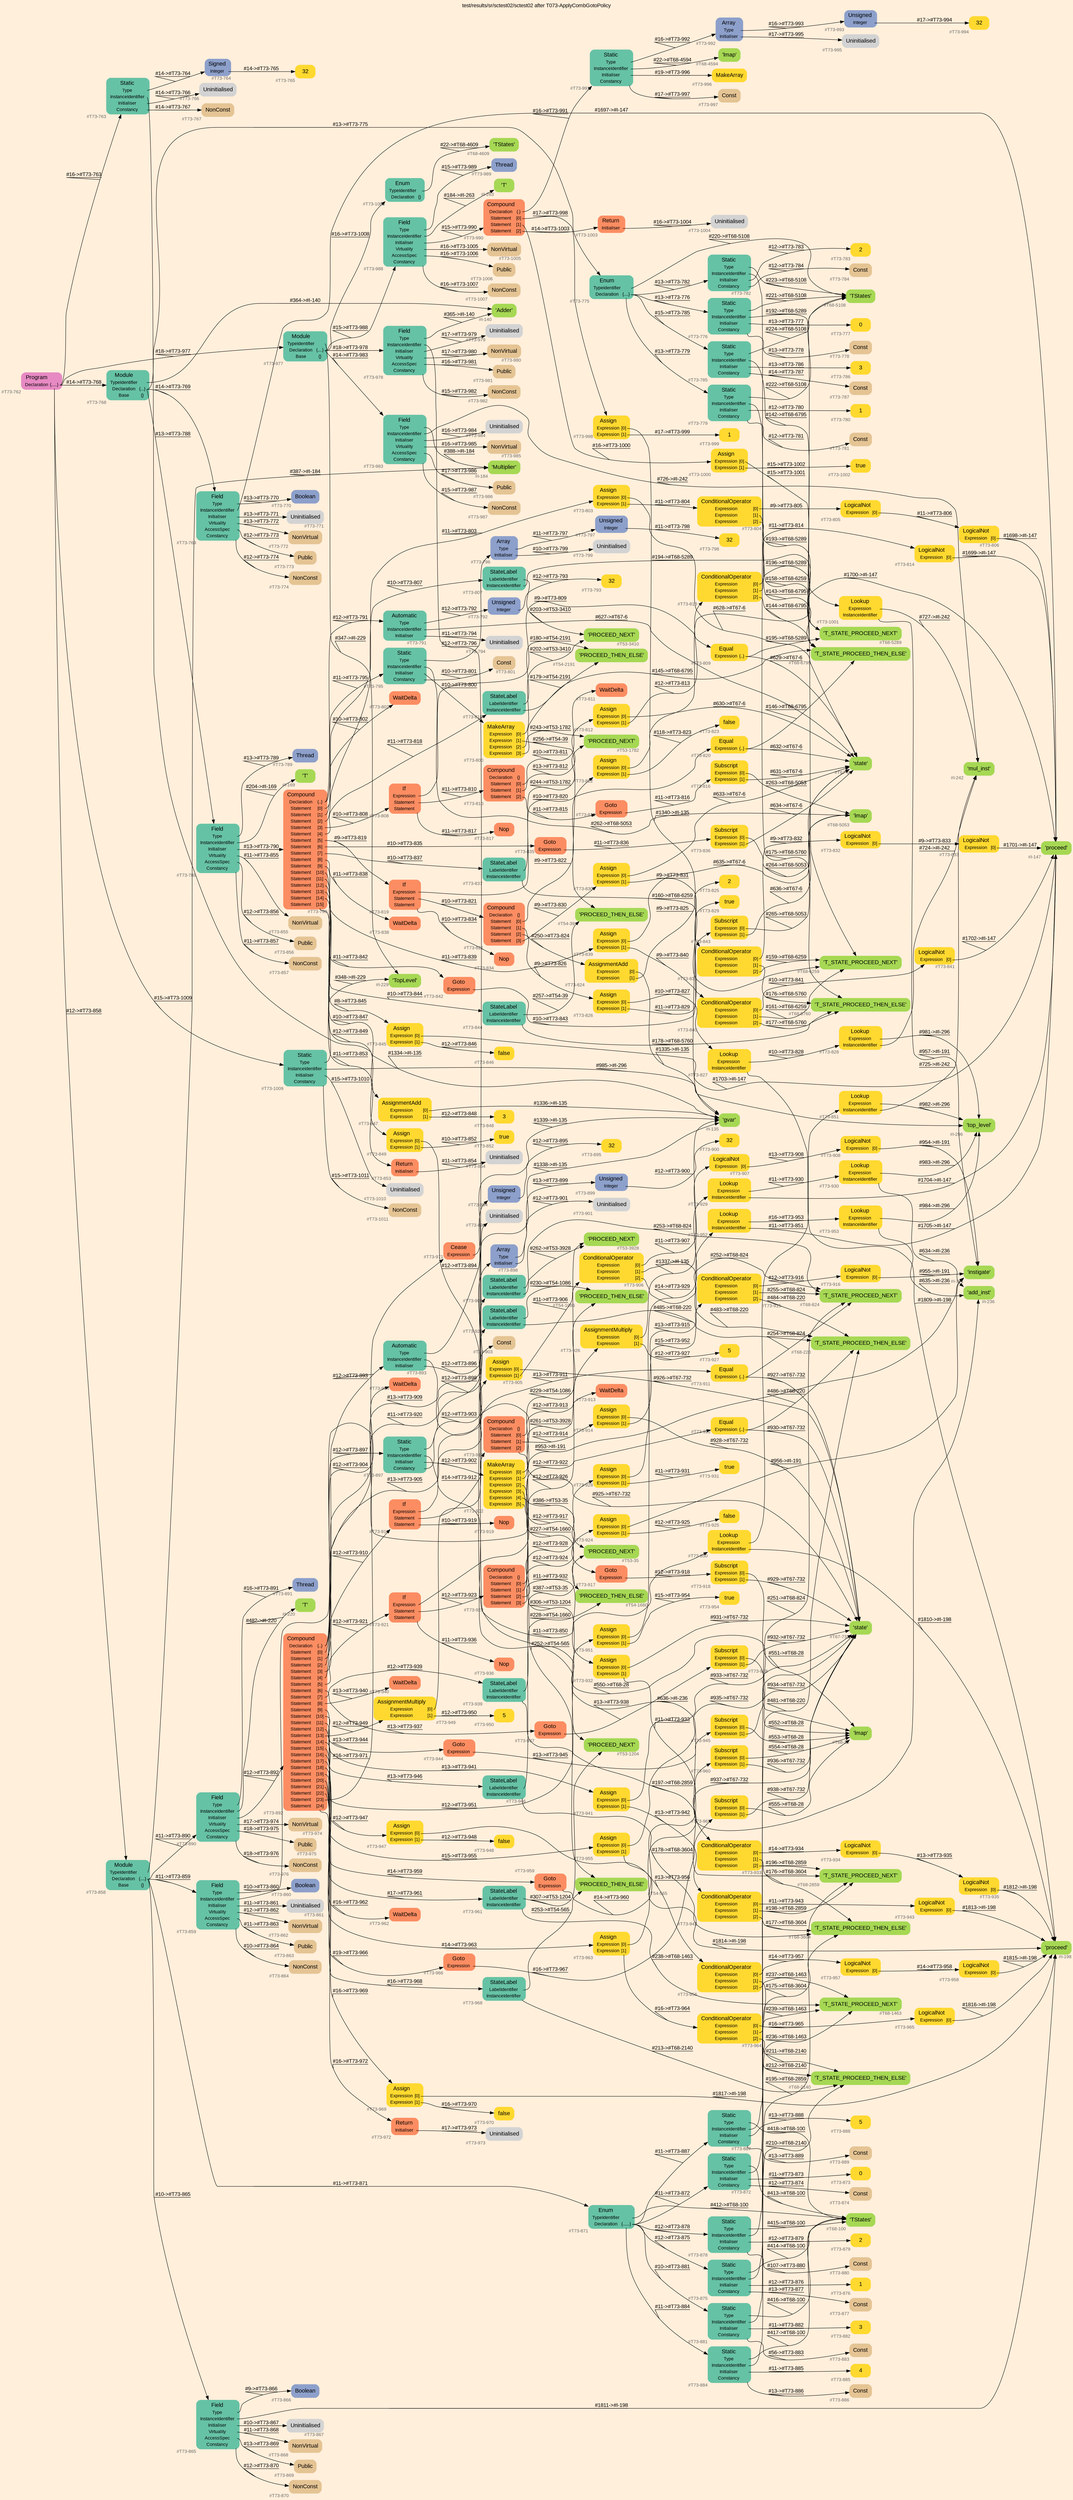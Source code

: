digraph "test/results/sr/sctest02/sctest02 after T073-ApplyCombGotoPolicy" {
label = "test/results/sr/sctest02/sctest02 after T073-ApplyCombGotoPolicy"
labelloc = t
graph [
    rankdir = "LR"
    ranksep = 0.3
    bgcolor = antiquewhite1
    color = black
    fontcolor = black
    fontname = "Arial"
];
node [
    fontname = "Arial"
];
edge [
    fontname = "Arial"
];

// -------------------- node figure --------------------
// -------- block #T73-762 ----------
"#T73-762" [
    fillcolor = "/set28/4"
    xlabel = "#T73-762"
    fontsize = "12"
    fontcolor = grey40
    shape = "plaintext"
    label = <<TABLE BORDER="0" CELLBORDER="0" CELLSPACING="0">
     <TR><TD><FONT COLOR="black" POINT-SIZE="15">Program</FONT></TD></TR>
     <TR><TD><FONT COLOR="black" POINT-SIZE="12">Declaration</FONT></TD><TD PORT="port0"><FONT COLOR="black" POINT-SIZE="12">{.....}</FONT></TD></TR>
    </TABLE>>
    style = "rounded,filled"
];

// -------- block #T73-763 ----------
"#T73-763" [
    fillcolor = "/set28/1"
    xlabel = "#T73-763"
    fontsize = "12"
    fontcolor = grey40
    shape = "plaintext"
    label = <<TABLE BORDER="0" CELLBORDER="0" CELLSPACING="0">
     <TR><TD><FONT COLOR="black" POINT-SIZE="15">Static</FONT></TD></TR>
     <TR><TD><FONT COLOR="black" POINT-SIZE="12">Type</FONT></TD><TD PORT="port0"></TD></TR>
     <TR><TD><FONT COLOR="black" POINT-SIZE="12">InstanceIdentifier</FONT></TD><TD PORT="port1"></TD></TR>
     <TR><TD><FONT COLOR="black" POINT-SIZE="12">Initialiser</FONT></TD><TD PORT="port2"></TD></TR>
     <TR><TD><FONT COLOR="black" POINT-SIZE="12">Constancy</FONT></TD><TD PORT="port3"></TD></TR>
    </TABLE>>
    style = "rounded,filled"
];

// -------- block #T73-764 ----------
"#T73-764" [
    fillcolor = "/set28/3"
    xlabel = "#T73-764"
    fontsize = "12"
    fontcolor = grey40
    shape = "plaintext"
    label = <<TABLE BORDER="0" CELLBORDER="0" CELLSPACING="0">
     <TR><TD><FONT COLOR="black" POINT-SIZE="15">Signed</FONT></TD></TR>
     <TR><TD><FONT COLOR="black" POINT-SIZE="12">Integer</FONT></TD><TD PORT="port0"></TD></TR>
    </TABLE>>
    style = "rounded,filled"
];

// -------- block #T73-765 ----------
"#T73-765" [
    fillcolor = "/set28/6"
    xlabel = "#T73-765"
    fontsize = "12"
    fontcolor = grey40
    shape = "plaintext"
    label = <<TABLE BORDER="0" CELLBORDER="0" CELLSPACING="0">
     <TR><TD><FONT COLOR="black" POINT-SIZE="15">32</FONT></TD></TR>
    </TABLE>>
    style = "rounded,filled"
];

// -------- block #I-135 ----------
"#I-135" [
    fillcolor = "/set28/5"
    xlabel = "#I-135"
    fontsize = "12"
    fontcolor = grey40
    shape = "plaintext"
    label = <<TABLE BORDER="0" CELLBORDER="0" CELLSPACING="0">
     <TR><TD><FONT COLOR="black" POINT-SIZE="15">'gvar'</FONT></TD></TR>
    </TABLE>>
    style = "rounded,filled"
];

// -------- block #T73-766 ----------
"#T73-766" [
    xlabel = "#T73-766"
    fontsize = "12"
    fontcolor = grey40
    shape = "plaintext"
    label = <<TABLE BORDER="0" CELLBORDER="0" CELLSPACING="0">
     <TR><TD><FONT COLOR="black" POINT-SIZE="15">Uninitialised</FONT></TD></TR>
    </TABLE>>
    style = "rounded,filled"
];

// -------- block #T73-767 ----------
"#T73-767" [
    fillcolor = "/set28/7"
    xlabel = "#T73-767"
    fontsize = "12"
    fontcolor = grey40
    shape = "plaintext"
    label = <<TABLE BORDER="0" CELLBORDER="0" CELLSPACING="0">
     <TR><TD><FONT COLOR="black" POINT-SIZE="15">NonConst</FONT></TD></TR>
    </TABLE>>
    style = "rounded,filled"
];

// -------- block #T73-768 ----------
"#T73-768" [
    fillcolor = "/set28/1"
    xlabel = "#T73-768"
    fontsize = "12"
    fontcolor = grey40
    shape = "plaintext"
    label = <<TABLE BORDER="0" CELLBORDER="0" CELLSPACING="0">
     <TR><TD><FONT COLOR="black" POINT-SIZE="15">Module</FONT></TD></TR>
     <TR><TD><FONT COLOR="black" POINT-SIZE="12">TypeIdentifier</FONT></TD><TD PORT="port0"></TD></TR>
     <TR><TD><FONT COLOR="black" POINT-SIZE="12">Declaration</FONT></TD><TD PORT="port1"><FONT COLOR="black" POINT-SIZE="12">{...}</FONT></TD></TR>
     <TR><TD><FONT COLOR="black" POINT-SIZE="12">Base</FONT></TD><TD PORT="port2"><FONT COLOR="black" POINT-SIZE="12">{}</FONT></TD></TR>
    </TABLE>>
    style = "rounded,filled"
];

// -------- block #I-140 ----------
"#I-140" [
    fillcolor = "/set28/5"
    xlabel = "#I-140"
    fontsize = "12"
    fontcolor = grey40
    shape = "plaintext"
    label = <<TABLE BORDER="0" CELLBORDER="0" CELLSPACING="0">
     <TR><TD><FONT COLOR="black" POINT-SIZE="15">'Adder'</FONT></TD></TR>
    </TABLE>>
    style = "rounded,filled"
];

// -------- block #T73-769 ----------
"#T73-769" [
    fillcolor = "/set28/1"
    xlabel = "#T73-769"
    fontsize = "12"
    fontcolor = grey40
    shape = "plaintext"
    label = <<TABLE BORDER="0" CELLBORDER="0" CELLSPACING="0">
     <TR><TD><FONT COLOR="black" POINT-SIZE="15">Field</FONT></TD></TR>
     <TR><TD><FONT COLOR="black" POINT-SIZE="12">Type</FONT></TD><TD PORT="port0"></TD></TR>
     <TR><TD><FONT COLOR="black" POINT-SIZE="12">InstanceIdentifier</FONT></TD><TD PORT="port1"></TD></TR>
     <TR><TD><FONT COLOR="black" POINT-SIZE="12">Initialiser</FONT></TD><TD PORT="port2"></TD></TR>
     <TR><TD><FONT COLOR="black" POINT-SIZE="12">Virtuality</FONT></TD><TD PORT="port3"></TD></TR>
     <TR><TD><FONT COLOR="black" POINT-SIZE="12">AccessSpec</FONT></TD><TD PORT="port4"></TD></TR>
     <TR><TD><FONT COLOR="black" POINT-SIZE="12">Constancy</FONT></TD><TD PORT="port5"></TD></TR>
    </TABLE>>
    style = "rounded,filled"
];

// -------- block #T73-770 ----------
"#T73-770" [
    fillcolor = "/set28/3"
    xlabel = "#T73-770"
    fontsize = "12"
    fontcolor = grey40
    shape = "plaintext"
    label = <<TABLE BORDER="0" CELLBORDER="0" CELLSPACING="0">
     <TR><TD><FONT COLOR="black" POINT-SIZE="15">Boolean</FONT></TD></TR>
    </TABLE>>
    style = "rounded,filled"
];

// -------- block #I-147 ----------
"#I-147" [
    fillcolor = "/set28/5"
    xlabel = "#I-147"
    fontsize = "12"
    fontcolor = grey40
    shape = "plaintext"
    label = <<TABLE BORDER="0" CELLBORDER="0" CELLSPACING="0">
     <TR><TD><FONT COLOR="black" POINT-SIZE="15">'proceed'</FONT></TD></TR>
    </TABLE>>
    style = "rounded,filled"
];

// -------- block #T73-771 ----------
"#T73-771" [
    xlabel = "#T73-771"
    fontsize = "12"
    fontcolor = grey40
    shape = "plaintext"
    label = <<TABLE BORDER="0" CELLBORDER="0" CELLSPACING="0">
     <TR><TD><FONT COLOR="black" POINT-SIZE="15">Uninitialised</FONT></TD></TR>
    </TABLE>>
    style = "rounded,filled"
];

// -------- block #T73-772 ----------
"#T73-772" [
    fillcolor = "/set28/7"
    xlabel = "#T73-772"
    fontsize = "12"
    fontcolor = grey40
    shape = "plaintext"
    label = <<TABLE BORDER="0" CELLBORDER="0" CELLSPACING="0">
     <TR><TD><FONT COLOR="black" POINT-SIZE="15">NonVirtual</FONT></TD></TR>
    </TABLE>>
    style = "rounded,filled"
];

// -------- block #T73-773 ----------
"#T73-773" [
    fillcolor = "/set28/7"
    xlabel = "#T73-773"
    fontsize = "12"
    fontcolor = grey40
    shape = "plaintext"
    label = <<TABLE BORDER="0" CELLBORDER="0" CELLSPACING="0">
     <TR><TD><FONT COLOR="black" POINT-SIZE="15">Public</FONT></TD></TR>
    </TABLE>>
    style = "rounded,filled"
];

// -------- block #T73-774 ----------
"#T73-774" [
    fillcolor = "/set28/7"
    xlabel = "#T73-774"
    fontsize = "12"
    fontcolor = grey40
    shape = "plaintext"
    label = <<TABLE BORDER="0" CELLBORDER="0" CELLSPACING="0">
     <TR><TD><FONT COLOR="black" POINT-SIZE="15">NonConst</FONT></TD></TR>
    </TABLE>>
    style = "rounded,filled"
];

// -------- block #T73-775 ----------
"#T73-775" [
    fillcolor = "/set28/1"
    xlabel = "#T73-775"
    fontsize = "12"
    fontcolor = grey40
    shape = "plaintext"
    label = <<TABLE BORDER="0" CELLBORDER="0" CELLSPACING="0">
     <TR><TD><FONT COLOR="black" POINT-SIZE="15">Enum</FONT></TD></TR>
     <TR><TD><FONT COLOR="black" POINT-SIZE="12">TypeIdentifier</FONT></TD><TD PORT="port0"></TD></TR>
     <TR><TD><FONT COLOR="black" POINT-SIZE="12">Declaration</FONT></TD><TD PORT="port1"><FONT COLOR="black" POINT-SIZE="12">{....}</FONT></TD></TR>
    </TABLE>>
    style = "rounded,filled"
];

// -------- block #T68-5108 ----------
"#T68-5108" [
    fillcolor = "/set28/5"
    xlabel = "#T68-5108"
    fontsize = "12"
    fontcolor = grey40
    shape = "plaintext"
    label = <<TABLE BORDER="0" CELLBORDER="0" CELLSPACING="0">
     <TR><TD><FONT COLOR="black" POINT-SIZE="15">'TStates'</FONT></TD></TR>
    </TABLE>>
    style = "rounded,filled"
];

// -------- block #T73-776 ----------
"#T73-776" [
    fillcolor = "/set28/1"
    xlabel = "#T73-776"
    fontsize = "12"
    fontcolor = grey40
    shape = "plaintext"
    label = <<TABLE BORDER="0" CELLBORDER="0" CELLSPACING="0">
     <TR><TD><FONT COLOR="black" POINT-SIZE="15">Static</FONT></TD></TR>
     <TR><TD><FONT COLOR="black" POINT-SIZE="12">Type</FONT></TD><TD PORT="port0"></TD></TR>
     <TR><TD><FONT COLOR="black" POINT-SIZE="12">InstanceIdentifier</FONT></TD><TD PORT="port1"></TD></TR>
     <TR><TD><FONT COLOR="black" POINT-SIZE="12">Initialiser</FONT></TD><TD PORT="port2"></TD></TR>
     <TR><TD><FONT COLOR="black" POINT-SIZE="12">Constancy</FONT></TD><TD PORT="port3"></TD></TR>
    </TABLE>>
    style = "rounded,filled"
];

// -------- block #T68-5289 ----------
"#T68-5289" [
    fillcolor = "/set28/5"
    xlabel = "#T68-5289"
    fontsize = "12"
    fontcolor = grey40
    shape = "plaintext"
    label = <<TABLE BORDER="0" CELLBORDER="0" CELLSPACING="0">
     <TR><TD><FONT COLOR="black" POINT-SIZE="15">'T_STATE_PROCEED_NEXT'</FONT></TD></TR>
    </TABLE>>
    style = "rounded,filled"
];

// -------- block #T73-777 ----------
"#T73-777" [
    fillcolor = "/set28/6"
    xlabel = "#T73-777"
    fontsize = "12"
    fontcolor = grey40
    shape = "plaintext"
    label = <<TABLE BORDER="0" CELLBORDER="0" CELLSPACING="0">
     <TR><TD><FONT COLOR="black" POINT-SIZE="15">0</FONT></TD></TR>
    </TABLE>>
    style = "rounded,filled"
];

// -------- block #T73-778 ----------
"#T73-778" [
    fillcolor = "/set28/7"
    xlabel = "#T73-778"
    fontsize = "12"
    fontcolor = grey40
    shape = "plaintext"
    label = <<TABLE BORDER="0" CELLBORDER="0" CELLSPACING="0">
     <TR><TD><FONT COLOR="black" POINT-SIZE="15">Const</FONT></TD></TR>
    </TABLE>>
    style = "rounded,filled"
];

// -------- block #T73-779 ----------
"#T73-779" [
    fillcolor = "/set28/1"
    xlabel = "#T73-779"
    fontsize = "12"
    fontcolor = grey40
    shape = "plaintext"
    label = <<TABLE BORDER="0" CELLBORDER="0" CELLSPACING="0">
     <TR><TD><FONT COLOR="black" POINT-SIZE="15">Static</FONT></TD></TR>
     <TR><TD><FONT COLOR="black" POINT-SIZE="12">Type</FONT></TD><TD PORT="port0"></TD></TR>
     <TR><TD><FONT COLOR="black" POINT-SIZE="12">InstanceIdentifier</FONT></TD><TD PORT="port1"></TD></TR>
     <TR><TD><FONT COLOR="black" POINT-SIZE="12">Initialiser</FONT></TD><TD PORT="port2"></TD></TR>
     <TR><TD><FONT COLOR="black" POINT-SIZE="12">Constancy</FONT></TD><TD PORT="port3"></TD></TR>
    </TABLE>>
    style = "rounded,filled"
];

// -------- block #T68-5760 ----------
"#T68-5760" [
    fillcolor = "/set28/5"
    xlabel = "#T68-5760"
    fontsize = "12"
    fontcolor = grey40
    shape = "plaintext"
    label = <<TABLE BORDER="0" CELLBORDER="0" CELLSPACING="0">
     <TR><TD><FONT COLOR="black" POINT-SIZE="15">'T_STATE_PROCEED_THEN_ELSE'</FONT></TD></TR>
    </TABLE>>
    style = "rounded,filled"
];

// -------- block #T73-780 ----------
"#T73-780" [
    fillcolor = "/set28/6"
    xlabel = "#T73-780"
    fontsize = "12"
    fontcolor = grey40
    shape = "plaintext"
    label = <<TABLE BORDER="0" CELLBORDER="0" CELLSPACING="0">
     <TR><TD><FONT COLOR="black" POINT-SIZE="15">1</FONT></TD></TR>
    </TABLE>>
    style = "rounded,filled"
];

// -------- block #T73-781 ----------
"#T73-781" [
    fillcolor = "/set28/7"
    xlabel = "#T73-781"
    fontsize = "12"
    fontcolor = grey40
    shape = "plaintext"
    label = <<TABLE BORDER="0" CELLBORDER="0" CELLSPACING="0">
     <TR><TD><FONT COLOR="black" POINT-SIZE="15">Const</FONT></TD></TR>
    </TABLE>>
    style = "rounded,filled"
];

// -------- block #T73-782 ----------
"#T73-782" [
    fillcolor = "/set28/1"
    xlabel = "#T73-782"
    fontsize = "12"
    fontcolor = grey40
    shape = "plaintext"
    label = <<TABLE BORDER="0" CELLBORDER="0" CELLSPACING="0">
     <TR><TD><FONT COLOR="black" POINT-SIZE="15">Static</FONT></TD></TR>
     <TR><TD><FONT COLOR="black" POINT-SIZE="12">Type</FONT></TD><TD PORT="port0"></TD></TR>
     <TR><TD><FONT COLOR="black" POINT-SIZE="12">InstanceIdentifier</FONT></TD><TD PORT="port1"></TD></TR>
     <TR><TD><FONT COLOR="black" POINT-SIZE="12">Initialiser</FONT></TD><TD PORT="port2"></TD></TR>
     <TR><TD><FONT COLOR="black" POINT-SIZE="12">Constancy</FONT></TD><TD PORT="port3"></TD></TR>
    </TABLE>>
    style = "rounded,filled"
];

// -------- block #T68-6259 ----------
"#T68-6259" [
    fillcolor = "/set28/5"
    xlabel = "#T68-6259"
    fontsize = "12"
    fontcolor = grey40
    shape = "plaintext"
    label = <<TABLE BORDER="0" CELLBORDER="0" CELLSPACING="0">
     <TR><TD><FONT COLOR="black" POINT-SIZE="15">'T_STATE_PROCEED_NEXT'</FONT></TD></TR>
    </TABLE>>
    style = "rounded,filled"
];

// -------- block #T73-783 ----------
"#T73-783" [
    fillcolor = "/set28/6"
    xlabel = "#T73-783"
    fontsize = "12"
    fontcolor = grey40
    shape = "plaintext"
    label = <<TABLE BORDER="0" CELLBORDER="0" CELLSPACING="0">
     <TR><TD><FONT COLOR="black" POINT-SIZE="15">2</FONT></TD></TR>
    </TABLE>>
    style = "rounded,filled"
];

// -------- block #T73-784 ----------
"#T73-784" [
    fillcolor = "/set28/7"
    xlabel = "#T73-784"
    fontsize = "12"
    fontcolor = grey40
    shape = "plaintext"
    label = <<TABLE BORDER="0" CELLBORDER="0" CELLSPACING="0">
     <TR><TD><FONT COLOR="black" POINT-SIZE="15">Const</FONT></TD></TR>
    </TABLE>>
    style = "rounded,filled"
];

// -------- block #T73-785 ----------
"#T73-785" [
    fillcolor = "/set28/1"
    xlabel = "#T73-785"
    fontsize = "12"
    fontcolor = grey40
    shape = "plaintext"
    label = <<TABLE BORDER="0" CELLBORDER="0" CELLSPACING="0">
     <TR><TD><FONT COLOR="black" POINT-SIZE="15">Static</FONT></TD></TR>
     <TR><TD><FONT COLOR="black" POINT-SIZE="12">Type</FONT></TD><TD PORT="port0"></TD></TR>
     <TR><TD><FONT COLOR="black" POINT-SIZE="12">InstanceIdentifier</FONT></TD><TD PORT="port1"></TD></TR>
     <TR><TD><FONT COLOR="black" POINT-SIZE="12">Initialiser</FONT></TD><TD PORT="port2"></TD></TR>
     <TR><TD><FONT COLOR="black" POINT-SIZE="12">Constancy</FONT></TD><TD PORT="port3"></TD></TR>
    </TABLE>>
    style = "rounded,filled"
];

// -------- block #T68-6795 ----------
"#T68-6795" [
    fillcolor = "/set28/5"
    xlabel = "#T68-6795"
    fontsize = "12"
    fontcolor = grey40
    shape = "plaintext"
    label = <<TABLE BORDER="0" CELLBORDER="0" CELLSPACING="0">
     <TR><TD><FONT COLOR="black" POINT-SIZE="15">'T_STATE_PROCEED_THEN_ELSE'</FONT></TD></TR>
    </TABLE>>
    style = "rounded,filled"
];

// -------- block #T73-786 ----------
"#T73-786" [
    fillcolor = "/set28/6"
    xlabel = "#T73-786"
    fontsize = "12"
    fontcolor = grey40
    shape = "plaintext"
    label = <<TABLE BORDER="0" CELLBORDER="0" CELLSPACING="0">
     <TR><TD><FONT COLOR="black" POINT-SIZE="15">3</FONT></TD></TR>
    </TABLE>>
    style = "rounded,filled"
];

// -------- block #T73-787 ----------
"#T73-787" [
    fillcolor = "/set28/7"
    xlabel = "#T73-787"
    fontsize = "12"
    fontcolor = grey40
    shape = "plaintext"
    label = <<TABLE BORDER="0" CELLBORDER="0" CELLSPACING="0">
     <TR><TD><FONT COLOR="black" POINT-SIZE="15">Const</FONT></TD></TR>
    </TABLE>>
    style = "rounded,filled"
];

// -------- block #T73-788 ----------
"#T73-788" [
    fillcolor = "/set28/1"
    xlabel = "#T73-788"
    fontsize = "12"
    fontcolor = grey40
    shape = "plaintext"
    label = <<TABLE BORDER="0" CELLBORDER="0" CELLSPACING="0">
     <TR><TD><FONT COLOR="black" POINT-SIZE="15">Field</FONT></TD></TR>
     <TR><TD><FONT COLOR="black" POINT-SIZE="12">Type</FONT></TD><TD PORT="port0"></TD></TR>
     <TR><TD><FONT COLOR="black" POINT-SIZE="12">InstanceIdentifier</FONT></TD><TD PORT="port1"></TD></TR>
     <TR><TD><FONT COLOR="black" POINT-SIZE="12">Initialiser</FONT></TD><TD PORT="port2"></TD></TR>
     <TR><TD><FONT COLOR="black" POINT-SIZE="12">Virtuality</FONT></TD><TD PORT="port3"></TD></TR>
     <TR><TD><FONT COLOR="black" POINT-SIZE="12">AccessSpec</FONT></TD><TD PORT="port4"></TD></TR>
     <TR><TD><FONT COLOR="black" POINT-SIZE="12">Constancy</FONT></TD><TD PORT="port5"></TD></TR>
    </TABLE>>
    style = "rounded,filled"
];

// -------- block #T73-789 ----------
"#T73-789" [
    fillcolor = "/set28/3"
    xlabel = "#T73-789"
    fontsize = "12"
    fontcolor = grey40
    shape = "plaintext"
    label = <<TABLE BORDER="0" CELLBORDER="0" CELLSPACING="0">
     <TR><TD><FONT COLOR="black" POINT-SIZE="15">Thread</FONT></TD></TR>
    </TABLE>>
    style = "rounded,filled"
];

// -------- block #I-169 ----------
"#I-169" [
    fillcolor = "/set28/5"
    xlabel = "#I-169"
    fontsize = "12"
    fontcolor = grey40
    shape = "plaintext"
    label = <<TABLE BORDER="0" CELLBORDER="0" CELLSPACING="0">
     <TR><TD><FONT COLOR="black" POINT-SIZE="15">'T'</FONT></TD></TR>
    </TABLE>>
    style = "rounded,filled"
];

// -------- block #T73-790 ----------
"#T73-790" [
    fillcolor = "/set28/2"
    xlabel = "#T73-790"
    fontsize = "12"
    fontcolor = grey40
    shape = "plaintext"
    label = <<TABLE BORDER="0" CELLBORDER="0" CELLSPACING="0">
     <TR><TD><FONT COLOR="black" POINT-SIZE="15">Compound</FONT></TD></TR>
     <TR><TD><FONT COLOR="black" POINT-SIZE="12">Declaration</FONT></TD><TD PORT="port0"><FONT COLOR="black" POINT-SIZE="12">{..}</FONT></TD></TR>
     <TR><TD><FONT COLOR="black" POINT-SIZE="12">Statement</FONT></TD><TD PORT="port1"><FONT COLOR="black" POINT-SIZE="12">[0]</FONT></TD></TR>
     <TR><TD><FONT COLOR="black" POINT-SIZE="12">Statement</FONT></TD><TD PORT="port2"><FONT COLOR="black" POINT-SIZE="12">[1]</FONT></TD></TR>
     <TR><TD><FONT COLOR="black" POINT-SIZE="12">Statement</FONT></TD><TD PORT="port3"><FONT COLOR="black" POINT-SIZE="12">[2]</FONT></TD></TR>
     <TR><TD><FONT COLOR="black" POINT-SIZE="12">Statement</FONT></TD><TD PORT="port4"><FONT COLOR="black" POINT-SIZE="12">[3]</FONT></TD></TR>
     <TR><TD><FONT COLOR="black" POINT-SIZE="12">Statement</FONT></TD><TD PORT="port5"><FONT COLOR="black" POINT-SIZE="12">[4]</FONT></TD></TR>
     <TR><TD><FONT COLOR="black" POINT-SIZE="12">Statement</FONT></TD><TD PORT="port6"><FONT COLOR="black" POINT-SIZE="12">[5]</FONT></TD></TR>
     <TR><TD><FONT COLOR="black" POINT-SIZE="12">Statement</FONT></TD><TD PORT="port7"><FONT COLOR="black" POINT-SIZE="12">[6]</FONT></TD></TR>
     <TR><TD><FONT COLOR="black" POINT-SIZE="12">Statement</FONT></TD><TD PORT="port8"><FONT COLOR="black" POINT-SIZE="12">[7]</FONT></TD></TR>
     <TR><TD><FONT COLOR="black" POINT-SIZE="12">Statement</FONT></TD><TD PORT="port9"><FONT COLOR="black" POINT-SIZE="12">[8]</FONT></TD></TR>
     <TR><TD><FONT COLOR="black" POINT-SIZE="12">Statement</FONT></TD><TD PORT="port10"><FONT COLOR="black" POINT-SIZE="12">[9]</FONT></TD></TR>
     <TR><TD><FONT COLOR="black" POINT-SIZE="12">Statement</FONT></TD><TD PORT="port11"><FONT COLOR="black" POINT-SIZE="12">[10]</FONT></TD></TR>
     <TR><TD><FONT COLOR="black" POINT-SIZE="12">Statement</FONT></TD><TD PORT="port12"><FONT COLOR="black" POINT-SIZE="12">[11]</FONT></TD></TR>
     <TR><TD><FONT COLOR="black" POINT-SIZE="12">Statement</FONT></TD><TD PORT="port13"><FONT COLOR="black" POINT-SIZE="12">[12]</FONT></TD></TR>
     <TR><TD><FONT COLOR="black" POINT-SIZE="12">Statement</FONT></TD><TD PORT="port14"><FONT COLOR="black" POINT-SIZE="12">[13]</FONT></TD></TR>
     <TR><TD><FONT COLOR="black" POINT-SIZE="12">Statement</FONT></TD><TD PORT="port15"><FONT COLOR="black" POINT-SIZE="12">[14]</FONT></TD></TR>
     <TR><TD><FONT COLOR="black" POINT-SIZE="12">Statement</FONT></TD><TD PORT="port16"><FONT COLOR="black" POINT-SIZE="12">[15]</FONT></TD></TR>
    </TABLE>>
    style = "rounded,filled"
];

// -------- block #T73-791 ----------
"#T73-791" [
    fillcolor = "/set28/1"
    xlabel = "#T73-791"
    fontsize = "12"
    fontcolor = grey40
    shape = "plaintext"
    label = <<TABLE BORDER="0" CELLBORDER="0" CELLSPACING="0">
     <TR><TD><FONT COLOR="black" POINT-SIZE="15">Automatic</FONT></TD></TR>
     <TR><TD><FONT COLOR="black" POINT-SIZE="12">Type</FONT></TD><TD PORT="port0"></TD></TR>
     <TR><TD><FONT COLOR="black" POINT-SIZE="12">InstanceIdentifier</FONT></TD><TD PORT="port1"></TD></TR>
     <TR><TD><FONT COLOR="black" POINT-SIZE="12">Initialiser</FONT></TD><TD PORT="port2"></TD></TR>
    </TABLE>>
    style = "rounded,filled"
];

// -------- block #T73-792 ----------
"#T73-792" [
    fillcolor = "/set28/3"
    xlabel = "#T73-792"
    fontsize = "12"
    fontcolor = grey40
    shape = "plaintext"
    label = <<TABLE BORDER="0" CELLBORDER="0" CELLSPACING="0">
     <TR><TD><FONT COLOR="black" POINT-SIZE="15">Unsigned</FONT></TD></TR>
     <TR><TD><FONT COLOR="black" POINT-SIZE="12">Integer</FONT></TD><TD PORT="port0"></TD></TR>
    </TABLE>>
    style = "rounded,filled"
];

// -------- block #T73-793 ----------
"#T73-793" [
    fillcolor = "/set28/6"
    xlabel = "#T73-793"
    fontsize = "12"
    fontcolor = grey40
    shape = "plaintext"
    label = <<TABLE BORDER="0" CELLBORDER="0" CELLSPACING="0">
     <TR><TD><FONT COLOR="black" POINT-SIZE="15">32</FONT></TD></TR>
    </TABLE>>
    style = "rounded,filled"
];

// -------- block #T67-6 ----------
"#T67-6" [
    fillcolor = "/set28/5"
    xlabel = "#T67-6"
    fontsize = "12"
    fontcolor = grey40
    shape = "plaintext"
    label = <<TABLE BORDER="0" CELLBORDER="0" CELLSPACING="0">
     <TR><TD><FONT COLOR="black" POINT-SIZE="15">'state'</FONT></TD></TR>
    </TABLE>>
    style = "rounded,filled"
];

// -------- block #T73-794 ----------
"#T73-794" [
    xlabel = "#T73-794"
    fontsize = "12"
    fontcolor = grey40
    shape = "plaintext"
    label = <<TABLE BORDER="0" CELLBORDER="0" CELLSPACING="0">
     <TR><TD><FONT COLOR="black" POINT-SIZE="15">Uninitialised</FONT></TD></TR>
    </TABLE>>
    style = "rounded,filled"
];

// -------- block #T73-795 ----------
"#T73-795" [
    fillcolor = "/set28/1"
    xlabel = "#T73-795"
    fontsize = "12"
    fontcolor = grey40
    shape = "plaintext"
    label = <<TABLE BORDER="0" CELLBORDER="0" CELLSPACING="0">
     <TR><TD><FONT COLOR="black" POINT-SIZE="15">Static</FONT></TD></TR>
     <TR><TD><FONT COLOR="black" POINT-SIZE="12">Type</FONT></TD><TD PORT="port0"></TD></TR>
     <TR><TD><FONT COLOR="black" POINT-SIZE="12">InstanceIdentifier</FONT></TD><TD PORT="port1"></TD></TR>
     <TR><TD><FONT COLOR="black" POINT-SIZE="12">Initialiser</FONT></TD><TD PORT="port2"></TD></TR>
     <TR><TD><FONT COLOR="black" POINT-SIZE="12">Constancy</FONT></TD><TD PORT="port3"></TD></TR>
    </TABLE>>
    style = "rounded,filled"
];

// -------- block #T73-796 ----------
"#T73-796" [
    fillcolor = "/set28/3"
    xlabel = "#T73-796"
    fontsize = "12"
    fontcolor = grey40
    shape = "plaintext"
    label = <<TABLE BORDER="0" CELLBORDER="0" CELLSPACING="0">
     <TR><TD><FONT COLOR="black" POINT-SIZE="15">Array</FONT></TD></TR>
     <TR><TD><FONT COLOR="black" POINT-SIZE="12">Type</FONT></TD><TD PORT="port0"></TD></TR>
     <TR><TD><FONT COLOR="black" POINT-SIZE="12">Initialiser</FONT></TD><TD PORT="port1"></TD></TR>
    </TABLE>>
    style = "rounded,filled"
];

// -------- block #T73-797 ----------
"#T73-797" [
    fillcolor = "/set28/3"
    xlabel = "#T73-797"
    fontsize = "12"
    fontcolor = grey40
    shape = "plaintext"
    label = <<TABLE BORDER="0" CELLBORDER="0" CELLSPACING="0">
     <TR><TD><FONT COLOR="black" POINT-SIZE="15">Unsigned</FONT></TD></TR>
     <TR><TD><FONT COLOR="black" POINT-SIZE="12">Integer</FONT></TD><TD PORT="port0"></TD></TR>
    </TABLE>>
    style = "rounded,filled"
];

// -------- block #T73-798 ----------
"#T73-798" [
    fillcolor = "/set28/6"
    xlabel = "#T73-798"
    fontsize = "12"
    fontcolor = grey40
    shape = "plaintext"
    label = <<TABLE BORDER="0" CELLBORDER="0" CELLSPACING="0">
     <TR><TD><FONT COLOR="black" POINT-SIZE="15">32</FONT></TD></TR>
    </TABLE>>
    style = "rounded,filled"
];

// -------- block #T73-799 ----------
"#T73-799" [
    xlabel = "#T73-799"
    fontsize = "12"
    fontcolor = grey40
    shape = "plaintext"
    label = <<TABLE BORDER="0" CELLBORDER="0" CELLSPACING="0">
     <TR><TD><FONT COLOR="black" POINT-SIZE="15">Uninitialised</FONT></TD></TR>
    </TABLE>>
    style = "rounded,filled"
];

// -------- block #T68-5053 ----------
"#T68-5053" [
    fillcolor = "/set28/5"
    xlabel = "#T68-5053"
    fontsize = "12"
    fontcolor = grey40
    shape = "plaintext"
    label = <<TABLE BORDER="0" CELLBORDER="0" CELLSPACING="0">
     <TR><TD><FONT COLOR="black" POINT-SIZE="15">'lmap'</FONT></TD></TR>
    </TABLE>>
    style = "rounded,filled"
];

// -------- block #T73-800 ----------
"#T73-800" [
    fillcolor = "/set28/6"
    xlabel = "#T73-800"
    fontsize = "12"
    fontcolor = grey40
    shape = "plaintext"
    label = <<TABLE BORDER="0" CELLBORDER="0" CELLSPACING="0">
     <TR><TD><FONT COLOR="black" POINT-SIZE="15">MakeArray</FONT></TD></TR>
     <TR><TD><FONT COLOR="black" POINT-SIZE="12">Expression</FONT></TD><TD PORT="port0"><FONT COLOR="black" POINT-SIZE="12">[0]</FONT></TD></TR>
     <TR><TD><FONT COLOR="black" POINT-SIZE="12">Expression</FONT></TD><TD PORT="port1"><FONT COLOR="black" POINT-SIZE="12">[1]</FONT></TD></TR>
     <TR><TD><FONT COLOR="black" POINT-SIZE="12">Expression</FONT></TD><TD PORT="port2"><FONT COLOR="black" POINT-SIZE="12">[2]</FONT></TD></TR>
     <TR><TD><FONT COLOR="black" POINT-SIZE="12">Expression</FONT></TD><TD PORT="port3"><FONT COLOR="black" POINT-SIZE="12">[3]</FONT></TD></TR>
    </TABLE>>
    style = "rounded,filled"
];

// -------- block #T53-3410 ----------
"#T53-3410" [
    fillcolor = "/set28/5"
    xlabel = "#T53-3410"
    fontsize = "12"
    fontcolor = grey40
    shape = "plaintext"
    label = <<TABLE BORDER="0" CELLBORDER="0" CELLSPACING="0">
     <TR><TD><FONT COLOR="black" POINT-SIZE="15">'PROCEED_NEXT'</FONT></TD></TR>
    </TABLE>>
    style = "rounded,filled"
];

// -------- block #T54-39 ----------
"#T54-39" [
    fillcolor = "/set28/5"
    xlabel = "#T54-39"
    fontsize = "12"
    fontcolor = grey40
    shape = "plaintext"
    label = <<TABLE BORDER="0" CELLBORDER="0" CELLSPACING="0">
     <TR><TD><FONT COLOR="black" POINT-SIZE="15">'PROCEED_THEN_ELSE'</FONT></TD></TR>
    </TABLE>>
    style = "rounded,filled"
];

// -------- block #T53-1782 ----------
"#T53-1782" [
    fillcolor = "/set28/5"
    xlabel = "#T53-1782"
    fontsize = "12"
    fontcolor = grey40
    shape = "plaintext"
    label = <<TABLE BORDER="0" CELLBORDER="0" CELLSPACING="0">
     <TR><TD><FONT COLOR="black" POINT-SIZE="15">'PROCEED_NEXT'</FONT></TD></TR>
    </TABLE>>
    style = "rounded,filled"
];

// -------- block #T54-2191 ----------
"#T54-2191" [
    fillcolor = "/set28/5"
    xlabel = "#T54-2191"
    fontsize = "12"
    fontcolor = grey40
    shape = "plaintext"
    label = <<TABLE BORDER="0" CELLBORDER="0" CELLSPACING="0">
     <TR><TD><FONT COLOR="black" POINT-SIZE="15">'PROCEED_THEN_ELSE'</FONT></TD></TR>
    </TABLE>>
    style = "rounded,filled"
];

// -------- block #T73-801 ----------
"#T73-801" [
    fillcolor = "/set28/7"
    xlabel = "#T73-801"
    fontsize = "12"
    fontcolor = grey40
    shape = "plaintext"
    label = <<TABLE BORDER="0" CELLBORDER="0" CELLSPACING="0">
     <TR><TD><FONT COLOR="black" POINT-SIZE="15">Const</FONT></TD></TR>
    </TABLE>>
    style = "rounded,filled"
];

// -------- block #T73-802 ----------
"#T73-802" [
    fillcolor = "/set28/2"
    xlabel = "#T73-802"
    fontsize = "12"
    fontcolor = grey40
    shape = "plaintext"
    label = <<TABLE BORDER="0" CELLBORDER="0" CELLSPACING="0">
     <TR><TD><FONT COLOR="black" POINT-SIZE="15">WaitDelta</FONT></TD></TR>
    </TABLE>>
    style = "rounded,filled"
];

// -------- block #T73-803 ----------
"#T73-803" [
    fillcolor = "/set28/6"
    xlabel = "#T73-803"
    fontsize = "12"
    fontcolor = grey40
    shape = "plaintext"
    label = <<TABLE BORDER="0" CELLBORDER="0" CELLSPACING="0">
     <TR><TD><FONT COLOR="black" POINT-SIZE="15">Assign</FONT></TD></TR>
     <TR><TD><FONT COLOR="black" POINT-SIZE="12">Expression</FONT></TD><TD PORT="port0"><FONT COLOR="black" POINT-SIZE="12">[0]</FONT></TD></TR>
     <TR><TD><FONT COLOR="black" POINT-SIZE="12">Expression</FONT></TD><TD PORT="port1"><FONT COLOR="black" POINT-SIZE="12">[1]</FONT></TD></TR>
    </TABLE>>
    style = "rounded,filled"
];

// -------- block #T73-804 ----------
"#T73-804" [
    fillcolor = "/set28/6"
    xlabel = "#T73-804"
    fontsize = "12"
    fontcolor = grey40
    shape = "plaintext"
    label = <<TABLE BORDER="0" CELLBORDER="0" CELLSPACING="0">
     <TR><TD><FONT COLOR="black" POINT-SIZE="15">ConditionalOperator</FONT></TD></TR>
     <TR><TD><FONT COLOR="black" POINT-SIZE="12">Expression</FONT></TD><TD PORT="port0"><FONT COLOR="black" POINT-SIZE="12">[0]</FONT></TD></TR>
     <TR><TD><FONT COLOR="black" POINT-SIZE="12">Expression</FONT></TD><TD PORT="port1"><FONT COLOR="black" POINT-SIZE="12">[1]</FONT></TD></TR>
     <TR><TD><FONT COLOR="black" POINT-SIZE="12">Expression</FONT></TD><TD PORT="port2"><FONT COLOR="black" POINT-SIZE="12">[2]</FONT></TD></TR>
    </TABLE>>
    style = "rounded,filled"
];

// -------- block #T73-805 ----------
"#T73-805" [
    fillcolor = "/set28/6"
    xlabel = "#T73-805"
    fontsize = "12"
    fontcolor = grey40
    shape = "plaintext"
    label = <<TABLE BORDER="0" CELLBORDER="0" CELLSPACING="0">
     <TR><TD><FONT COLOR="black" POINT-SIZE="15">LogicalNot</FONT></TD></TR>
     <TR><TD><FONT COLOR="black" POINT-SIZE="12">Expression</FONT></TD><TD PORT="port0"><FONT COLOR="black" POINT-SIZE="12">[0]</FONT></TD></TR>
    </TABLE>>
    style = "rounded,filled"
];

// -------- block #T73-806 ----------
"#T73-806" [
    fillcolor = "/set28/6"
    xlabel = "#T73-806"
    fontsize = "12"
    fontcolor = grey40
    shape = "plaintext"
    label = <<TABLE BORDER="0" CELLBORDER="0" CELLSPACING="0">
     <TR><TD><FONT COLOR="black" POINT-SIZE="15">LogicalNot</FONT></TD></TR>
     <TR><TD><FONT COLOR="black" POINT-SIZE="12">Expression</FONT></TD><TD PORT="port0"><FONT COLOR="black" POINT-SIZE="12">[0]</FONT></TD></TR>
    </TABLE>>
    style = "rounded,filled"
];

// -------- block #T73-807 ----------
"#T73-807" [
    fillcolor = "/set28/1"
    xlabel = "#T73-807"
    fontsize = "12"
    fontcolor = grey40
    shape = "plaintext"
    label = <<TABLE BORDER="0" CELLBORDER="0" CELLSPACING="0">
     <TR><TD><FONT COLOR="black" POINT-SIZE="15">StateLabel</FONT></TD></TR>
     <TR><TD><FONT COLOR="black" POINT-SIZE="12">LabelIdentifier</FONT></TD><TD PORT="port0"></TD></TR>
     <TR><TD><FONT COLOR="black" POINT-SIZE="12">InstanceIdentifier</FONT></TD><TD PORT="port1"></TD></TR>
    </TABLE>>
    style = "rounded,filled"
];

// -------- block #T73-808 ----------
"#T73-808" [
    fillcolor = "/set28/2"
    xlabel = "#T73-808"
    fontsize = "12"
    fontcolor = grey40
    shape = "plaintext"
    label = <<TABLE BORDER="0" CELLBORDER="0" CELLSPACING="0">
     <TR><TD><FONT COLOR="black" POINT-SIZE="15">If</FONT></TD></TR>
     <TR><TD><FONT COLOR="black" POINT-SIZE="12">Expression</FONT></TD><TD PORT="port0"></TD></TR>
     <TR><TD><FONT COLOR="black" POINT-SIZE="12">Statement</FONT></TD><TD PORT="port1"></TD></TR>
     <TR><TD><FONT COLOR="black" POINT-SIZE="12">Statement</FONT></TD><TD PORT="port2"></TD></TR>
    </TABLE>>
    style = "rounded,filled"
];

// -------- block #T73-809 ----------
"#T73-809" [
    fillcolor = "/set28/6"
    xlabel = "#T73-809"
    fontsize = "12"
    fontcolor = grey40
    shape = "plaintext"
    label = <<TABLE BORDER="0" CELLBORDER="0" CELLSPACING="0">
     <TR><TD><FONT COLOR="black" POINT-SIZE="15">Equal</FONT></TD></TR>
     <TR><TD><FONT COLOR="black" POINT-SIZE="12">Expression</FONT></TD><TD PORT="port0"><FONT COLOR="black" POINT-SIZE="12">{..}</FONT></TD></TR>
    </TABLE>>
    style = "rounded,filled"
];

// -------- block #T73-810 ----------
"#T73-810" [
    fillcolor = "/set28/2"
    xlabel = "#T73-810"
    fontsize = "12"
    fontcolor = grey40
    shape = "plaintext"
    label = <<TABLE BORDER="0" CELLBORDER="0" CELLSPACING="0">
     <TR><TD><FONT COLOR="black" POINT-SIZE="15">Compound</FONT></TD></TR>
     <TR><TD><FONT COLOR="black" POINT-SIZE="12">Declaration</FONT></TD><TD PORT="port0"><FONT COLOR="black" POINT-SIZE="12">{}</FONT></TD></TR>
     <TR><TD><FONT COLOR="black" POINT-SIZE="12">Statement</FONT></TD><TD PORT="port1"><FONT COLOR="black" POINT-SIZE="12">[0]</FONT></TD></TR>
     <TR><TD><FONT COLOR="black" POINT-SIZE="12">Statement</FONT></TD><TD PORT="port2"><FONT COLOR="black" POINT-SIZE="12">[1]</FONT></TD></TR>
     <TR><TD><FONT COLOR="black" POINT-SIZE="12">Statement</FONT></TD><TD PORT="port3"><FONT COLOR="black" POINT-SIZE="12">[2]</FONT></TD></TR>
    </TABLE>>
    style = "rounded,filled"
];

// -------- block #T73-811 ----------
"#T73-811" [
    fillcolor = "/set28/2"
    xlabel = "#T73-811"
    fontsize = "12"
    fontcolor = grey40
    shape = "plaintext"
    label = <<TABLE BORDER="0" CELLBORDER="0" CELLSPACING="0">
     <TR><TD><FONT COLOR="black" POINT-SIZE="15">WaitDelta</FONT></TD></TR>
    </TABLE>>
    style = "rounded,filled"
];

// -------- block #T73-812 ----------
"#T73-812" [
    fillcolor = "/set28/6"
    xlabel = "#T73-812"
    fontsize = "12"
    fontcolor = grey40
    shape = "plaintext"
    label = <<TABLE BORDER="0" CELLBORDER="0" CELLSPACING="0">
     <TR><TD><FONT COLOR="black" POINT-SIZE="15">Assign</FONT></TD></TR>
     <TR><TD><FONT COLOR="black" POINT-SIZE="12">Expression</FONT></TD><TD PORT="port0"><FONT COLOR="black" POINT-SIZE="12">[0]</FONT></TD></TR>
     <TR><TD><FONT COLOR="black" POINT-SIZE="12">Expression</FONT></TD><TD PORT="port1"><FONT COLOR="black" POINT-SIZE="12">[1]</FONT></TD></TR>
    </TABLE>>
    style = "rounded,filled"
];

// -------- block #T73-813 ----------
"#T73-813" [
    fillcolor = "/set28/6"
    xlabel = "#T73-813"
    fontsize = "12"
    fontcolor = grey40
    shape = "plaintext"
    label = <<TABLE BORDER="0" CELLBORDER="0" CELLSPACING="0">
     <TR><TD><FONT COLOR="black" POINT-SIZE="15">ConditionalOperator</FONT></TD></TR>
     <TR><TD><FONT COLOR="black" POINT-SIZE="12">Expression</FONT></TD><TD PORT="port0"><FONT COLOR="black" POINT-SIZE="12">[0]</FONT></TD></TR>
     <TR><TD><FONT COLOR="black" POINT-SIZE="12">Expression</FONT></TD><TD PORT="port1"><FONT COLOR="black" POINT-SIZE="12">[1]</FONT></TD></TR>
     <TR><TD><FONT COLOR="black" POINT-SIZE="12">Expression</FONT></TD><TD PORT="port2"><FONT COLOR="black" POINT-SIZE="12">[2]</FONT></TD></TR>
    </TABLE>>
    style = "rounded,filled"
];

// -------- block #T73-814 ----------
"#T73-814" [
    fillcolor = "/set28/6"
    xlabel = "#T73-814"
    fontsize = "12"
    fontcolor = grey40
    shape = "plaintext"
    label = <<TABLE BORDER="0" CELLBORDER="0" CELLSPACING="0">
     <TR><TD><FONT COLOR="black" POINT-SIZE="15">LogicalNot</FONT></TD></TR>
     <TR><TD><FONT COLOR="black" POINT-SIZE="12">Expression</FONT></TD><TD PORT="port0"><FONT COLOR="black" POINT-SIZE="12">[0]</FONT></TD></TR>
    </TABLE>>
    style = "rounded,filled"
];

// -------- block #T73-815 ----------
"#T73-815" [
    fillcolor = "/set28/2"
    xlabel = "#T73-815"
    fontsize = "12"
    fontcolor = grey40
    shape = "plaintext"
    label = <<TABLE BORDER="0" CELLBORDER="0" CELLSPACING="0">
     <TR><TD><FONT COLOR="black" POINT-SIZE="15">Goto</FONT></TD></TR>
     <TR><TD><FONT COLOR="black" POINT-SIZE="12">Expression</FONT></TD><TD PORT="port0"></TD></TR>
    </TABLE>>
    style = "rounded,filled"
];

// -------- block #T73-816 ----------
"#T73-816" [
    fillcolor = "/set28/6"
    xlabel = "#T73-816"
    fontsize = "12"
    fontcolor = grey40
    shape = "plaintext"
    label = <<TABLE BORDER="0" CELLBORDER="0" CELLSPACING="0">
     <TR><TD><FONT COLOR="black" POINT-SIZE="15">Subscript</FONT></TD></TR>
     <TR><TD><FONT COLOR="black" POINT-SIZE="12">Expression</FONT></TD><TD PORT="port0"><FONT COLOR="black" POINT-SIZE="12">[0]</FONT></TD></TR>
     <TR><TD><FONT COLOR="black" POINT-SIZE="12">Expression</FONT></TD><TD PORT="port1"><FONT COLOR="black" POINT-SIZE="12">[1]</FONT></TD></TR>
    </TABLE>>
    style = "rounded,filled"
];

// -------- block #T73-817 ----------
"#T73-817" [
    fillcolor = "/set28/2"
    xlabel = "#T73-817"
    fontsize = "12"
    fontcolor = grey40
    shape = "plaintext"
    label = <<TABLE BORDER="0" CELLBORDER="0" CELLSPACING="0">
     <TR><TD><FONT COLOR="black" POINT-SIZE="15">Nop</FONT></TD></TR>
    </TABLE>>
    style = "rounded,filled"
];

// -------- block #T73-818 ----------
"#T73-818" [
    fillcolor = "/set28/1"
    xlabel = "#T73-818"
    fontsize = "12"
    fontcolor = grey40
    shape = "plaintext"
    label = <<TABLE BORDER="0" CELLBORDER="0" CELLSPACING="0">
     <TR><TD><FONT COLOR="black" POINT-SIZE="15">StateLabel</FONT></TD></TR>
     <TR><TD><FONT COLOR="black" POINT-SIZE="12">LabelIdentifier</FONT></TD><TD PORT="port0"></TD></TR>
     <TR><TD><FONT COLOR="black" POINT-SIZE="12">InstanceIdentifier</FONT></TD><TD PORT="port1"></TD></TR>
    </TABLE>>
    style = "rounded,filled"
];

// -------- block #T73-819 ----------
"#T73-819" [
    fillcolor = "/set28/2"
    xlabel = "#T73-819"
    fontsize = "12"
    fontcolor = grey40
    shape = "plaintext"
    label = <<TABLE BORDER="0" CELLBORDER="0" CELLSPACING="0">
     <TR><TD><FONT COLOR="black" POINT-SIZE="15">If</FONT></TD></TR>
     <TR><TD><FONT COLOR="black" POINT-SIZE="12">Expression</FONT></TD><TD PORT="port0"></TD></TR>
     <TR><TD><FONT COLOR="black" POINT-SIZE="12">Statement</FONT></TD><TD PORT="port1"></TD></TR>
     <TR><TD><FONT COLOR="black" POINT-SIZE="12">Statement</FONT></TD><TD PORT="port2"></TD></TR>
    </TABLE>>
    style = "rounded,filled"
];

// -------- block #T73-820 ----------
"#T73-820" [
    fillcolor = "/set28/6"
    xlabel = "#T73-820"
    fontsize = "12"
    fontcolor = grey40
    shape = "plaintext"
    label = <<TABLE BORDER="0" CELLBORDER="0" CELLSPACING="0">
     <TR><TD><FONT COLOR="black" POINT-SIZE="15">Equal</FONT></TD></TR>
     <TR><TD><FONT COLOR="black" POINT-SIZE="12">Expression</FONT></TD><TD PORT="port0"><FONT COLOR="black" POINT-SIZE="12">{..}</FONT></TD></TR>
    </TABLE>>
    style = "rounded,filled"
];

// -------- block #T73-821 ----------
"#T73-821" [
    fillcolor = "/set28/2"
    xlabel = "#T73-821"
    fontsize = "12"
    fontcolor = grey40
    shape = "plaintext"
    label = <<TABLE BORDER="0" CELLBORDER="0" CELLSPACING="0">
     <TR><TD><FONT COLOR="black" POINT-SIZE="15">Compound</FONT></TD></TR>
     <TR><TD><FONT COLOR="black" POINT-SIZE="12">Declaration</FONT></TD><TD PORT="port0"><FONT COLOR="black" POINT-SIZE="12">{}</FONT></TD></TR>
     <TR><TD><FONT COLOR="black" POINT-SIZE="12">Statement</FONT></TD><TD PORT="port1"><FONT COLOR="black" POINT-SIZE="12">[0]</FONT></TD></TR>
     <TR><TD><FONT COLOR="black" POINT-SIZE="12">Statement</FONT></TD><TD PORT="port2"><FONT COLOR="black" POINT-SIZE="12">[1]</FONT></TD></TR>
     <TR><TD><FONT COLOR="black" POINT-SIZE="12">Statement</FONT></TD><TD PORT="port3"><FONT COLOR="black" POINT-SIZE="12">[2]</FONT></TD></TR>
     <TR><TD><FONT COLOR="black" POINT-SIZE="12">Statement</FONT></TD><TD PORT="port4"><FONT COLOR="black" POINT-SIZE="12">[3]</FONT></TD></TR>
    </TABLE>>
    style = "rounded,filled"
];

// -------- block #T73-822 ----------
"#T73-822" [
    fillcolor = "/set28/6"
    xlabel = "#T73-822"
    fontsize = "12"
    fontcolor = grey40
    shape = "plaintext"
    label = <<TABLE BORDER="0" CELLBORDER="0" CELLSPACING="0">
     <TR><TD><FONT COLOR="black" POINT-SIZE="15">Assign</FONT></TD></TR>
     <TR><TD><FONT COLOR="black" POINT-SIZE="12">Expression</FONT></TD><TD PORT="port0"><FONT COLOR="black" POINT-SIZE="12">[0]</FONT></TD></TR>
     <TR><TD><FONT COLOR="black" POINT-SIZE="12">Expression</FONT></TD><TD PORT="port1"><FONT COLOR="black" POINT-SIZE="12">[1]</FONT></TD></TR>
    </TABLE>>
    style = "rounded,filled"
];

// -------- block #T73-823 ----------
"#T73-823" [
    fillcolor = "/set28/6"
    xlabel = "#T73-823"
    fontsize = "12"
    fontcolor = grey40
    shape = "plaintext"
    label = <<TABLE BORDER="0" CELLBORDER="0" CELLSPACING="0">
     <TR><TD><FONT COLOR="black" POINT-SIZE="15">false</FONT></TD></TR>
    </TABLE>>
    style = "rounded,filled"
];

// -------- block #T73-824 ----------
"#T73-824" [
    fillcolor = "/set28/6"
    xlabel = "#T73-824"
    fontsize = "12"
    fontcolor = grey40
    shape = "plaintext"
    label = <<TABLE BORDER="0" CELLBORDER="0" CELLSPACING="0">
     <TR><TD><FONT COLOR="black" POINT-SIZE="15">AssignmentAdd</FONT></TD></TR>
     <TR><TD><FONT COLOR="black" POINT-SIZE="12">Expression</FONT></TD><TD PORT="port0"><FONT COLOR="black" POINT-SIZE="12">[0]</FONT></TD></TR>
     <TR><TD><FONT COLOR="black" POINT-SIZE="12">Expression</FONT></TD><TD PORT="port1"><FONT COLOR="black" POINT-SIZE="12">[1]</FONT></TD></TR>
    </TABLE>>
    style = "rounded,filled"
];

// -------- block #T73-825 ----------
"#T73-825" [
    fillcolor = "/set28/6"
    xlabel = "#T73-825"
    fontsize = "12"
    fontcolor = grey40
    shape = "plaintext"
    label = <<TABLE BORDER="0" CELLBORDER="0" CELLSPACING="0">
     <TR><TD><FONT COLOR="black" POINT-SIZE="15">2</FONT></TD></TR>
    </TABLE>>
    style = "rounded,filled"
];

// -------- block #T73-826 ----------
"#T73-826" [
    fillcolor = "/set28/6"
    xlabel = "#T73-826"
    fontsize = "12"
    fontcolor = grey40
    shape = "plaintext"
    label = <<TABLE BORDER="0" CELLBORDER="0" CELLSPACING="0">
     <TR><TD><FONT COLOR="black" POINT-SIZE="15">Assign</FONT></TD></TR>
     <TR><TD><FONT COLOR="black" POINT-SIZE="12">Expression</FONT></TD><TD PORT="port0"><FONT COLOR="black" POINT-SIZE="12">[0]</FONT></TD></TR>
     <TR><TD><FONT COLOR="black" POINT-SIZE="12">Expression</FONT></TD><TD PORT="port1"><FONT COLOR="black" POINT-SIZE="12">[1]</FONT></TD></TR>
    </TABLE>>
    style = "rounded,filled"
];

// -------- block #T73-827 ----------
"#T73-827" [
    fillcolor = "/set28/6"
    xlabel = "#T73-827"
    fontsize = "12"
    fontcolor = grey40
    shape = "plaintext"
    label = <<TABLE BORDER="0" CELLBORDER="0" CELLSPACING="0">
     <TR><TD><FONT COLOR="black" POINT-SIZE="15">Lookup</FONT></TD></TR>
     <TR><TD><FONT COLOR="black" POINT-SIZE="12">Expression</FONT></TD><TD PORT="port0"></TD></TR>
     <TR><TD><FONT COLOR="black" POINT-SIZE="12">InstanceIdentifier</FONT></TD><TD PORT="port1"></TD></TR>
    </TABLE>>
    style = "rounded,filled"
];

// -------- block #T73-828 ----------
"#T73-828" [
    fillcolor = "/set28/6"
    xlabel = "#T73-828"
    fontsize = "12"
    fontcolor = grey40
    shape = "plaintext"
    label = <<TABLE BORDER="0" CELLBORDER="0" CELLSPACING="0">
     <TR><TD><FONT COLOR="black" POINT-SIZE="15">Lookup</FONT></TD></TR>
     <TR><TD><FONT COLOR="black" POINT-SIZE="12">Expression</FONT></TD><TD PORT="port0"></TD></TR>
     <TR><TD><FONT COLOR="black" POINT-SIZE="12">InstanceIdentifier</FONT></TD><TD PORT="port1"></TD></TR>
    </TABLE>>
    style = "rounded,filled"
];

// -------- block #I-296 ----------
"#I-296" [
    fillcolor = "/set28/5"
    xlabel = "#I-296"
    fontsize = "12"
    fontcolor = grey40
    shape = "plaintext"
    label = <<TABLE BORDER="0" CELLBORDER="0" CELLSPACING="0">
     <TR><TD><FONT COLOR="black" POINT-SIZE="15">'top_level'</FONT></TD></TR>
    </TABLE>>
    style = "rounded,filled"
];

// -------- block #I-242 ----------
"#I-242" [
    fillcolor = "/set28/5"
    xlabel = "#I-242"
    fontsize = "12"
    fontcolor = grey40
    shape = "plaintext"
    label = <<TABLE BORDER="0" CELLBORDER="0" CELLSPACING="0">
     <TR><TD><FONT COLOR="black" POINT-SIZE="15">'mul_inst'</FONT></TD></TR>
    </TABLE>>
    style = "rounded,filled"
];

// -------- block #I-198 ----------
"#I-198" [
    fillcolor = "/set28/5"
    xlabel = "#I-198"
    fontsize = "12"
    fontcolor = grey40
    shape = "plaintext"
    label = <<TABLE BORDER="0" CELLBORDER="0" CELLSPACING="0">
     <TR><TD><FONT COLOR="black" POINT-SIZE="15">'proceed'</FONT></TD></TR>
    </TABLE>>
    style = "rounded,filled"
];

// -------- block #T73-829 ----------
"#T73-829" [
    fillcolor = "/set28/6"
    xlabel = "#T73-829"
    fontsize = "12"
    fontcolor = grey40
    shape = "plaintext"
    label = <<TABLE BORDER="0" CELLBORDER="0" CELLSPACING="0">
     <TR><TD><FONT COLOR="black" POINT-SIZE="15">true</FONT></TD></TR>
    </TABLE>>
    style = "rounded,filled"
];

// -------- block #T73-830 ----------
"#T73-830" [
    fillcolor = "/set28/6"
    xlabel = "#T73-830"
    fontsize = "12"
    fontcolor = grey40
    shape = "plaintext"
    label = <<TABLE BORDER="0" CELLBORDER="0" CELLSPACING="0">
     <TR><TD><FONT COLOR="black" POINT-SIZE="15">Assign</FONT></TD></TR>
     <TR><TD><FONT COLOR="black" POINT-SIZE="12">Expression</FONT></TD><TD PORT="port0"><FONT COLOR="black" POINT-SIZE="12">[0]</FONT></TD></TR>
     <TR><TD><FONT COLOR="black" POINT-SIZE="12">Expression</FONT></TD><TD PORT="port1"><FONT COLOR="black" POINT-SIZE="12">[1]</FONT></TD></TR>
    </TABLE>>
    style = "rounded,filled"
];

// -------- block #T73-831 ----------
"#T73-831" [
    fillcolor = "/set28/6"
    xlabel = "#T73-831"
    fontsize = "12"
    fontcolor = grey40
    shape = "plaintext"
    label = <<TABLE BORDER="0" CELLBORDER="0" CELLSPACING="0">
     <TR><TD><FONT COLOR="black" POINT-SIZE="15">ConditionalOperator</FONT></TD></TR>
     <TR><TD><FONT COLOR="black" POINT-SIZE="12">Expression</FONT></TD><TD PORT="port0"><FONT COLOR="black" POINT-SIZE="12">[0]</FONT></TD></TR>
     <TR><TD><FONT COLOR="black" POINT-SIZE="12">Expression</FONT></TD><TD PORT="port1"><FONT COLOR="black" POINT-SIZE="12">[1]</FONT></TD></TR>
     <TR><TD><FONT COLOR="black" POINT-SIZE="12">Expression</FONT></TD><TD PORT="port2"><FONT COLOR="black" POINT-SIZE="12">[2]</FONT></TD></TR>
    </TABLE>>
    style = "rounded,filled"
];

// -------- block #T73-832 ----------
"#T73-832" [
    fillcolor = "/set28/6"
    xlabel = "#T73-832"
    fontsize = "12"
    fontcolor = grey40
    shape = "plaintext"
    label = <<TABLE BORDER="0" CELLBORDER="0" CELLSPACING="0">
     <TR><TD><FONT COLOR="black" POINT-SIZE="15">LogicalNot</FONT></TD></TR>
     <TR><TD><FONT COLOR="black" POINT-SIZE="12">Expression</FONT></TD><TD PORT="port0"><FONT COLOR="black" POINT-SIZE="12">[0]</FONT></TD></TR>
    </TABLE>>
    style = "rounded,filled"
];

// -------- block #T73-833 ----------
"#T73-833" [
    fillcolor = "/set28/6"
    xlabel = "#T73-833"
    fontsize = "12"
    fontcolor = grey40
    shape = "plaintext"
    label = <<TABLE BORDER="0" CELLBORDER="0" CELLSPACING="0">
     <TR><TD><FONT COLOR="black" POINT-SIZE="15">LogicalNot</FONT></TD></TR>
     <TR><TD><FONT COLOR="black" POINT-SIZE="12">Expression</FONT></TD><TD PORT="port0"><FONT COLOR="black" POINT-SIZE="12">[0]</FONT></TD></TR>
    </TABLE>>
    style = "rounded,filled"
];

// -------- block #T73-834 ----------
"#T73-834" [
    fillcolor = "/set28/2"
    xlabel = "#T73-834"
    fontsize = "12"
    fontcolor = grey40
    shape = "plaintext"
    label = <<TABLE BORDER="0" CELLBORDER="0" CELLSPACING="0">
     <TR><TD><FONT COLOR="black" POINT-SIZE="15">Nop</FONT></TD></TR>
    </TABLE>>
    style = "rounded,filled"
];

// -------- block #T73-835 ----------
"#T73-835" [
    fillcolor = "/set28/2"
    xlabel = "#T73-835"
    fontsize = "12"
    fontcolor = grey40
    shape = "plaintext"
    label = <<TABLE BORDER="0" CELLBORDER="0" CELLSPACING="0">
     <TR><TD><FONT COLOR="black" POINT-SIZE="15">Goto</FONT></TD></TR>
     <TR><TD><FONT COLOR="black" POINT-SIZE="12">Expression</FONT></TD><TD PORT="port0"></TD></TR>
    </TABLE>>
    style = "rounded,filled"
];

// -------- block #T73-836 ----------
"#T73-836" [
    fillcolor = "/set28/6"
    xlabel = "#T73-836"
    fontsize = "12"
    fontcolor = grey40
    shape = "plaintext"
    label = <<TABLE BORDER="0" CELLBORDER="0" CELLSPACING="0">
     <TR><TD><FONT COLOR="black" POINT-SIZE="15">Subscript</FONT></TD></TR>
     <TR><TD><FONT COLOR="black" POINT-SIZE="12">Expression</FONT></TD><TD PORT="port0"><FONT COLOR="black" POINT-SIZE="12">[0]</FONT></TD></TR>
     <TR><TD><FONT COLOR="black" POINT-SIZE="12">Expression</FONT></TD><TD PORT="port1"><FONT COLOR="black" POINT-SIZE="12">[1]</FONT></TD></TR>
    </TABLE>>
    style = "rounded,filled"
];

// -------- block #T73-837 ----------
"#T73-837" [
    fillcolor = "/set28/1"
    xlabel = "#T73-837"
    fontsize = "12"
    fontcolor = grey40
    shape = "plaintext"
    label = <<TABLE BORDER="0" CELLBORDER="0" CELLSPACING="0">
     <TR><TD><FONT COLOR="black" POINT-SIZE="15">StateLabel</FONT></TD></TR>
     <TR><TD><FONT COLOR="black" POINT-SIZE="12">LabelIdentifier</FONT></TD><TD PORT="port0"></TD></TR>
     <TR><TD><FONT COLOR="black" POINT-SIZE="12">InstanceIdentifier</FONT></TD><TD PORT="port1"></TD></TR>
    </TABLE>>
    style = "rounded,filled"
];

// -------- block #T73-838 ----------
"#T73-838" [
    fillcolor = "/set28/2"
    xlabel = "#T73-838"
    fontsize = "12"
    fontcolor = grey40
    shape = "plaintext"
    label = <<TABLE BORDER="0" CELLBORDER="0" CELLSPACING="0">
     <TR><TD><FONT COLOR="black" POINT-SIZE="15">WaitDelta</FONT></TD></TR>
    </TABLE>>
    style = "rounded,filled"
];

// -------- block #T73-839 ----------
"#T73-839" [
    fillcolor = "/set28/6"
    xlabel = "#T73-839"
    fontsize = "12"
    fontcolor = grey40
    shape = "plaintext"
    label = <<TABLE BORDER="0" CELLBORDER="0" CELLSPACING="0">
     <TR><TD><FONT COLOR="black" POINT-SIZE="15">Assign</FONT></TD></TR>
     <TR><TD><FONT COLOR="black" POINT-SIZE="12">Expression</FONT></TD><TD PORT="port0"><FONT COLOR="black" POINT-SIZE="12">[0]</FONT></TD></TR>
     <TR><TD><FONT COLOR="black" POINT-SIZE="12">Expression</FONT></TD><TD PORT="port1"><FONT COLOR="black" POINT-SIZE="12">[1]</FONT></TD></TR>
    </TABLE>>
    style = "rounded,filled"
];

// -------- block #T73-840 ----------
"#T73-840" [
    fillcolor = "/set28/6"
    xlabel = "#T73-840"
    fontsize = "12"
    fontcolor = grey40
    shape = "plaintext"
    label = <<TABLE BORDER="0" CELLBORDER="0" CELLSPACING="0">
     <TR><TD><FONT COLOR="black" POINT-SIZE="15">ConditionalOperator</FONT></TD></TR>
     <TR><TD><FONT COLOR="black" POINT-SIZE="12">Expression</FONT></TD><TD PORT="port0"><FONT COLOR="black" POINT-SIZE="12">[0]</FONT></TD></TR>
     <TR><TD><FONT COLOR="black" POINT-SIZE="12">Expression</FONT></TD><TD PORT="port1"><FONT COLOR="black" POINT-SIZE="12">[1]</FONT></TD></TR>
     <TR><TD><FONT COLOR="black" POINT-SIZE="12">Expression</FONT></TD><TD PORT="port2"><FONT COLOR="black" POINT-SIZE="12">[2]</FONT></TD></TR>
    </TABLE>>
    style = "rounded,filled"
];

// -------- block #T73-841 ----------
"#T73-841" [
    fillcolor = "/set28/6"
    xlabel = "#T73-841"
    fontsize = "12"
    fontcolor = grey40
    shape = "plaintext"
    label = <<TABLE BORDER="0" CELLBORDER="0" CELLSPACING="0">
     <TR><TD><FONT COLOR="black" POINT-SIZE="15">LogicalNot</FONT></TD></TR>
     <TR><TD><FONT COLOR="black" POINT-SIZE="12">Expression</FONT></TD><TD PORT="port0"><FONT COLOR="black" POINT-SIZE="12">[0]</FONT></TD></TR>
    </TABLE>>
    style = "rounded,filled"
];

// -------- block #T73-842 ----------
"#T73-842" [
    fillcolor = "/set28/2"
    xlabel = "#T73-842"
    fontsize = "12"
    fontcolor = grey40
    shape = "plaintext"
    label = <<TABLE BORDER="0" CELLBORDER="0" CELLSPACING="0">
     <TR><TD><FONT COLOR="black" POINT-SIZE="15">Goto</FONT></TD></TR>
     <TR><TD><FONT COLOR="black" POINT-SIZE="12">Expression</FONT></TD><TD PORT="port0"></TD></TR>
    </TABLE>>
    style = "rounded,filled"
];

// -------- block #T73-843 ----------
"#T73-843" [
    fillcolor = "/set28/6"
    xlabel = "#T73-843"
    fontsize = "12"
    fontcolor = grey40
    shape = "plaintext"
    label = <<TABLE BORDER="0" CELLBORDER="0" CELLSPACING="0">
     <TR><TD><FONT COLOR="black" POINT-SIZE="15">Subscript</FONT></TD></TR>
     <TR><TD><FONT COLOR="black" POINT-SIZE="12">Expression</FONT></TD><TD PORT="port0"><FONT COLOR="black" POINT-SIZE="12">[0]</FONT></TD></TR>
     <TR><TD><FONT COLOR="black" POINT-SIZE="12">Expression</FONT></TD><TD PORT="port1"><FONT COLOR="black" POINT-SIZE="12">[1]</FONT></TD></TR>
    </TABLE>>
    style = "rounded,filled"
];

// -------- block #T73-844 ----------
"#T73-844" [
    fillcolor = "/set28/1"
    xlabel = "#T73-844"
    fontsize = "12"
    fontcolor = grey40
    shape = "plaintext"
    label = <<TABLE BORDER="0" CELLBORDER="0" CELLSPACING="0">
     <TR><TD><FONT COLOR="black" POINT-SIZE="15">StateLabel</FONT></TD></TR>
     <TR><TD><FONT COLOR="black" POINT-SIZE="12">LabelIdentifier</FONT></TD><TD PORT="port0"></TD></TR>
     <TR><TD><FONT COLOR="black" POINT-SIZE="12">InstanceIdentifier</FONT></TD><TD PORT="port1"></TD></TR>
    </TABLE>>
    style = "rounded,filled"
];

// -------- block #T73-845 ----------
"#T73-845" [
    fillcolor = "/set28/6"
    xlabel = "#T73-845"
    fontsize = "12"
    fontcolor = grey40
    shape = "plaintext"
    label = <<TABLE BORDER="0" CELLBORDER="0" CELLSPACING="0">
     <TR><TD><FONT COLOR="black" POINT-SIZE="15">Assign</FONT></TD></TR>
     <TR><TD><FONT COLOR="black" POINT-SIZE="12">Expression</FONT></TD><TD PORT="port0"><FONT COLOR="black" POINT-SIZE="12">[0]</FONT></TD></TR>
     <TR><TD><FONT COLOR="black" POINT-SIZE="12">Expression</FONT></TD><TD PORT="port1"><FONT COLOR="black" POINT-SIZE="12">[1]</FONT></TD></TR>
    </TABLE>>
    style = "rounded,filled"
];

// -------- block #T73-846 ----------
"#T73-846" [
    fillcolor = "/set28/6"
    xlabel = "#T73-846"
    fontsize = "12"
    fontcolor = grey40
    shape = "plaintext"
    label = <<TABLE BORDER="0" CELLBORDER="0" CELLSPACING="0">
     <TR><TD><FONT COLOR="black" POINT-SIZE="15">false</FONT></TD></TR>
    </TABLE>>
    style = "rounded,filled"
];

// -------- block #T73-847 ----------
"#T73-847" [
    fillcolor = "/set28/6"
    xlabel = "#T73-847"
    fontsize = "12"
    fontcolor = grey40
    shape = "plaintext"
    label = <<TABLE BORDER="0" CELLBORDER="0" CELLSPACING="0">
     <TR><TD><FONT COLOR="black" POINT-SIZE="15">AssignmentAdd</FONT></TD></TR>
     <TR><TD><FONT COLOR="black" POINT-SIZE="12">Expression</FONT></TD><TD PORT="port0"><FONT COLOR="black" POINT-SIZE="12">[0]</FONT></TD></TR>
     <TR><TD><FONT COLOR="black" POINT-SIZE="12">Expression</FONT></TD><TD PORT="port1"><FONT COLOR="black" POINT-SIZE="12">[1]</FONT></TD></TR>
    </TABLE>>
    style = "rounded,filled"
];

// -------- block #T73-848 ----------
"#T73-848" [
    fillcolor = "/set28/6"
    xlabel = "#T73-848"
    fontsize = "12"
    fontcolor = grey40
    shape = "plaintext"
    label = <<TABLE BORDER="0" CELLBORDER="0" CELLSPACING="0">
     <TR><TD><FONT COLOR="black" POINT-SIZE="15">3</FONT></TD></TR>
    </TABLE>>
    style = "rounded,filled"
];

// -------- block #T73-849 ----------
"#T73-849" [
    fillcolor = "/set28/6"
    xlabel = "#T73-849"
    fontsize = "12"
    fontcolor = grey40
    shape = "plaintext"
    label = <<TABLE BORDER="0" CELLBORDER="0" CELLSPACING="0">
     <TR><TD><FONT COLOR="black" POINT-SIZE="15">Assign</FONT></TD></TR>
     <TR><TD><FONT COLOR="black" POINT-SIZE="12">Expression</FONT></TD><TD PORT="port0"><FONT COLOR="black" POINT-SIZE="12">[0]</FONT></TD></TR>
     <TR><TD><FONT COLOR="black" POINT-SIZE="12">Expression</FONT></TD><TD PORT="port1"><FONT COLOR="black" POINT-SIZE="12">[1]</FONT></TD></TR>
    </TABLE>>
    style = "rounded,filled"
];

// -------- block #T73-850 ----------
"#T73-850" [
    fillcolor = "/set28/6"
    xlabel = "#T73-850"
    fontsize = "12"
    fontcolor = grey40
    shape = "plaintext"
    label = <<TABLE BORDER="0" CELLBORDER="0" CELLSPACING="0">
     <TR><TD><FONT COLOR="black" POINT-SIZE="15">Lookup</FONT></TD></TR>
     <TR><TD><FONT COLOR="black" POINT-SIZE="12">Expression</FONT></TD><TD PORT="port0"></TD></TR>
     <TR><TD><FONT COLOR="black" POINT-SIZE="12">InstanceIdentifier</FONT></TD><TD PORT="port1"></TD></TR>
    </TABLE>>
    style = "rounded,filled"
];

// -------- block #T73-851 ----------
"#T73-851" [
    fillcolor = "/set28/6"
    xlabel = "#T73-851"
    fontsize = "12"
    fontcolor = grey40
    shape = "plaintext"
    label = <<TABLE BORDER="0" CELLBORDER="0" CELLSPACING="0">
     <TR><TD><FONT COLOR="black" POINT-SIZE="15">Lookup</FONT></TD></TR>
     <TR><TD><FONT COLOR="black" POINT-SIZE="12">Expression</FONT></TD><TD PORT="port0"></TD></TR>
     <TR><TD><FONT COLOR="black" POINT-SIZE="12">InstanceIdentifier</FONT></TD><TD PORT="port1"></TD></TR>
    </TABLE>>
    style = "rounded,filled"
];

// -------- block #T73-852 ----------
"#T73-852" [
    fillcolor = "/set28/6"
    xlabel = "#T73-852"
    fontsize = "12"
    fontcolor = grey40
    shape = "plaintext"
    label = <<TABLE BORDER="0" CELLBORDER="0" CELLSPACING="0">
     <TR><TD><FONT COLOR="black" POINT-SIZE="15">true</FONT></TD></TR>
    </TABLE>>
    style = "rounded,filled"
];

// -------- block #T73-853 ----------
"#T73-853" [
    fillcolor = "/set28/2"
    xlabel = "#T73-853"
    fontsize = "12"
    fontcolor = grey40
    shape = "plaintext"
    label = <<TABLE BORDER="0" CELLBORDER="0" CELLSPACING="0">
     <TR><TD><FONT COLOR="black" POINT-SIZE="15">Return</FONT></TD></TR>
     <TR><TD><FONT COLOR="black" POINT-SIZE="12">Initialiser</FONT></TD><TD PORT="port0"></TD></TR>
    </TABLE>>
    style = "rounded,filled"
];

// -------- block #T73-854 ----------
"#T73-854" [
    xlabel = "#T73-854"
    fontsize = "12"
    fontcolor = grey40
    shape = "plaintext"
    label = <<TABLE BORDER="0" CELLBORDER="0" CELLSPACING="0">
     <TR><TD><FONT COLOR="black" POINT-SIZE="15">Uninitialised</FONT></TD></TR>
    </TABLE>>
    style = "rounded,filled"
];

// -------- block #T73-855 ----------
"#T73-855" [
    fillcolor = "/set28/7"
    xlabel = "#T73-855"
    fontsize = "12"
    fontcolor = grey40
    shape = "plaintext"
    label = <<TABLE BORDER="0" CELLBORDER="0" CELLSPACING="0">
     <TR><TD><FONT COLOR="black" POINT-SIZE="15">NonVirtual</FONT></TD></TR>
    </TABLE>>
    style = "rounded,filled"
];

// -------- block #T73-856 ----------
"#T73-856" [
    fillcolor = "/set28/7"
    xlabel = "#T73-856"
    fontsize = "12"
    fontcolor = grey40
    shape = "plaintext"
    label = <<TABLE BORDER="0" CELLBORDER="0" CELLSPACING="0">
     <TR><TD><FONT COLOR="black" POINT-SIZE="15">Public</FONT></TD></TR>
    </TABLE>>
    style = "rounded,filled"
];

// -------- block #T73-857 ----------
"#T73-857" [
    fillcolor = "/set28/7"
    xlabel = "#T73-857"
    fontsize = "12"
    fontcolor = grey40
    shape = "plaintext"
    label = <<TABLE BORDER="0" CELLBORDER="0" CELLSPACING="0">
     <TR><TD><FONT COLOR="black" POINT-SIZE="15">NonConst</FONT></TD></TR>
    </TABLE>>
    style = "rounded,filled"
];

// -------- block #T73-858 ----------
"#T73-858" [
    fillcolor = "/set28/1"
    xlabel = "#T73-858"
    fontsize = "12"
    fontcolor = grey40
    shape = "plaintext"
    label = <<TABLE BORDER="0" CELLBORDER="0" CELLSPACING="0">
     <TR><TD><FONT COLOR="black" POINT-SIZE="15">Module</FONT></TD></TR>
     <TR><TD><FONT COLOR="black" POINT-SIZE="12">TypeIdentifier</FONT></TD><TD PORT="port0"></TD></TR>
     <TR><TD><FONT COLOR="black" POINT-SIZE="12">Declaration</FONT></TD><TD PORT="port1"><FONT COLOR="black" POINT-SIZE="12">{....}</FONT></TD></TR>
     <TR><TD><FONT COLOR="black" POINT-SIZE="12">Base</FONT></TD><TD PORT="port2"><FONT COLOR="black" POINT-SIZE="12">{}</FONT></TD></TR>
    </TABLE>>
    style = "rounded,filled"
];

// -------- block #I-184 ----------
"#I-184" [
    fillcolor = "/set28/5"
    xlabel = "#I-184"
    fontsize = "12"
    fontcolor = grey40
    shape = "plaintext"
    label = <<TABLE BORDER="0" CELLBORDER="0" CELLSPACING="0">
     <TR><TD><FONT COLOR="black" POINT-SIZE="15">'Multiplier'</FONT></TD></TR>
    </TABLE>>
    style = "rounded,filled"
];

// -------- block #T73-859 ----------
"#T73-859" [
    fillcolor = "/set28/1"
    xlabel = "#T73-859"
    fontsize = "12"
    fontcolor = grey40
    shape = "plaintext"
    label = <<TABLE BORDER="0" CELLBORDER="0" CELLSPACING="0">
     <TR><TD><FONT COLOR="black" POINT-SIZE="15">Field</FONT></TD></TR>
     <TR><TD><FONT COLOR="black" POINT-SIZE="12">Type</FONT></TD><TD PORT="port0"></TD></TR>
     <TR><TD><FONT COLOR="black" POINT-SIZE="12">InstanceIdentifier</FONT></TD><TD PORT="port1"></TD></TR>
     <TR><TD><FONT COLOR="black" POINT-SIZE="12">Initialiser</FONT></TD><TD PORT="port2"></TD></TR>
     <TR><TD><FONT COLOR="black" POINT-SIZE="12">Virtuality</FONT></TD><TD PORT="port3"></TD></TR>
     <TR><TD><FONT COLOR="black" POINT-SIZE="12">AccessSpec</FONT></TD><TD PORT="port4"></TD></TR>
     <TR><TD><FONT COLOR="black" POINT-SIZE="12">Constancy</FONT></TD><TD PORT="port5"></TD></TR>
    </TABLE>>
    style = "rounded,filled"
];

// -------- block #T73-860 ----------
"#T73-860" [
    fillcolor = "/set28/3"
    xlabel = "#T73-860"
    fontsize = "12"
    fontcolor = grey40
    shape = "plaintext"
    label = <<TABLE BORDER="0" CELLBORDER="0" CELLSPACING="0">
     <TR><TD><FONT COLOR="black" POINT-SIZE="15">Boolean</FONT></TD></TR>
    </TABLE>>
    style = "rounded,filled"
];

// -------- block #I-191 ----------
"#I-191" [
    fillcolor = "/set28/5"
    xlabel = "#I-191"
    fontsize = "12"
    fontcolor = grey40
    shape = "plaintext"
    label = <<TABLE BORDER="0" CELLBORDER="0" CELLSPACING="0">
     <TR><TD><FONT COLOR="black" POINT-SIZE="15">'instigate'</FONT></TD></TR>
    </TABLE>>
    style = "rounded,filled"
];

// -------- block #T73-861 ----------
"#T73-861" [
    xlabel = "#T73-861"
    fontsize = "12"
    fontcolor = grey40
    shape = "plaintext"
    label = <<TABLE BORDER="0" CELLBORDER="0" CELLSPACING="0">
     <TR><TD><FONT COLOR="black" POINT-SIZE="15">Uninitialised</FONT></TD></TR>
    </TABLE>>
    style = "rounded,filled"
];

// -------- block #T73-862 ----------
"#T73-862" [
    fillcolor = "/set28/7"
    xlabel = "#T73-862"
    fontsize = "12"
    fontcolor = grey40
    shape = "plaintext"
    label = <<TABLE BORDER="0" CELLBORDER="0" CELLSPACING="0">
     <TR><TD><FONT COLOR="black" POINT-SIZE="15">NonVirtual</FONT></TD></TR>
    </TABLE>>
    style = "rounded,filled"
];

// -------- block #T73-863 ----------
"#T73-863" [
    fillcolor = "/set28/7"
    xlabel = "#T73-863"
    fontsize = "12"
    fontcolor = grey40
    shape = "plaintext"
    label = <<TABLE BORDER="0" CELLBORDER="0" CELLSPACING="0">
     <TR><TD><FONT COLOR="black" POINT-SIZE="15">Public</FONT></TD></TR>
    </TABLE>>
    style = "rounded,filled"
];

// -------- block #T73-864 ----------
"#T73-864" [
    fillcolor = "/set28/7"
    xlabel = "#T73-864"
    fontsize = "12"
    fontcolor = grey40
    shape = "plaintext"
    label = <<TABLE BORDER="0" CELLBORDER="0" CELLSPACING="0">
     <TR><TD><FONT COLOR="black" POINT-SIZE="15">NonConst</FONT></TD></TR>
    </TABLE>>
    style = "rounded,filled"
];

// -------- block #T73-865 ----------
"#T73-865" [
    fillcolor = "/set28/1"
    xlabel = "#T73-865"
    fontsize = "12"
    fontcolor = grey40
    shape = "plaintext"
    label = <<TABLE BORDER="0" CELLBORDER="0" CELLSPACING="0">
     <TR><TD><FONT COLOR="black" POINT-SIZE="15">Field</FONT></TD></TR>
     <TR><TD><FONT COLOR="black" POINT-SIZE="12">Type</FONT></TD><TD PORT="port0"></TD></TR>
     <TR><TD><FONT COLOR="black" POINT-SIZE="12">InstanceIdentifier</FONT></TD><TD PORT="port1"></TD></TR>
     <TR><TD><FONT COLOR="black" POINT-SIZE="12">Initialiser</FONT></TD><TD PORT="port2"></TD></TR>
     <TR><TD><FONT COLOR="black" POINT-SIZE="12">Virtuality</FONT></TD><TD PORT="port3"></TD></TR>
     <TR><TD><FONT COLOR="black" POINT-SIZE="12">AccessSpec</FONT></TD><TD PORT="port4"></TD></TR>
     <TR><TD><FONT COLOR="black" POINT-SIZE="12">Constancy</FONT></TD><TD PORT="port5"></TD></TR>
    </TABLE>>
    style = "rounded,filled"
];

// -------- block #T73-866 ----------
"#T73-866" [
    fillcolor = "/set28/3"
    xlabel = "#T73-866"
    fontsize = "12"
    fontcolor = grey40
    shape = "plaintext"
    label = <<TABLE BORDER="0" CELLBORDER="0" CELLSPACING="0">
     <TR><TD><FONT COLOR="black" POINT-SIZE="15">Boolean</FONT></TD></TR>
    </TABLE>>
    style = "rounded,filled"
];

// -------- block #T73-867 ----------
"#T73-867" [
    xlabel = "#T73-867"
    fontsize = "12"
    fontcolor = grey40
    shape = "plaintext"
    label = <<TABLE BORDER="0" CELLBORDER="0" CELLSPACING="0">
     <TR><TD><FONT COLOR="black" POINT-SIZE="15">Uninitialised</FONT></TD></TR>
    </TABLE>>
    style = "rounded,filled"
];

// -------- block #T73-868 ----------
"#T73-868" [
    fillcolor = "/set28/7"
    xlabel = "#T73-868"
    fontsize = "12"
    fontcolor = grey40
    shape = "plaintext"
    label = <<TABLE BORDER="0" CELLBORDER="0" CELLSPACING="0">
     <TR><TD><FONT COLOR="black" POINT-SIZE="15">NonVirtual</FONT></TD></TR>
    </TABLE>>
    style = "rounded,filled"
];

// -------- block #T73-869 ----------
"#T73-869" [
    fillcolor = "/set28/7"
    xlabel = "#T73-869"
    fontsize = "12"
    fontcolor = grey40
    shape = "plaintext"
    label = <<TABLE BORDER="0" CELLBORDER="0" CELLSPACING="0">
     <TR><TD><FONT COLOR="black" POINT-SIZE="15">Public</FONT></TD></TR>
    </TABLE>>
    style = "rounded,filled"
];

// -------- block #T73-870 ----------
"#T73-870" [
    fillcolor = "/set28/7"
    xlabel = "#T73-870"
    fontsize = "12"
    fontcolor = grey40
    shape = "plaintext"
    label = <<TABLE BORDER="0" CELLBORDER="0" CELLSPACING="0">
     <TR><TD><FONT COLOR="black" POINT-SIZE="15">NonConst</FONT></TD></TR>
    </TABLE>>
    style = "rounded,filled"
];

// -------- block #T73-871 ----------
"#T73-871" [
    fillcolor = "/set28/1"
    xlabel = "#T73-871"
    fontsize = "12"
    fontcolor = grey40
    shape = "plaintext"
    label = <<TABLE BORDER="0" CELLBORDER="0" CELLSPACING="0">
     <TR><TD><FONT COLOR="black" POINT-SIZE="15">Enum</FONT></TD></TR>
     <TR><TD><FONT COLOR="black" POINT-SIZE="12">TypeIdentifier</FONT></TD><TD PORT="port0"></TD></TR>
     <TR><TD><FONT COLOR="black" POINT-SIZE="12">Declaration</FONT></TD><TD PORT="port1"><FONT COLOR="black" POINT-SIZE="12">{......}</FONT></TD></TR>
    </TABLE>>
    style = "rounded,filled"
];

// -------- block #T68-100 ----------
"#T68-100" [
    fillcolor = "/set28/5"
    xlabel = "#T68-100"
    fontsize = "12"
    fontcolor = grey40
    shape = "plaintext"
    label = <<TABLE BORDER="0" CELLBORDER="0" CELLSPACING="0">
     <TR><TD><FONT COLOR="black" POINT-SIZE="15">'TStates'</FONT></TD></TR>
    </TABLE>>
    style = "rounded,filled"
];

// -------- block #T73-872 ----------
"#T73-872" [
    fillcolor = "/set28/1"
    xlabel = "#T73-872"
    fontsize = "12"
    fontcolor = grey40
    shape = "plaintext"
    label = <<TABLE BORDER="0" CELLBORDER="0" CELLSPACING="0">
     <TR><TD><FONT COLOR="black" POINT-SIZE="15">Static</FONT></TD></TR>
     <TR><TD><FONT COLOR="black" POINT-SIZE="12">Type</FONT></TD><TD PORT="port0"></TD></TR>
     <TR><TD><FONT COLOR="black" POINT-SIZE="12">InstanceIdentifier</FONT></TD><TD PORT="port1"></TD></TR>
     <TR><TD><FONT COLOR="black" POINT-SIZE="12">Initialiser</FONT></TD><TD PORT="port2"></TD></TR>
     <TR><TD><FONT COLOR="black" POINT-SIZE="12">Constancy</FONT></TD><TD PORT="port3"></TD></TR>
    </TABLE>>
    style = "rounded,filled"
];

// -------- block #T68-220 ----------
"#T68-220" [
    fillcolor = "/set28/5"
    xlabel = "#T68-220"
    fontsize = "12"
    fontcolor = grey40
    shape = "plaintext"
    label = <<TABLE BORDER="0" CELLBORDER="0" CELLSPACING="0">
     <TR><TD><FONT COLOR="black" POINT-SIZE="15">'T_STATE_PROCEED_THEN_ELSE'</FONT></TD></TR>
    </TABLE>>
    style = "rounded,filled"
];

// -------- block #T73-873 ----------
"#T73-873" [
    fillcolor = "/set28/6"
    xlabel = "#T73-873"
    fontsize = "12"
    fontcolor = grey40
    shape = "plaintext"
    label = <<TABLE BORDER="0" CELLBORDER="0" CELLSPACING="0">
     <TR><TD><FONT COLOR="black" POINT-SIZE="15">0</FONT></TD></TR>
    </TABLE>>
    style = "rounded,filled"
];

// -------- block #T73-874 ----------
"#T73-874" [
    fillcolor = "/set28/7"
    xlabel = "#T73-874"
    fontsize = "12"
    fontcolor = grey40
    shape = "plaintext"
    label = <<TABLE BORDER="0" CELLBORDER="0" CELLSPACING="0">
     <TR><TD><FONT COLOR="black" POINT-SIZE="15">Const</FONT></TD></TR>
    </TABLE>>
    style = "rounded,filled"
];

// -------- block #T73-875 ----------
"#T73-875" [
    fillcolor = "/set28/1"
    xlabel = "#T73-875"
    fontsize = "12"
    fontcolor = grey40
    shape = "plaintext"
    label = <<TABLE BORDER="0" CELLBORDER="0" CELLSPACING="0">
     <TR><TD><FONT COLOR="black" POINT-SIZE="15">Static</FONT></TD></TR>
     <TR><TD><FONT COLOR="black" POINT-SIZE="12">Type</FONT></TD><TD PORT="port0"></TD></TR>
     <TR><TD><FONT COLOR="black" POINT-SIZE="12">InstanceIdentifier</FONT></TD><TD PORT="port1"></TD></TR>
     <TR><TD><FONT COLOR="black" POINT-SIZE="12">Initialiser</FONT></TD><TD PORT="port2"></TD></TR>
     <TR><TD><FONT COLOR="black" POINT-SIZE="12">Constancy</FONT></TD><TD PORT="port3"></TD></TR>
    </TABLE>>
    style = "rounded,filled"
];

// -------- block #T68-824 ----------
"#T68-824" [
    fillcolor = "/set28/5"
    xlabel = "#T68-824"
    fontsize = "12"
    fontcolor = grey40
    shape = "plaintext"
    label = <<TABLE BORDER="0" CELLBORDER="0" CELLSPACING="0">
     <TR><TD><FONT COLOR="black" POINT-SIZE="15">'T_STATE_PROCEED_NEXT'</FONT></TD></TR>
    </TABLE>>
    style = "rounded,filled"
];

// -------- block #T73-876 ----------
"#T73-876" [
    fillcolor = "/set28/6"
    xlabel = "#T73-876"
    fontsize = "12"
    fontcolor = grey40
    shape = "plaintext"
    label = <<TABLE BORDER="0" CELLBORDER="0" CELLSPACING="0">
     <TR><TD><FONT COLOR="black" POINT-SIZE="15">1</FONT></TD></TR>
    </TABLE>>
    style = "rounded,filled"
];

// -------- block #T73-877 ----------
"#T73-877" [
    fillcolor = "/set28/7"
    xlabel = "#T73-877"
    fontsize = "12"
    fontcolor = grey40
    shape = "plaintext"
    label = <<TABLE BORDER="0" CELLBORDER="0" CELLSPACING="0">
     <TR><TD><FONT COLOR="black" POINT-SIZE="15">Const</FONT></TD></TR>
    </TABLE>>
    style = "rounded,filled"
];

// -------- block #T73-878 ----------
"#T73-878" [
    fillcolor = "/set28/1"
    xlabel = "#T73-878"
    fontsize = "12"
    fontcolor = grey40
    shape = "plaintext"
    label = <<TABLE BORDER="0" CELLBORDER="0" CELLSPACING="0">
     <TR><TD><FONT COLOR="black" POINT-SIZE="15">Static</FONT></TD></TR>
     <TR><TD><FONT COLOR="black" POINT-SIZE="12">Type</FONT></TD><TD PORT="port0"></TD></TR>
     <TR><TD><FONT COLOR="black" POINT-SIZE="12">InstanceIdentifier</FONT></TD><TD PORT="port1"></TD></TR>
     <TR><TD><FONT COLOR="black" POINT-SIZE="12">Initialiser</FONT></TD><TD PORT="port2"></TD></TR>
     <TR><TD><FONT COLOR="black" POINT-SIZE="12">Constancy</FONT></TD><TD PORT="port3"></TD></TR>
    </TABLE>>
    style = "rounded,filled"
];

// -------- block #T68-1463 ----------
"#T68-1463" [
    fillcolor = "/set28/5"
    xlabel = "#T68-1463"
    fontsize = "12"
    fontcolor = grey40
    shape = "plaintext"
    label = <<TABLE BORDER="0" CELLBORDER="0" CELLSPACING="0">
     <TR><TD><FONT COLOR="black" POINT-SIZE="15">'T_STATE_PROCEED_NEXT'</FONT></TD></TR>
    </TABLE>>
    style = "rounded,filled"
];

// -------- block #T73-879 ----------
"#T73-879" [
    fillcolor = "/set28/6"
    xlabel = "#T73-879"
    fontsize = "12"
    fontcolor = grey40
    shape = "plaintext"
    label = <<TABLE BORDER="0" CELLBORDER="0" CELLSPACING="0">
     <TR><TD><FONT COLOR="black" POINT-SIZE="15">2</FONT></TD></TR>
    </TABLE>>
    style = "rounded,filled"
];

// -------- block #T73-880 ----------
"#T73-880" [
    fillcolor = "/set28/7"
    xlabel = "#T73-880"
    fontsize = "12"
    fontcolor = grey40
    shape = "plaintext"
    label = <<TABLE BORDER="0" CELLBORDER="0" CELLSPACING="0">
     <TR><TD><FONT COLOR="black" POINT-SIZE="15">Const</FONT></TD></TR>
    </TABLE>>
    style = "rounded,filled"
];

// -------- block #T73-881 ----------
"#T73-881" [
    fillcolor = "/set28/1"
    xlabel = "#T73-881"
    fontsize = "12"
    fontcolor = grey40
    shape = "plaintext"
    label = <<TABLE BORDER="0" CELLBORDER="0" CELLSPACING="0">
     <TR><TD><FONT COLOR="black" POINT-SIZE="15">Static</FONT></TD></TR>
     <TR><TD><FONT COLOR="black" POINT-SIZE="12">Type</FONT></TD><TD PORT="port0"></TD></TR>
     <TR><TD><FONT COLOR="black" POINT-SIZE="12">InstanceIdentifier</FONT></TD><TD PORT="port1"></TD></TR>
     <TR><TD><FONT COLOR="black" POINT-SIZE="12">Initialiser</FONT></TD><TD PORT="port2"></TD></TR>
     <TR><TD><FONT COLOR="black" POINT-SIZE="12">Constancy</FONT></TD><TD PORT="port3"></TD></TR>
    </TABLE>>
    style = "rounded,filled"
];

// -------- block #T68-2140 ----------
"#T68-2140" [
    fillcolor = "/set28/5"
    xlabel = "#T68-2140"
    fontsize = "12"
    fontcolor = grey40
    shape = "plaintext"
    label = <<TABLE BORDER="0" CELLBORDER="0" CELLSPACING="0">
     <TR><TD><FONT COLOR="black" POINT-SIZE="15">'T_STATE_PROCEED_THEN_ELSE'</FONT></TD></TR>
    </TABLE>>
    style = "rounded,filled"
];

// -------- block #T73-882 ----------
"#T73-882" [
    fillcolor = "/set28/6"
    xlabel = "#T73-882"
    fontsize = "12"
    fontcolor = grey40
    shape = "plaintext"
    label = <<TABLE BORDER="0" CELLBORDER="0" CELLSPACING="0">
     <TR><TD><FONT COLOR="black" POINT-SIZE="15">3</FONT></TD></TR>
    </TABLE>>
    style = "rounded,filled"
];

// -------- block #T73-883 ----------
"#T73-883" [
    fillcolor = "/set28/7"
    xlabel = "#T73-883"
    fontsize = "12"
    fontcolor = grey40
    shape = "plaintext"
    label = <<TABLE BORDER="0" CELLBORDER="0" CELLSPACING="0">
     <TR><TD><FONT COLOR="black" POINT-SIZE="15">Const</FONT></TD></TR>
    </TABLE>>
    style = "rounded,filled"
];

// -------- block #T73-884 ----------
"#T73-884" [
    fillcolor = "/set28/1"
    xlabel = "#T73-884"
    fontsize = "12"
    fontcolor = grey40
    shape = "plaintext"
    label = <<TABLE BORDER="0" CELLBORDER="0" CELLSPACING="0">
     <TR><TD><FONT COLOR="black" POINT-SIZE="15">Static</FONT></TD></TR>
     <TR><TD><FONT COLOR="black" POINT-SIZE="12">Type</FONT></TD><TD PORT="port0"></TD></TR>
     <TR><TD><FONT COLOR="black" POINT-SIZE="12">InstanceIdentifier</FONT></TD><TD PORT="port1"></TD></TR>
     <TR><TD><FONT COLOR="black" POINT-SIZE="12">Initialiser</FONT></TD><TD PORT="port2"></TD></TR>
     <TR><TD><FONT COLOR="black" POINT-SIZE="12">Constancy</FONT></TD><TD PORT="port3"></TD></TR>
    </TABLE>>
    style = "rounded,filled"
];

// -------- block #T68-2859 ----------
"#T68-2859" [
    fillcolor = "/set28/5"
    xlabel = "#T68-2859"
    fontsize = "12"
    fontcolor = grey40
    shape = "plaintext"
    label = <<TABLE BORDER="0" CELLBORDER="0" CELLSPACING="0">
     <TR><TD><FONT COLOR="black" POINT-SIZE="15">'T_STATE_PROCEED_NEXT'</FONT></TD></TR>
    </TABLE>>
    style = "rounded,filled"
];

// -------- block #T73-885 ----------
"#T73-885" [
    fillcolor = "/set28/6"
    xlabel = "#T73-885"
    fontsize = "12"
    fontcolor = grey40
    shape = "plaintext"
    label = <<TABLE BORDER="0" CELLBORDER="0" CELLSPACING="0">
     <TR><TD><FONT COLOR="black" POINT-SIZE="15">4</FONT></TD></TR>
    </TABLE>>
    style = "rounded,filled"
];

// -------- block #T73-886 ----------
"#T73-886" [
    fillcolor = "/set28/7"
    xlabel = "#T73-886"
    fontsize = "12"
    fontcolor = grey40
    shape = "plaintext"
    label = <<TABLE BORDER="0" CELLBORDER="0" CELLSPACING="0">
     <TR><TD><FONT COLOR="black" POINT-SIZE="15">Const</FONT></TD></TR>
    </TABLE>>
    style = "rounded,filled"
];

// -------- block #T73-887 ----------
"#T73-887" [
    fillcolor = "/set28/1"
    xlabel = "#T73-887"
    fontsize = "12"
    fontcolor = grey40
    shape = "plaintext"
    label = <<TABLE BORDER="0" CELLBORDER="0" CELLSPACING="0">
     <TR><TD><FONT COLOR="black" POINT-SIZE="15">Static</FONT></TD></TR>
     <TR><TD><FONT COLOR="black" POINT-SIZE="12">Type</FONT></TD><TD PORT="port0"></TD></TR>
     <TR><TD><FONT COLOR="black" POINT-SIZE="12">InstanceIdentifier</FONT></TD><TD PORT="port1"></TD></TR>
     <TR><TD><FONT COLOR="black" POINT-SIZE="12">Initialiser</FONT></TD><TD PORT="port2"></TD></TR>
     <TR><TD><FONT COLOR="black" POINT-SIZE="12">Constancy</FONT></TD><TD PORT="port3"></TD></TR>
    </TABLE>>
    style = "rounded,filled"
];

// -------- block #T68-3604 ----------
"#T68-3604" [
    fillcolor = "/set28/5"
    xlabel = "#T68-3604"
    fontsize = "12"
    fontcolor = grey40
    shape = "plaintext"
    label = <<TABLE BORDER="0" CELLBORDER="0" CELLSPACING="0">
     <TR><TD><FONT COLOR="black" POINT-SIZE="15">'T_STATE_PROCEED_THEN_ELSE'</FONT></TD></TR>
    </TABLE>>
    style = "rounded,filled"
];

// -------- block #T73-888 ----------
"#T73-888" [
    fillcolor = "/set28/6"
    xlabel = "#T73-888"
    fontsize = "12"
    fontcolor = grey40
    shape = "plaintext"
    label = <<TABLE BORDER="0" CELLBORDER="0" CELLSPACING="0">
     <TR><TD><FONT COLOR="black" POINT-SIZE="15">5</FONT></TD></TR>
    </TABLE>>
    style = "rounded,filled"
];

// -------- block #T73-889 ----------
"#T73-889" [
    fillcolor = "/set28/7"
    xlabel = "#T73-889"
    fontsize = "12"
    fontcolor = grey40
    shape = "plaintext"
    label = <<TABLE BORDER="0" CELLBORDER="0" CELLSPACING="0">
     <TR><TD><FONT COLOR="black" POINT-SIZE="15">Const</FONT></TD></TR>
    </TABLE>>
    style = "rounded,filled"
];

// -------- block #T73-890 ----------
"#T73-890" [
    fillcolor = "/set28/1"
    xlabel = "#T73-890"
    fontsize = "12"
    fontcolor = grey40
    shape = "plaintext"
    label = <<TABLE BORDER="0" CELLBORDER="0" CELLSPACING="0">
     <TR><TD><FONT COLOR="black" POINT-SIZE="15">Field</FONT></TD></TR>
     <TR><TD><FONT COLOR="black" POINT-SIZE="12">Type</FONT></TD><TD PORT="port0"></TD></TR>
     <TR><TD><FONT COLOR="black" POINT-SIZE="12">InstanceIdentifier</FONT></TD><TD PORT="port1"></TD></TR>
     <TR><TD><FONT COLOR="black" POINT-SIZE="12">Initialiser</FONT></TD><TD PORT="port2"></TD></TR>
     <TR><TD><FONT COLOR="black" POINT-SIZE="12">Virtuality</FONT></TD><TD PORT="port3"></TD></TR>
     <TR><TD><FONT COLOR="black" POINT-SIZE="12">AccessSpec</FONT></TD><TD PORT="port4"></TD></TR>
     <TR><TD><FONT COLOR="black" POINT-SIZE="12">Constancy</FONT></TD><TD PORT="port5"></TD></TR>
    </TABLE>>
    style = "rounded,filled"
];

// -------- block #T73-891 ----------
"#T73-891" [
    fillcolor = "/set28/3"
    xlabel = "#T73-891"
    fontsize = "12"
    fontcolor = grey40
    shape = "plaintext"
    label = <<TABLE BORDER="0" CELLBORDER="0" CELLSPACING="0">
     <TR><TD><FONT COLOR="black" POINT-SIZE="15">Thread</FONT></TD></TR>
    </TABLE>>
    style = "rounded,filled"
];

// -------- block #I-220 ----------
"#I-220" [
    fillcolor = "/set28/5"
    xlabel = "#I-220"
    fontsize = "12"
    fontcolor = grey40
    shape = "plaintext"
    label = <<TABLE BORDER="0" CELLBORDER="0" CELLSPACING="0">
     <TR><TD><FONT COLOR="black" POINT-SIZE="15">'T'</FONT></TD></TR>
    </TABLE>>
    style = "rounded,filled"
];

// -------- block #T73-892 ----------
"#T73-892" [
    fillcolor = "/set28/2"
    xlabel = "#T73-892"
    fontsize = "12"
    fontcolor = grey40
    shape = "plaintext"
    label = <<TABLE BORDER="0" CELLBORDER="0" CELLSPACING="0">
     <TR><TD><FONT COLOR="black" POINT-SIZE="15">Compound</FONT></TD></TR>
     <TR><TD><FONT COLOR="black" POINT-SIZE="12">Declaration</FONT></TD><TD PORT="port0"><FONT COLOR="black" POINT-SIZE="12">{..}</FONT></TD></TR>
     <TR><TD><FONT COLOR="black" POINT-SIZE="12">Statement</FONT></TD><TD PORT="port1"><FONT COLOR="black" POINT-SIZE="12">[0]</FONT></TD></TR>
     <TR><TD><FONT COLOR="black" POINT-SIZE="12">Statement</FONT></TD><TD PORT="port2"><FONT COLOR="black" POINT-SIZE="12">[1]</FONT></TD></TR>
     <TR><TD><FONT COLOR="black" POINT-SIZE="12">Statement</FONT></TD><TD PORT="port3"><FONT COLOR="black" POINT-SIZE="12">[2]</FONT></TD></TR>
     <TR><TD><FONT COLOR="black" POINT-SIZE="12">Statement</FONT></TD><TD PORT="port4"><FONT COLOR="black" POINT-SIZE="12">[3]</FONT></TD></TR>
     <TR><TD><FONT COLOR="black" POINT-SIZE="12">Statement</FONT></TD><TD PORT="port5"><FONT COLOR="black" POINT-SIZE="12">[4]</FONT></TD></TR>
     <TR><TD><FONT COLOR="black" POINT-SIZE="12">Statement</FONT></TD><TD PORT="port6"><FONT COLOR="black" POINT-SIZE="12">[5]</FONT></TD></TR>
     <TR><TD><FONT COLOR="black" POINT-SIZE="12">Statement</FONT></TD><TD PORT="port7"><FONT COLOR="black" POINT-SIZE="12">[6]</FONT></TD></TR>
     <TR><TD><FONT COLOR="black" POINT-SIZE="12">Statement</FONT></TD><TD PORT="port8"><FONT COLOR="black" POINT-SIZE="12">[7]</FONT></TD></TR>
     <TR><TD><FONT COLOR="black" POINT-SIZE="12">Statement</FONT></TD><TD PORT="port9"><FONT COLOR="black" POINT-SIZE="12">[8]</FONT></TD></TR>
     <TR><TD><FONT COLOR="black" POINT-SIZE="12">Statement</FONT></TD><TD PORT="port10"><FONT COLOR="black" POINT-SIZE="12">[9]</FONT></TD></TR>
     <TR><TD><FONT COLOR="black" POINT-SIZE="12">Statement</FONT></TD><TD PORT="port11"><FONT COLOR="black" POINT-SIZE="12">[10]</FONT></TD></TR>
     <TR><TD><FONT COLOR="black" POINT-SIZE="12">Statement</FONT></TD><TD PORT="port12"><FONT COLOR="black" POINT-SIZE="12">[11]</FONT></TD></TR>
     <TR><TD><FONT COLOR="black" POINT-SIZE="12">Statement</FONT></TD><TD PORT="port13"><FONT COLOR="black" POINT-SIZE="12">[12]</FONT></TD></TR>
     <TR><TD><FONT COLOR="black" POINT-SIZE="12">Statement</FONT></TD><TD PORT="port14"><FONT COLOR="black" POINT-SIZE="12">[13]</FONT></TD></TR>
     <TR><TD><FONT COLOR="black" POINT-SIZE="12">Statement</FONT></TD><TD PORT="port15"><FONT COLOR="black" POINT-SIZE="12">[14]</FONT></TD></TR>
     <TR><TD><FONT COLOR="black" POINT-SIZE="12">Statement</FONT></TD><TD PORT="port16"><FONT COLOR="black" POINT-SIZE="12">[15]</FONT></TD></TR>
     <TR><TD><FONT COLOR="black" POINT-SIZE="12">Statement</FONT></TD><TD PORT="port17"><FONT COLOR="black" POINT-SIZE="12">[16]</FONT></TD></TR>
     <TR><TD><FONT COLOR="black" POINT-SIZE="12">Statement</FONT></TD><TD PORT="port18"><FONT COLOR="black" POINT-SIZE="12">[17]</FONT></TD></TR>
     <TR><TD><FONT COLOR="black" POINT-SIZE="12">Statement</FONT></TD><TD PORT="port19"><FONT COLOR="black" POINT-SIZE="12">[18]</FONT></TD></TR>
     <TR><TD><FONT COLOR="black" POINT-SIZE="12">Statement</FONT></TD><TD PORT="port20"><FONT COLOR="black" POINT-SIZE="12">[19]</FONT></TD></TR>
     <TR><TD><FONT COLOR="black" POINT-SIZE="12">Statement</FONT></TD><TD PORT="port21"><FONT COLOR="black" POINT-SIZE="12">[20]</FONT></TD></TR>
     <TR><TD><FONT COLOR="black" POINT-SIZE="12">Statement</FONT></TD><TD PORT="port22"><FONT COLOR="black" POINT-SIZE="12">[21]</FONT></TD></TR>
     <TR><TD><FONT COLOR="black" POINT-SIZE="12">Statement</FONT></TD><TD PORT="port23"><FONT COLOR="black" POINT-SIZE="12">[22]</FONT></TD></TR>
     <TR><TD><FONT COLOR="black" POINT-SIZE="12">Statement</FONT></TD><TD PORT="port24"><FONT COLOR="black" POINT-SIZE="12">[23]</FONT></TD></TR>
     <TR><TD><FONT COLOR="black" POINT-SIZE="12">Statement</FONT></TD><TD PORT="port25"><FONT COLOR="black" POINT-SIZE="12">[24]</FONT></TD></TR>
    </TABLE>>
    style = "rounded,filled"
];

// -------- block #T73-893 ----------
"#T73-893" [
    fillcolor = "/set28/1"
    xlabel = "#T73-893"
    fontsize = "12"
    fontcolor = grey40
    shape = "plaintext"
    label = <<TABLE BORDER="0" CELLBORDER="0" CELLSPACING="0">
     <TR><TD><FONT COLOR="black" POINT-SIZE="15">Automatic</FONT></TD></TR>
     <TR><TD><FONT COLOR="black" POINT-SIZE="12">Type</FONT></TD><TD PORT="port0"></TD></TR>
     <TR><TD><FONT COLOR="black" POINT-SIZE="12">InstanceIdentifier</FONT></TD><TD PORT="port1"></TD></TR>
     <TR><TD><FONT COLOR="black" POINT-SIZE="12">Initialiser</FONT></TD><TD PORT="port2"></TD></TR>
    </TABLE>>
    style = "rounded,filled"
];

// -------- block #T73-894 ----------
"#T73-894" [
    fillcolor = "/set28/3"
    xlabel = "#T73-894"
    fontsize = "12"
    fontcolor = grey40
    shape = "plaintext"
    label = <<TABLE BORDER="0" CELLBORDER="0" CELLSPACING="0">
     <TR><TD><FONT COLOR="black" POINT-SIZE="15">Unsigned</FONT></TD></TR>
     <TR><TD><FONT COLOR="black" POINT-SIZE="12">Integer</FONT></TD><TD PORT="port0"></TD></TR>
    </TABLE>>
    style = "rounded,filled"
];

// -------- block #T73-895 ----------
"#T73-895" [
    fillcolor = "/set28/6"
    xlabel = "#T73-895"
    fontsize = "12"
    fontcolor = grey40
    shape = "plaintext"
    label = <<TABLE BORDER="0" CELLBORDER="0" CELLSPACING="0">
     <TR><TD><FONT COLOR="black" POINT-SIZE="15">32</FONT></TD></TR>
    </TABLE>>
    style = "rounded,filled"
];

// -------- block #T67-732 ----------
"#T67-732" [
    fillcolor = "/set28/5"
    xlabel = "#T67-732"
    fontsize = "12"
    fontcolor = grey40
    shape = "plaintext"
    label = <<TABLE BORDER="0" CELLBORDER="0" CELLSPACING="0">
     <TR><TD><FONT COLOR="black" POINT-SIZE="15">'state'</FONT></TD></TR>
    </TABLE>>
    style = "rounded,filled"
];

// -------- block #T73-896 ----------
"#T73-896" [
    xlabel = "#T73-896"
    fontsize = "12"
    fontcolor = grey40
    shape = "plaintext"
    label = <<TABLE BORDER="0" CELLBORDER="0" CELLSPACING="0">
     <TR><TD><FONT COLOR="black" POINT-SIZE="15">Uninitialised</FONT></TD></TR>
    </TABLE>>
    style = "rounded,filled"
];

// -------- block #T73-897 ----------
"#T73-897" [
    fillcolor = "/set28/1"
    xlabel = "#T73-897"
    fontsize = "12"
    fontcolor = grey40
    shape = "plaintext"
    label = <<TABLE BORDER="0" CELLBORDER="0" CELLSPACING="0">
     <TR><TD><FONT COLOR="black" POINT-SIZE="15">Static</FONT></TD></TR>
     <TR><TD><FONT COLOR="black" POINT-SIZE="12">Type</FONT></TD><TD PORT="port0"></TD></TR>
     <TR><TD><FONT COLOR="black" POINT-SIZE="12">InstanceIdentifier</FONT></TD><TD PORT="port1"></TD></TR>
     <TR><TD><FONT COLOR="black" POINT-SIZE="12">Initialiser</FONT></TD><TD PORT="port2"></TD></TR>
     <TR><TD><FONT COLOR="black" POINT-SIZE="12">Constancy</FONT></TD><TD PORT="port3"></TD></TR>
    </TABLE>>
    style = "rounded,filled"
];

// -------- block #T73-898 ----------
"#T73-898" [
    fillcolor = "/set28/3"
    xlabel = "#T73-898"
    fontsize = "12"
    fontcolor = grey40
    shape = "plaintext"
    label = <<TABLE BORDER="0" CELLBORDER="0" CELLSPACING="0">
     <TR><TD><FONT COLOR="black" POINT-SIZE="15">Array</FONT></TD></TR>
     <TR><TD><FONT COLOR="black" POINT-SIZE="12">Type</FONT></TD><TD PORT="port0"></TD></TR>
     <TR><TD><FONT COLOR="black" POINT-SIZE="12">Initialiser</FONT></TD><TD PORT="port1"></TD></TR>
    </TABLE>>
    style = "rounded,filled"
];

// -------- block #T73-899 ----------
"#T73-899" [
    fillcolor = "/set28/3"
    xlabel = "#T73-899"
    fontsize = "12"
    fontcolor = grey40
    shape = "plaintext"
    label = <<TABLE BORDER="0" CELLBORDER="0" CELLSPACING="0">
     <TR><TD><FONT COLOR="black" POINT-SIZE="15">Unsigned</FONT></TD></TR>
     <TR><TD><FONT COLOR="black" POINT-SIZE="12">Integer</FONT></TD><TD PORT="port0"></TD></TR>
    </TABLE>>
    style = "rounded,filled"
];

// -------- block #T73-900 ----------
"#T73-900" [
    fillcolor = "/set28/6"
    xlabel = "#T73-900"
    fontsize = "12"
    fontcolor = grey40
    shape = "plaintext"
    label = <<TABLE BORDER="0" CELLBORDER="0" CELLSPACING="0">
     <TR><TD><FONT COLOR="black" POINT-SIZE="15">32</FONT></TD></TR>
    </TABLE>>
    style = "rounded,filled"
];

// -------- block #T73-901 ----------
"#T73-901" [
    xlabel = "#T73-901"
    fontsize = "12"
    fontcolor = grey40
    shape = "plaintext"
    label = <<TABLE BORDER="0" CELLBORDER="0" CELLSPACING="0">
     <TR><TD><FONT COLOR="black" POINT-SIZE="15">Uninitialised</FONT></TD></TR>
    </TABLE>>
    style = "rounded,filled"
];

// -------- block #T68-28 ----------
"#T68-28" [
    fillcolor = "/set28/5"
    xlabel = "#T68-28"
    fontsize = "12"
    fontcolor = grey40
    shape = "plaintext"
    label = <<TABLE BORDER="0" CELLBORDER="0" CELLSPACING="0">
     <TR><TD><FONT COLOR="black" POINT-SIZE="15">'lmap'</FONT></TD></TR>
    </TABLE>>
    style = "rounded,filled"
];

// -------- block #T73-902 ----------
"#T73-902" [
    fillcolor = "/set28/6"
    xlabel = "#T73-902"
    fontsize = "12"
    fontcolor = grey40
    shape = "plaintext"
    label = <<TABLE BORDER="0" CELLBORDER="0" CELLSPACING="0">
     <TR><TD><FONT COLOR="black" POINT-SIZE="15">MakeArray</FONT></TD></TR>
     <TR><TD><FONT COLOR="black" POINT-SIZE="12">Expression</FONT></TD><TD PORT="port0"><FONT COLOR="black" POINT-SIZE="12">[0]</FONT></TD></TR>
     <TR><TD><FONT COLOR="black" POINT-SIZE="12">Expression</FONT></TD><TD PORT="port1"><FONT COLOR="black" POINT-SIZE="12">[1]</FONT></TD></TR>
     <TR><TD><FONT COLOR="black" POINT-SIZE="12">Expression</FONT></TD><TD PORT="port2"><FONT COLOR="black" POINT-SIZE="12">[2]</FONT></TD></TR>
     <TR><TD><FONT COLOR="black" POINT-SIZE="12">Expression</FONT></TD><TD PORT="port3"><FONT COLOR="black" POINT-SIZE="12">[3]</FONT></TD></TR>
     <TR><TD><FONT COLOR="black" POINT-SIZE="12">Expression</FONT></TD><TD PORT="port4"><FONT COLOR="black" POINT-SIZE="12">[4]</FONT></TD></TR>
     <TR><TD><FONT COLOR="black" POINT-SIZE="12">Expression</FONT></TD><TD PORT="port5"><FONT COLOR="black" POINT-SIZE="12">[5]</FONT></TD></TR>
    </TABLE>>
    style = "rounded,filled"
];

// -------- block #T54-1086 ----------
"#T54-1086" [
    fillcolor = "/set28/5"
    xlabel = "#T54-1086"
    fontsize = "12"
    fontcolor = grey40
    shape = "plaintext"
    label = <<TABLE BORDER="0" CELLBORDER="0" CELLSPACING="0">
     <TR><TD><FONT COLOR="black" POINT-SIZE="15">'PROCEED_THEN_ELSE'</FONT></TD></TR>
    </TABLE>>
    style = "rounded,filled"
];

// -------- block #T53-3928 ----------
"#T53-3928" [
    fillcolor = "/set28/5"
    xlabel = "#T53-3928"
    fontsize = "12"
    fontcolor = grey40
    shape = "plaintext"
    label = <<TABLE BORDER="0" CELLBORDER="0" CELLSPACING="0">
     <TR><TD><FONT COLOR="black" POINT-SIZE="15">'PROCEED_NEXT'</FONT></TD></TR>
    </TABLE>>
    style = "rounded,filled"
];

// -------- block #T53-1204 ----------
"#T53-1204" [
    fillcolor = "/set28/5"
    xlabel = "#T53-1204"
    fontsize = "12"
    fontcolor = grey40
    shape = "plaintext"
    label = <<TABLE BORDER="0" CELLBORDER="0" CELLSPACING="0">
     <TR><TD><FONT COLOR="black" POINT-SIZE="15">'PROCEED_NEXT'</FONT></TD></TR>
    </TABLE>>
    style = "rounded,filled"
];

// -------- block #T54-565 ----------
"#T54-565" [
    fillcolor = "/set28/5"
    xlabel = "#T54-565"
    fontsize = "12"
    fontcolor = grey40
    shape = "plaintext"
    label = <<TABLE BORDER="0" CELLBORDER="0" CELLSPACING="0">
     <TR><TD><FONT COLOR="black" POINT-SIZE="15">'PROCEED_THEN_ELSE'</FONT></TD></TR>
    </TABLE>>
    style = "rounded,filled"
];

// -------- block #T53-35 ----------
"#T53-35" [
    fillcolor = "/set28/5"
    xlabel = "#T53-35"
    fontsize = "12"
    fontcolor = grey40
    shape = "plaintext"
    label = <<TABLE BORDER="0" CELLBORDER="0" CELLSPACING="0">
     <TR><TD><FONT COLOR="black" POINT-SIZE="15">'PROCEED_NEXT'</FONT></TD></TR>
    </TABLE>>
    style = "rounded,filled"
];

// -------- block #T54-1660 ----------
"#T54-1660" [
    fillcolor = "/set28/5"
    xlabel = "#T54-1660"
    fontsize = "12"
    fontcolor = grey40
    shape = "plaintext"
    label = <<TABLE BORDER="0" CELLBORDER="0" CELLSPACING="0">
     <TR><TD><FONT COLOR="black" POINT-SIZE="15">'PROCEED_THEN_ELSE'</FONT></TD></TR>
    </TABLE>>
    style = "rounded,filled"
];

// -------- block #T73-903 ----------
"#T73-903" [
    fillcolor = "/set28/7"
    xlabel = "#T73-903"
    fontsize = "12"
    fontcolor = grey40
    shape = "plaintext"
    label = <<TABLE BORDER="0" CELLBORDER="0" CELLSPACING="0">
     <TR><TD><FONT COLOR="black" POINT-SIZE="15">Const</FONT></TD></TR>
    </TABLE>>
    style = "rounded,filled"
];

// -------- block #T73-904 ----------
"#T73-904" [
    fillcolor = "/set28/2"
    xlabel = "#T73-904"
    fontsize = "12"
    fontcolor = grey40
    shape = "plaintext"
    label = <<TABLE BORDER="0" CELLBORDER="0" CELLSPACING="0">
     <TR><TD><FONT COLOR="black" POINT-SIZE="15">WaitDelta</FONT></TD></TR>
    </TABLE>>
    style = "rounded,filled"
];

// -------- block #T73-905 ----------
"#T73-905" [
    fillcolor = "/set28/6"
    xlabel = "#T73-905"
    fontsize = "12"
    fontcolor = grey40
    shape = "plaintext"
    label = <<TABLE BORDER="0" CELLBORDER="0" CELLSPACING="0">
     <TR><TD><FONT COLOR="black" POINT-SIZE="15">Assign</FONT></TD></TR>
     <TR><TD><FONT COLOR="black" POINT-SIZE="12">Expression</FONT></TD><TD PORT="port0"><FONT COLOR="black" POINT-SIZE="12">[0]</FONT></TD></TR>
     <TR><TD><FONT COLOR="black" POINT-SIZE="12">Expression</FONT></TD><TD PORT="port1"><FONT COLOR="black" POINT-SIZE="12">[1]</FONT></TD></TR>
    </TABLE>>
    style = "rounded,filled"
];

// -------- block #T73-906 ----------
"#T73-906" [
    fillcolor = "/set28/6"
    xlabel = "#T73-906"
    fontsize = "12"
    fontcolor = grey40
    shape = "plaintext"
    label = <<TABLE BORDER="0" CELLBORDER="0" CELLSPACING="0">
     <TR><TD><FONT COLOR="black" POINT-SIZE="15">ConditionalOperator</FONT></TD></TR>
     <TR><TD><FONT COLOR="black" POINT-SIZE="12">Expression</FONT></TD><TD PORT="port0"><FONT COLOR="black" POINT-SIZE="12">[0]</FONT></TD></TR>
     <TR><TD><FONT COLOR="black" POINT-SIZE="12">Expression</FONT></TD><TD PORT="port1"><FONT COLOR="black" POINT-SIZE="12">[1]</FONT></TD></TR>
     <TR><TD><FONT COLOR="black" POINT-SIZE="12">Expression</FONT></TD><TD PORT="port2"><FONT COLOR="black" POINT-SIZE="12">[2]</FONT></TD></TR>
    </TABLE>>
    style = "rounded,filled"
];

// -------- block #T73-907 ----------
"#T73-907" [
    fillcolor = "/set28/6"
    xlabel = "#T73-907"
    fontsize = "12"
    fontcolor = grey40
    shape = "plaintext"
    label = <<TABLE BORDER="0" CELLBORDER="0" CELLSPACING="0">
     <TR><TD><FONT COLOR="black" POINT-SIZE="15">LogicalNot</FONT></TD></TR>
     <TR><TD><FONT COLOR="black" POINT-SIZE="12">Expression</FONT></TD><TD PORT="port0"><FONT COLOR="black" POINT-SIZE="12">[0]</FONT></TD></TR>
    </TABLE>>
    style = "rounded,filled"
];

// -------- block #T73-908 ----------
"#T73-908" [
    fillcolor = "/set28/6"
    xlabel = "#T73-908"
    fontsize = "12"
    fontcolor = grey40
    shape = "plaintext"
    label = <<TABLE BORDER="0" CELLBORDER="0" CELLSPACING="0">
     <TR><TD><FONT COLOR="black" POINT-SIZE="15">LogicalNot</FONT></TD></TR>
     <TR><TD><FONT COLOR="black" POINT-SIZE="12">Expression</FONT></TD><TD PORT="port0"><FONT COLOR="black" POINT-SIZE="12">[0]</FONT></TD></TR>
    </TABLE>>
    style = "rounded,filled"
];

// -------- block #T73-909 ----------
"#T73-909" [
    fillcolor = "/set28/1"
    xlabel = "#T73-909"
    fontsize = "12"
    fontcolor = grey40
    shape = "plaintext"
    label = <<TABLE BORDER="0" CELLBORDER="0" CELLSPACING="0">
     <TR><TD><FONT COLOR="black" POINT-SIZE="15">StateLabel</FONT></TD></TR>
     <TR><TD><FONT COLOR="black" POINT-SIZE="12">LabelIdentifier</FONT></TD><TD PORT="port0"></TD></TR>
     <TR><TD><FONT COLOR="black" POINT-SIZE="12">InstanceIdentifier</FONT></TD><TD PORT="port1"></TD></TR>
    </TABLE>>
    style = "rounded,filled"
];

// -------- block #T73-910 ----------
"#T73-910" [
    fillcolor = "/set28/2"
    xlabel = "#T73-910"
    fontsize = "12"
    fontcolor = grey40
    shape = "plaintext"
    label = <<TABLE BORDER="0" CELLBORDER="0" CELLSPACING="0">
     <TR><TD><FONT COLOR="black" POINT-SIZE="15">If</FONT></TD></TR>
     <TR><TD><FONT COLOR="black" POINT-SIZE="12">Expression</FONT></TD><TD PORT="port0"></TD></TR>
     <TR><TD><FONT COLOR="black" POINT-SIZE="12">Statement</FONT></TD><TD PORT="port1"></TD></TR>
     <TR><TD><FONT COLOR="black" POINT-SIZE="12">Statement</FONT></TD><TD PORT="port2"></TD></TR>
    </TABLE>>
    style = "rounded,filled"
];

// -------- block #T73-911 ----------
"#T73-911" [
    fillcolor = "/set28/6"
    xlabel = "#T73-911"
    fontsize = "12"
    fontcolor = grey40
    shape = "plaintext"
    label = <<TABLE BORDER="0" CELLBORDER="0" CELLSPACING="0">
     <TR><TD><FONT COLOR="black" POINT-SIZE="15">Equal</FONT></TD></TR>
     <TR><TD><FONT COLOR="black" POINT-SIZE="12">Expression</FONT></TD><TD PORT="port0"><FONT COLOR="black" POINT-SIZE="12">{..}</FONT></TD></TR>
    </TABLE>>
    style = "rounded,filled"
];

// -------- block #T73-912 ----------
"#T73-912" [
    fillcolor = "/set28/2"
    xlabel = "#T73-912"
    fontsize = "12"
    fontcolor = grey40
    shape = "plaintext"
    label = <<TABLE BORDER="0" CELLBORDER="0" CELLSPACING="0">
     <TR><TD><FONT COLOR="black" POINT-SIZE="15">Compound</FONT></TD></TR>
     <TR><TD><FONT COLOR="black" POINT-SIZE="12">Declaration</FONT></TD><TD PORT="port0"><FONT COLOR="black" POINT-SIZE="12">{}</FONT></TD></TR>
     <TR><TD><FONT COLOR="black" POINT-SIZE="12">Statement</FONT></TD><TD PORT="port1"><FONT COLOR="black" POINT-SIZE="12">[0]</FONT></TD></TR>
     <TR><TD><FONT COLOR="black" POINT-SIZE="12">Statement</FONT></TD><TD PORT="port2"><FONT COLOR="black" POINT-SIZE="12">[1]</FONT></TD></TR>
     <TR><TD><FONT COLOR="black" POINT-SIZE="12">Statement</FONT></TD><TD PORT="port3"><FONT COLOR="black" POINT-SIZE="12">[2]</FONT></TD></TR>
    </TABLE>>
    style = "rounded,filled"
];

// -------- block #T73-913 ----------
"#T73-913" [
    fillcolor = "/set28/2"
    xlabel = "#T73-913"
    fontsize = "12"
    fontcolor = grey40
    shape = "plaintext"
    label = <<TABLE BORDER="0" CELLBORDER="0" CELLSPACING="0">
     <TR><TD><FONT COLOR="black" POINT-SIZE="15">WaitDelta</FONT></TD></TR>
    </TABLE>>
    style = "rounded,filled"
];

// -------- block #T73-914 ----------
"#T73-914" [
    fillcolor = "/set28/6"
    xlabel = "#T73-914"
    fontsize = "12"
    fontcolor = grey40
    shape = "plaintext"
    label = <<TABLE BORDER="0" CELLBORDER="0" CELLSPACING="0">
     <TR><TD><FONT COLOR="black" POINT-SIZE="15">Assign</FONT></TD></TR>
     <TR><TD><FONT COLOR="black" POINT-SIZE="12">Expression</FONT></TD><TD PORT="port0"><FONT COLOR="black" POINT-SIZE="12">[0]</FONT></TD></TR>
     <TR><TD><FONT COLOR="black" POINT-SIZE="12">Expression</FONT></TD><TD PORT="port1"><FONT COLOR="black" POINT-SIZE="12">[1]</FONT></TD></TR>
    </TABLE>>
    style = "rounded,filled"
];

// -------- block #T73-915 ----------
"#T73-915" [
    fillcolor = "/set28/6"
    xlabel = "#T73-915"
    fontsize = "12"
    fontcolor = grey40
    shape = "plaintext"
    label = <<TABLE BORDER="0" CELLBORDER="0" CELLSPACING="0">
     <TR><TD><FONT COLOR="black" POINT-SIZE="15">ConditionalOperator</FONT></TD></TR>
     <TR><TD><FONT COLOR="black" POINT-SIZE="12">Expression</FONT></TD><TD PORT="port0"><FONT COLOR="black" POINT-SIZE="12">[0]</FONT></TD></TR>
     <TR><TD><FONT COLOR="black" POINT-SIZE="12">Expression</FONT></TD><TD PORT="port1"><FONT COLOR="black" POINT-SIZE="12">[1]</FONT></TD></TR>
     <TR><TD><FONT COLOR="black" POINT-SIZE="12">Expression</FONT></TD><TD PORT="port2"><FONT COLOR="black" POINT-SIZE="12">[2]</FONT></TD></TR>
    </TABLE>>
    style = "rounded,filled"
];

// -------- block #T73-916 ----------
"#T73-916" [
    fillcolor = "/set28/6"
    xlabel = "#T73-916"
    fontsize = "12"
    fontcolor = grey40
    shape = "plaintext"
    label = <<TABLE BORDER="0" CELLBORDER="0" CELLSPACING="0">
     <TR><TD><FONT COLOR="black" POINT-SIZE="15">LogicalNot</FONT></TD></TR>
     <TR><TD><FONT COLOR="black" POINT-SIZE="12">Expression</FONT></TD><TD PORT="port0"><FONT COLOR="black" POINT-SIZE="12">[0]</FONT></TD></TR>
    </TABLE>>
    style = "rounded,filled"
];

// -------- block #T73-917 ----------
"#T73-917" [
    fillcolor = "/set28/2"
    xlabel = "#T73-917"
    fontsize = "12"
    fontcolor = grey40
    shape = "plaintext"
    label = <<TABLE BORDER="0" CELLBORDER="0" CELLSPACING="0">
     <TR><TD><FONT COLOR="black" POINT-SIZE="15">Goto</FONT></TD></TR>
     <TR><TD><FONT COLOR="black" POINT-SIZE="12">Expression</FONT></TD><TD PORT="port0"></TD></TR>
    </TABLE>>
    style = "rounded,filled"
];

// -------- block #T73-918 ----------
"#T73-918" [
    fillcolor = "/set28/6"
    xlabel = "#T73-918"
    fontsize = "12"
    fontcolor = grey40
    shape = "plaintext"
    label = <<TABLE BORDER="0" CELLBORDER="0" CELLSPACING="0">
     <TR><TD><FONT COLOR="black" POINT-SIZE="15">Subscript</FONT></TD></TR>
     <TR><TD><FONT COLOR="black" POINT-SIZE="12">Expression</FONT></TD><TD PORT="port0"><FONT COLOR="black" POINT-SIZE="12">[0]</FONT></TD></TR>
     <TR><TD><FONT COLOR="black" POINT-SIZE="12">Expression</FONT></TD><TD PORT="port1"><FONT COLOR="black" POINT-SIZE="12">[1]</FONT></TD></TR>
    </TABLE>>
    style = "rounded,filled"
];

// -------- block #T73-919 ----------
"#T73-919" [
    fillcolor = "/set28/2"
    xlabel = "#T73-919"
    fontsize = "12"
    fontcolor = grey40
    shape = "plaintext"
    label = <<TABLE BORDER="0" CELLBORDER="0" CELLSPACING="0">
     <TR><TD><FONT COLOR="black" POINT-SIZE="15">Nop</FONT></TD></TR>
    </TABLE>>
    style = "rounded,filled"
];

// -------- block #T73-920 ----------
"#T73-920" [
    fillcolor = "/set28/1"
    xlabel = "#T73-920"
    fontsize = "12"
    fontcolor = grey40
    shape = "plaintext"
    label = <<TABLE BORDER="0" CELLBORDER="0" CELLSPACING="0">
     <TR><TD><FONT COLOR="black" POINT-SIZE="15">StateLabel</FONT></TD></TR>
     <TR><TD><FONT COLOR="black" POINT-SIZE="12">LabelIdentifier</FONT></TD><TD PORT="port0"></TD></TR>
     <TR><TD><FONT COLOR="black" POINT-SIZE="12">InstanceIdentifier</FONT></TD><TD PORT="port1"></TD></TR>
    </TABLE>>
    style = "rounded,filled"
];

// -------- block #T73-921 ----------
"#T73-921" [
    fillcolor = "/set28/2"
    xlabel = "#T73-921"
    fontsize = "12"
    fontcolor = grey40
    shape = "plaintext"
    label = <<TABLE BORDER="0" CELLBORDER="0" CELLSPACING="0">
     <TR><TD><FONT COLOR="black" POINT-SIZE="15">If</FONT></TD></TR>
     <TR><TD><FONT COLOR="black" POINT-SIZE="12">Expression</FONT></TD><TD PORT="port0"></TD></TR>
     <TR><TD><FONT COLOR="black" POINT-SIZE="12">Statement</FONT></TD><TD PORT="port1"></TD></TR>
     <TR><TD><FONT COLOR="black" POINT-SIZE="12">Statement</FONT></TD><TD PORT="port2"></TD></TR>
    </TABLE>>
    style = "rounded,filled"
];

// -------- block #T73-922 ----------
"#T73-922" [
    fillcolor = "/set28/6"
    xlabel = "#T73-922"
    fontsize = "12"
    fontcolor = grey40
    shape = "plaintext"
    label = <<TABLE BORDER="0" CELLBORDER="0" CELLSPACING="0">
     <TR><TD><FONT COLOR="black" POINT-SIZE="15">Equal</FONT></TD></TR>
     <TR><TD><FONT COLOR="black" POINT-SIZE="12">Expression</FONT></TD><TD PORT="port0"><FONT COLOR="black" POINT-SIZE="12">{..}</FONT></TD></TR>
    </TABLE>>
    style = "rounded,filled"
];

// -------- block #T73-923 ----------
"#T73-923" [
    fillcolor = "/set28/2"
    xlabel = "#T73-923"
    fontsize = "12"
    fontcolor = grey40
    shape = "plaintext"
    label = <<TABLE BORDER="0" CELLBORDER="0" CELLSPACING="0">
     <TR><TD><FONT COLOR="black" POINT-SIZE="15">Compound</FONT></TD></TR>
     <TR><TD><FONT COLOR="black" POINT-SIZE="12">Declaration</FONT></TD><TD PORT="port0"><FONT COLOR="black" POINT-SIZE="12">{}</FONT></TD></TR>
     <TR><TD><FONT COLOR="black" POINT-SIZE="12">Statement</FONT></TD><TD PORT="port1"><FONT COLOR="black" POINT-SIZE="12">[0]</FONT></TD></TR>
     <TR><TD><FONT COLOR="black" POINT-SIZE="12">Statement</FONT></TD><TD PORT="port2"><FONT COLOR="black" POINT-SIZE="12">[1]</FONT></TD></TR>
     <TR><TD><FONT COLOR="black" POINT-SIZE="12">Statement</FONT></TD><TD PORT="port3"><FONT COLOR="black" POINT-SIZE="12">[2]</FONT></TD></TR>
     <TR><TD><FONT COLOR="black" POINT-SIZE="12">Statement</FONT></TD><TD PORT="port4"><FONT COLOR="black" POINT-SIZE="12">[3]</FONT></TD></TR>
    </TABLE>>
    style = "rounded,filled"
];

// -------- block #T73-924 ----------
"#T73-924" [
    fillcolor = "/set28/6"
    xlabel = "#T73-924"
    fontsize = "12"
    fontcolor = grey40
    shape = "plaintext"
    label = <<TABLE BORDER="0" CELLBORDER="0" CELLSPACING="0">
     <TR><TD><FONT COLOR="black" POINT-SIZE="15">Assign</FONT></TD></TR>
     <TR><TD><FONT COLOR="black" POINT-SIZE="12">Expression</FONT></TD><TD PORT="port0"><FONT COLOR="black" POINT-SIZE="12">[0]</FONT></TD></TR>
     <TR><TD><FONT COLOR="black" POINT-SIZE="12">Expression</FONT></TD><TD PORT="port1"><FONT COLOR="black" POINT-SIZE="12">[1]</FONT></TD></TR>
    </TABLE>>
    style = "rounded,filled"
];

// -------- block #T73-925 ----------
"#T73-925" [
    fillcolor = "/set28/6"
    xlabel = "#T73-925"
    fontsize = "12"
    fontcolor = grey40
    shape = "plaintext"
    label = <<TABLE BORDER="0" CELLBORDER="0" CELLSPACING="0">
     <TR><TD><FONT COLOR="black" POINT-SIZE="15">false</FONT></TD></TR>
    </TABLE>>
    style = "rounded,filled"
];

// -------- block #T73-926 ----------
"#T73-926" [
    fillcolor = "/set28/6"
    xlabel = "#T73-926"
    fontsize = "12"
    fontcolor = grey40
    shape = "plaintext"
    label = <<TABLE BORDER="0" CELLBORDER="0" CELLSPACING="0">
     <TR><TD><FONT COLOR="black" POINT-SIZE="15">AssignmentMultiply</FONT></TD></TR>
     <TR><TD><FONT COLOR="black" POINT-SIZE="12">Expression</FONT></TD><TD PORT="port0"><FONT COLOR="black" POINT-SIZE="12">[0]</FONT></TD></TR>
     <TR><TD><FONT COLOR="black" POINT-SIZE="12">Expression</FONT></TD><TD PORT="port1"><FONT COLOR="black" POINT-SIZE="12">[1]</FONT></TD></TR>
    </TABLE>>
    style = "rounded,filled"
];

// -------- block #T73-927 ----------
"#T73-927" [
    fillcolor = "/set28/6"
    xlabel = "#T73-927"
    fontsize = "12"
    fontcolor = grey40
    shape = "plaintext"
    label = <<TABLE BORDER="0" CELLBORDER="0" CELLSPACING="0">
     <TR><TD><FONT COLOR="black" POINT-SIZE="15">5</FONT></TD></TR>
    </TABLE>>
    style = "rounded,filled"
];

// -------- block #T73-928 ----------
"#T73-928" [
    fillcolor = "/set28/6"
    xlabel = "#T73-928"
    fontsize = "12"
    fontcolor = grey40
    shape = "plaintext"
    label = <<TABLE BORDER="0" CELLBORDER="0" CELLSPACING="0">
     <TR><TD><FONT COLOR="black" POINT-SIZE="15">Assign</FONT></TD></TR>
     <TR><TD><FONT COLOR="black" POINT-SIZE="12">Expression</FONT></TD><TD PORT="port0"><FONT COLOR="black" POINT-SIZE="12">[0]</FONT></TD></TR>
     <TR><TD><FONT COLOR="black" POINT-SIZE="12">Expression</FONT></TD><TD PORT="port1"><FONT COLOR="black" POINT-SIZE="12">[1]</FONT></TD></TR>
    </TABLE>>
    style = "rounded,filled"
];

// -------- block #T73-929 ----------
"#T73-929" [
    fillcolor = "/set28/6"
    xlabel = "#T73-929"
    fontsize = "12"
    fontcolor = grey40
    shape = "plaintext"
    label = <<TABLE BORDER="0" CELLBORDER="0" CELLSPACING="0">
     <TR><TD><FONT COLOR="black" POINT-SIZE="15">Lookup</FONT></TD></TR>
     <TR><TD><FONT COLOR="black" POINT-SIZE="12">Expression</FONT></TD><TD PORT="port0"></TD></TR>
     <TR><TD><FONT COLOR="black" POINT-SIZE="12">InstanceIdentifier</FONT></TD><TD PORT="port1"></TD></TR>
    </TABLE>>
    style = "rounded,filled"
];

// -------- block #T73-930 ----------
"#T73-930" [
    fillcolor = "/set28/6"
    xlabel = "#T73-930"
    fontsize = "12"
    fontcolor = grey40
    shape = "plaintext"
    label = <<TABLE BORDER="0" CELLBORDER="0" CELLSPACING="0">
     <TR><TD><FONT COLOR="black" POINT-SIZE="15">Lookup</FONT></TD></TR>
     <TR><TD><FONT COLOR="black" POINT-SIZE="12">Expression</FONT></TD><TD PORT="port0"></TD></TR>
     <TR><TD><FONT COLOR="black" POINT-SIZE="12">InstanceIdentifier</FONT></TD><TD PORT="port1"></TD></TR>
    </TABLE>>
    style = "rounded,filled"
];

// -------- block #I-236 ----------
"#I-236" [
    fillcolor = "/set28/5"
    xlabel = "#I-236"
    fontsize = "12"
    fontcolor = grey40
    shape = "plaintext"
    label = <<TABLE BORDER="0" CELLBORDER="0" CELLSPACING="0">
     <TR><TD><FONT COLOR="black" POINT-SIZE="15">'add_inst'</FONT></TD></TR>
    </TABLE>>
    style = "rounded,filled"
];

// -------- block #T73-931 ----------
"#T73-931" [
    fillcolor = "/set28/6"
    xlabel = "#T73-931"
    fontsize = "12"
    fontcolor = grey40
    shape = "plaintext"
    label = <<TABLE BORDER="0" CELLBORDER="0" CELLSPACING="0">
     <TR><TD><FONT COLOR="black" POINT-SIZE="15">true</FONT></TD></TR>
    </TABLE>>
    style = "rounded,filled"
];

// -------- block #T73-932 ----------
"#T73-932" [
    fillcolor = "/set28/6"
    xlabel = "#T73-932"
    fontsize = "12"
    fontcolor = grey40
    shape = "plaintext"
    label = <<TABLE BORDER="0" CELLBORDER="0" CELLSPACING="0">
     <TR><TD><FONT COLOR="black" POINT-SIZE="15">Assign</FONT></TD></TR>
     <TR><TD><FONT COLOR="black" POINT-SIZE="12">Expression</FONT></TD><TD PORT="port0"><FONT COLOR="black" POINT-SIZE="12">[0]</FONT></TD></TR>
     <TR><TD><FONT COLOR="black" POINT-SIZE="12">Expression</FONT></TD><TD PORT="port1"><FONT COLOR="black" POINT-SIZE="12">[1]</FONT></TD></TR>
    </TABLE>>
    style = "rounded,filled"
];

// -------- block #T73-933 ----------
"#T73-933" [
    fillcolor = "/set28/6"
    xlabel = "#T73-933"
    fontsize = "12"
    fontcolor = grey40
    shape = "plaintext"
    label = <<TABLE BORDER="0" CELLBORDER="0" CELLSPACING="0">
     <TR><TD><FONT COLOR="black" POINT-SIZE="15">ConditionalOperator</FONT></TD></TR>
     <TR><TD><FONT COLOR="black" POINT-SIZE="12">Expression</FONT></TD><TD PORT="port0"><FONT COLOR="black" POINT-SIZE="12">[0]</FONT></TD></TR>
     <TR><TD><FONT COLOR="black" POINT-SIZE="12">Expression</FONT></TD><TD PORT="port1"><FONT COLOR="black" POINT-SIZE="12">[1]</FONT></TD></TR>
     <TR><TD><FONT COLOR="black" POINT-SIZE="12">Expression</FONT></TD><TD PORT="port2"><FONT COLOR="black" POINT-SIZE="12">[2]</FONT></TD></TR>
    </TABLE>>
    style = "rounded,filled"
];

// -------- block #T73-934 ----------
"#T73-934" [
    fillcolor = "/set28/6"
    xlabel = "#T73-934"
    fontsize = "12"
    fontcolor = grey40
    shape = "plaintext"
    label = <<TABLE BORDER="0" CELLBORDER="0" CELLSPACING="0">
     <TR><TD><FONT COLOR="black" POINT-SIZE="15">LogicalNot</FONT></TD></TR>
     <TR><TD><FONT COLOR="black" POINT-SIZE="12">Expression</FONT></TD><TD PORT="port0"><FONT COLOR="black" POINT-SIZE="12">[0]</FONT></TD></TR>
    </TABLE>>
    style = "rounded,filled"
];

// -------- block #T73-935 ----------
"#T73-935" [
    fillcolor = "/set28/6"
    xlabel = "#T73-935"
    fontsize = "12"
    fontcolor = grey40
    shape = "plaintext"
    label = <<TABLE BORDER="0" CELLBORDER="0" CELLSPACING="0">
     <TR><TD><FONT COLOR="black" POINT-SIZE="15">LogicalNot</FONT></TD></TR>
     <TR><TD><FONT COLOR="black" POINT-SIZE="12">Expression</FONT></TD><TD PORT="port0"><FONT COLOR="black" POINT-SIZE="12">[0]</FONT></TD></TR>
    </TABLE>>
    style = "rounded,filled"
];

// -------- block #T73-936 ----------
"#T73-936" [
    fillcolor = "/set28/2"
    xlabel = "#T73-936"
    fontsize = "12"
    fontcolor = grey40
    shape = "plaintext"
    label = <<TABLE BORDER="0" CELLBORDER="0" CELLSPACING="0">
     <TR><TD><FONT COLOR="black" POINT-SIZE="15">Nop</FONT></TD></TR>
    </TABLE>>
    style = "rounded,filled"
];

// -------- block #T73-937 ----------
"#T73-937" [
    fillcolor = "/set28/2"
    xlabel = "#T73-937"
    fontsize = "12"
    fontcolor = grey40
    shape = "plaintext"
    label = <<TABLE BORDER="0" CELLBORDER="0" CELLSPACING="0">
     <TR><TD><FONT COLOR="black" POINT-SIZE="15">Goto</FONT></TD></TR>
     <TR><TD><FONT COLOR="black" POINT-SIZE="12">Expression</FONT></TD><TD PORT="port0"></TD></TR>
    </TABLE>>
    style = "rounded,filled"
];

// -------- block #T73-938 ----------
"#T73-938" [
    fillcolor = "/set28/6"
    xlabel = "#T73-938"
    fontsize = "12"
    fontcolor = grey40
    shape = "plaintext"
    label = <<TABLE BORDER="0" CELLBORDER="0" CELLSPACING="0">
     <TR><TD><FONT COLOR="black" POINT-SIZE="15">Subscript</FONT></TD></TR>
     <TR><TD><FONT COLOR="black" POINT-SIZE="12">Expression</FONT></TD><TD PORT="port0"><FONT COLOR="black" POINT-SIZE="12">[0]</FONT></TD></TR>
     <TR><TD><FONT COLOR="black" POINT-SIZE="12">Expression</FONT></TD><TD PORT="port1"><FONT COLOR="black" POINT-SIZE="12">[1]</FONT></TD></TR>
    </TABLE>>
    style = "rounded,filled"
];

// -------- block #T73-939 ----------
"#T73-939" [
    fillcolor = "/set28/1"
    xlabel = "#T73-939"
    fontsize = "12"
    fontcolor = grey40
    shape = "plaintext"
    label = <<TABLE BORDER="0" CELLBORDER="0" CELLSPACING="0">
     <TR><TD><FONT COLOR="black" POINT-SIZE="15">StateLabel</FONT></TD></TR>
     <TR><TD><FONT COLOR="black" POINT-SIZE="12">LabelIdentifier</FONT></TD><TD PORT="port0"></TD></TR>
     <TR><TD><FONT COLOR="black" POINT-SIZE="12">InstanceIdentifier</FONT></TD><TD PORT="port1"></TD></TR>
    </TABLE>>
    style = "rounded,filled"
];

// -------- block #T73-940 ----------
"#T73-940" [
    fillcolor = "/set28/2"
    xlabel = "#T73-940"
    fontsize = "12"
    fontcolor = grey40
    shape = "plaintext"
    label = <<TABLE BORDER="0" CELLBORDER="0" CELLSPACING="0">
     <TR><TD><FONT COLOR="black" POINT-SIZE="15">WaitDelta</FONT></TD></TR>
    </TABLE>>
    style = "rounded,filled"
];

// -------- block #T73-941 ----------
"#T73-941" [
    fillcolor = "/set28/6"
    xlabel = "#T73-941"
    fontsize = "12"
    fontcolor = grey40
    shape = "plaintext"
    label = <<TABLE BORDER="0" CELLBORDER="0" CELLSPACING="0">
     <TR><TD><FONT COLOR="black" POINT-SIZE="15">Assign</FONT></TD></TR>
     <TR><TD><FONT COLOR="black" POINT-SIZE="12">Expression</FONT></TD><TD PORT="port0"><FONT COLOR="black" POINT-SIZE="12">[0]</FONT></TD></TR>
     <TR><TD><FONT COLOR="black" POINT-SIZE="12">Expression</FONT></TD><TD PORT="port1"><FONT COLOR="black" POINT-SIZE="12">[1]</FONT></TD></TR>
    </TABLE>>
    style = "rounded,filled"
];

// -------- block #T73-942 ----------
"#T73-942" [
    fillcolor = "/set28/6"
    xlabel = "#T73-942"
    fontsize = "12"
    fontcolor = grey40
    shape = "plaintext"
    label = <<TABLE BORDER="0" CELLBORDER="0" CELLSPACING="0">
     <TR><TD><FONT COLOR="black" POINT-SIZE="15">ConditionalOperator</FONT></TD></TR>
     <TR><TD><FONT COLOR="black" POINT-SIZE="12">Expression</FONT></TD><TD PORT="port0"><FONT COLOR="black" POINT-SIZE="12">[0]</FONT></TD></TR>
     <TR><TD><FONT COLOR="black" POINT-SIZE="12">Expression</FONT></TD><TD PORT="port1"><FONT COLOR="black" POINT-SIZE="12">[1]</FONT></TD></TR>
     <TR><TD><FONT COLOR="black" POINT-SIZE="12">Expression</FONT></TD><TD PORT="port2"><FONT COLOR="black" POINT-SIZE="12">[2]</FONT></TD></TR>
    </TABLE>>
    style = "rounded,filled"
];

// -------- block #T73-943 ----------
"#T73-943" [
    fillcolor = "/set28/6"
    xlabel = "#T73-943"
    fontsize = "12"
    fontcolor = grey40
    shape = "plaintext"
    label = <<TABLE BORDER="0" CELLBORDER="0" CELLSPACING="0">
     <TR><TD><FONT COLOR="black" POINT-SIZE="15">LogicalNot</FONT></TD></TR>
     <TR><TD><FONT COLOR="black" POINT-SIZE="12">Expression</FONT></TD><TD PORT="port0"><FONT COLOR="black" POINT-SIZE="12">[0]</FONT></TD></TR>
    </TABLE>>
    style = "rounded,filled"
];

// -------- block #T73-944 ----------
"#T73-944" [
    fillcolor = "/set28/2"
    xlabel = "#T73-944"
    fontsize = "12"
    fontcolor = grey40
    shape = "plaintext"
    label = <<TABLE BORDER="0" CELLBORDER="0" CELLSPACING="0">
     <TR><TD><FONT COLOR="black" POINT-SIZE="15">Goto</FONT></TD></TR>
     <TR><TD><FONT COLOR="black" POINT-SIZE="12">Expression</FONT></TD><TD PORT="port0"></TD></TR>
    </TABLE>>
    style = "rounded,filled"
];

// -------- block #T73-945 ----------
"#T73-945" [
    fillcolor = "/set28/6"
    xlabel = "#T73-945"
    fontsize = "12"
    fontcolor = grey40
    shape = "plaintext"
    label = <<TABLE BORDER="0" CELLBORDER="0" CELLSPACING="0">
     <TR><TD><FONT COLOR="black" POINT-SIZE="15">Subscript</FONT></TD></TR>
     <TR><TD><FONT COLOR="black" POINT-SIZE="12">Expression</FONT></TD><TD PORT="port0"><FONT COLOR="black" POINT-SIZE="12">[0]</FONT></TD></TR>
     <TR><TD><FONT COLOR="black" POINT-SIZE="12">Expression</FONT></TD><TD PORT="port1"><FONT COLOR="black" POINT-SIZE="12">[1]</FONT></TD></TR>
    </TABLE>>
    style = "rounded,filled"
];

// -------- block #T73-946 ----------
"#T73-946" [
    fillcolor = "/set28/1"
    xlabel = "#T73-946"
    fontsize = "12"
    fontcolor = grey40
    shape = "plaintext"
    label = <<TABLE BORDER="0" CELLBORDER="0" CELLSPACING="0">
     <TR><TD><FONT COLOR="black" POINT-SIZE="15">StateLabel</FONT></TD></TR>
     <TR><TD><FONT COLOR="black" POINT-SIZE="12">LabelIdentifier</FONT></TD><TD PORT="port0"></TD></TR>
     <TR><TD><FONT COLOR="black" POINT-SIZE="12">InstanceIdentifier</FONT></TD><TD PORT="port1"></TD></TR>
    </TABLE>>
    style = "rounded,filled"
];

// -------- block #T73-947 ----------
"#T73-947" [
    fillcolor = "/set28/6"
    xlabel = "#T73-947"
    fontsize = "12"
    fontcolor = grey40
    shape = "plaintext"
    label = <<TABLE BORDER="0" CELLBORDER="0" CELLSPACING="0">
     <TR><TD><FONT COLOR="black" POINT-SIZE="15">Assign</FONT></TD></TR>
     <TR><TD><FONT COLOR="black" POINT-SIZE="12">Expression</FONT></TD><TD PORT="port0"><FONT COLOR="black" POINT-SIZE="12">[0]</FONT></TD></TR>
     <TR><TD><FONT COLOR="black" POINT-SIZE="12">Expression</FONT></TD><TD PORT="port1"><FONT COLOR="black" POINT-SIZE="12">[1]</FONT></TD></TR>
    </TABLE>>
    style = "rounded,filled"
];

// -------- block #T73-948 ----------
"#T73-948" [
    fillcolor = "/set28/6"
    xlabel = "#T73-948"
    fontsize = "12"
    fontcolor = grey40
    shape = "plaintext"
    label = <<TABLE BORDER="0" CELLBORDER="0" CELLSPACING="0">
     <TR><TD><FONT COLOR="black" POINT-SIZE="15">false</FONT></TD></TR>
    </TABLE>>
    style = "rounded,filled"
];

// -------- block #T73-949 ----------
"#T73-949" [
    fillcolor = "/set28/6"
    xlabel = "#T73-949"
    fontsize = "12"
    fontcolor = grey40
    shape = "plaintext"
    label = <<TABLE BORDER="0" CELLBORDER="0" CELLSPACING="0">
     <TR><TD><FONT COLOR="black" POINT-SIZE="15">AssignmentMultiply</FONT></TD></TR>
     <TR><TD><FONT COLOR="black" POINT-SIZE="12">Expression</FONT></TD><TD PORT="port0"><FONT COLOR="black" POINT-SIZE="12">[0]</FONT></TD></TR>
     <TR><TD><FONT COLOR="black" POINT-SIZE="12">Expression</FONT></TD><TD PORT="port1"><FONT COLOR="black" POINT-SIZE="12">[1]</FONT></TD></TR>
    </TABLE>>
    style = "rounded,filled"
];

// -------- block #T73-950 ----------
"#T73-950" [
    fillcolor = "/set28/6"
    xlabel = "#T73-950"
    fontsize = "12"
    fontcolor = grey40
    shape = "plaintext"
    label = <<TABLE BORDER="0" CELLBORDER="0" CELLSPACING="0">
     <TR><TD><FONT COLOR="black" POINT-SIZE="15">5</FONT></TD></TR>
    </TABLE>>
    style = "rounded,filled"
];

// -------- block #T73-951 ----------
"#T73-951" [
    fillcolor = "/set28/6"
    xlabel = "#T73-951"
    fontsize = "12"
    fontcolor = grey40
    shape = "plaintext"
    label = <<TABLE BORDER="0" CELLBORDER="0" CELLSPACING="0">
     <TR><TD><FONT COLOR="black" POINT-SIZE="15">Assign</FONT></TD></TR>
     <TR><TD><FONT COLOR="black" POINT-SIZE="12">Expression</FONT></TD><TD PORT="port0"><FONT COLOR="black" POINT-SIZE="12">[0]</FONT></TD></TR>
     <TR><TD><FONT COLOR="black" POINT-SIZE="12">Expression</FONT></TD><TD PORT="port1"><FONT COLOR="black" POINT-SIZE="12">[1]</FONT></TD></TR>
    </TABLE>>
    style = "rounded,filled"
];

// -------- block #T73-952 ----------
"#T73-952" [
    fillcolor = "/set28/6"
    xlabel = "#T73-952"
    fontsize = "12"
    fontcolor = grey40
    shape = "plaintext"
    label = <<TABLE BORDER="0" CELLBORDER="0" CELLSPACING="0">
     <TR><TD><FONT COLOR="black" POINT-SIZE="15">Lookup</FONT></TD></TR>
     <TR><TD><FONT COLOR="black" POINT-SIZE="12">Expression</FONT></TD><TD PORT="port0"></TD></TR>
     <TR><TD><FONT COLOR="black" POINT-SIZE="12">InstanceIdentifier</FONT></TD><TD PORT="port1"></TD></TR>
    </TABLE>>
    style = "rounded,filled"
];

// -------- block #T73-953 ----------
"#T73-953" [
    fillcolor = "/set28/6"
    xlabel = "#T73-953"
    fontsize = "12"
    fontcolor = grey40
    shape = "plaintext"
    label = <<TABLE BORDER="0" CELLBORDER="0" CELLSPACING="0">
     <TR><TD><FONT COLOR="black" POINT-SIZE="15">Lookup</FONT></TD></TR>
     <TR><TD><FONT COLOR="black" POINT-SIZE="12">Expression</FONT></TD><TD PORT="port0"></TD></TR>
     <TR><TD><FONT COLOR="black" POINT-SIZE="12">InstanceIdentifier</FONT></TD><TD PORT="port1"></TD></TR>
    </TABLE>>
    style = "rounded,filled"
];

// -------- block #T73-954 ----------
"#T73-954" [
    fillcolor = "/set28/6"
    xlabel = "#T73-954"
    fontsize = "12"
    fontcolor = grey40
    shape = "plaintext"
    label = <<TABLE BORDER="0" CELLBORDER="0" CELLSPACING="0">
     <TR><TD><FONT COLOR="black" POINT-SIZE="15">true</FONT></TD></TR>
    </TABLE>>
    style = "rounded,filled"
];

// -------- block #T73-955 ----------
"#T73-955" [
    fillcolor = "/set28/6"
    xlabel = "#T73-955"
    fontsize = "12"
    fontcolor = grey40
    shape = "plaintext"
    label = <<TABLE BORDER="0" CELLBORDER="0" CELLSPACING="0">
     <TR><TD><FONT COLOR="black" POINT-SIZE="15">Assign</FONT></TD></TR>
     <TR><TD><FONT COLOR="black" POINT-SIZE="12">Expression</FONT></TD><TD PORT="port0"><FONT COLOR="black" POINT-SIZE="12">[0]</FONT></TD></TR>
     <TR><TD><FONT COLOR="black" POINT-SIZE="12">Expression</FONT></TD><TD PORT="port1"><FONT COLOR="black" POINT-SIZE="12">[1]</FONT></TD></TR>
    </TABLE>>
    style = "rounded,filled"
];

// -------- block #T73-956 ----------
"#T73-956" [
    fillcolor = "/set28/6"
    xlabel = "#T73-956"
    fontsize = "12"
    fontcolor = grey40
    shape = "plaintext"
    label = <<TABLE BORDER="0" CELLBORDER="0" CELLSPACING="0">
     <TR><TD><FONT COLOR="black" POINT-SIZE="15">ConditionalOperator</FONT></TD></TR>
     <TR><TD><FONT COLOR="black" POINT-SIZE="12">Expression</FONT></TD><TD PORT="port0"><FONT COLOR="black" POINT-SIZE="12">[0]</FONT></TD></TR>
     <TR><TD><FONT COLOR="black" POINT-SIZE="12">Expression</FONT></TD><TD PORT="port1"><FONT COLOR="black" POINT-SIZE="12">[1]</FONT></TD></TR>
     <TR><TD><FONT COLOR="black" POINT-SIZE="12">Expression</FONT></TD><TD PORT="port2"><FONT COLOR="black" POINT-SIZE="12">[2]</FONT></TD></TR>
    </TABLE>>
    style = "rounded,filled"
];

// -------- block #T73-957 ----------
"#T73-957" [
    fillcolor = "/set28/6"
    xlabel = "#T73-957"
    fontsize = "12"
    fontcolor = grey40
    shape = "plaintext"
    label = <<TABLE BORDER="0" CELLBORDER="0" CELLSPACING="0">
     <TR><TD><FONT COLOR="black" POINT-SIZE="15">LogicalNot</FONT></TD></TR>
     <TR><TD><FONT COLOR="black" POINT-SIZE="12">Expression</FONT></TD><TD PORT="port0"><FONT COLOR="black" POINT-SIZE="12">[0]</FONT></TD></TR>
    </TABLE>>
    style = "rounded,filled"
];

// -------- block #T73-958 ----------
"#T73-958" [
    fillcolor = "/set28/6"
    xlabel = "#T73-958"
    fontsize = "12"
    fontcolor = grey40
    shape = "plaintext"
    label = <<TABLE BORDER="0" CELLBORDER="0" CELLSPACING="0">
     <TR><TD><FONT COLOR="black" POINT-SIZE="15">LogicalNot</FONT></TD></TR>
     <TR><TD><FONT COLOR="black" POINT-SIZE="12">Expression</FONT></TD><TD PORT="port0"><FONT COLOR="black" POINT-SIZE="12">[0]</FONT></TD></TR>
    </TABLE>>
    style = "rounded,filled"
];

// -------- block #T73-959 ----------
"#T73-959" [
    fillcolor = "/set28/2"
    xlabel = "#T73-959"
    fontsize = "12"
    fontcolor = grey40
    shape = "plaintext"
    label = <<TABLE BORDER="0" CELLBORDER="0" CELLSPACING="0">
     <TR><TD><FONT COLOR="black" POINT-SIZE="15">Goto</FONT></TD></TR>
     <TR><TD><FONT COLOR="black" POINT-SIZE="12">Expression</FONT></TD><TD PORT="port0"></TD></TR>
    </TABLE>>
    style = "rounded,filled"
];

// -------- block #T73-960 ----------
"#T73-960" [
    fillcolor = "/set28/6"
    xlabel = "#T73-960"
    fontsize = "12"
    fontcolor = grey40
    shape = "plaintext"
    label = <<TABLE BORDER="0" CELLBORDER="0" CELLSPACING="0">
     <TR><TD><FONT COLOR="black" POINT-SIZE="15">Subscript</FONT></TD></TR>
     <TR><TD><FONT COLOR="black" POINT-SIZE="12">Expression</FONT></TD><TD PORT="port0"><FONT COLOR="black" POINT-SIZE="12">[0]</FONT></TD></TR>
     <TR><TD><FONT COLOR="black" POINT-SIZE="12">Expression</FONT></TD><TD PORT="port1"><FONT COLOR="black" POINT-SIZE="12">[1]</FONT></TD></TR>
    </TABLE>>
    style = "rounded,filled"
];

// -------- block #T73-961 ----------
"#T73-961" [
    fillcolor = "/set28/1"
    xlabel = "#T73-961"
    fontsize = "12"
    fontcolor = grey40
    shape = "plaintext"
    label = <<TABLE BORDER="0" CELLBORDER="0" CELLSPACING="0">
     <TR><TD><FONT COLOR="black" POINT-SIZE="15">StateLabel</FONT></TD></TR>
     <TR><TD><FONT COLOR="black" POINT-SIZE="12">LabelIdentifier</FONT></TD><TD PORT="port0"></TD></TR>
     <TR><TD><FONT COLOR="black" POINT-SIZE="12">InstanceIdentifier</FONT></TD><TD PORT="port1"></TD></TR>
    </TABLE>>
    style = "rounded,filled"
];

// -------- block #T73-962 ----------
"#T73-962" [
    fillcolor = "/set28/2"
    xlabel = "#T73-962"
    fontsize = "12"
    fontcolor = grey40
    shape = "plaintext"
    label = <<TABLE BORDER="0" CELLBORDER="0" CELLSPACING="0">
     <TR><TD><FONT COLOR="black" POINT-SIZE="15">WaitDelta</FONT></TD></TR>
    </TABLE>>
    style = "rounded,filled"
];

// -------- block #T73-963 ----------
"#T73-963" [
    fillcolor = "/set28/6"
    xlabel = "#T73-963"
    fontsize = "12"
    fontcolor = grey40
    shape = "plaintext"
    label = <<TABLE BORDER="0" CELLBORDER="0" CELLSPACING="0">
     <TR><TD><FONT COLOR="black" POINT-SIZE="15">Assign</FONT></TD></TR>
     <TR><TD><FONT COLOR="black" POINT-SIZE="12">Expression</FONT></TD><TD PORT="port0"><FONT COLOR="black" POINT-SIZE="12">[0]</FONT></TD></TR>
     <TR><TD><FONT COLOR="black" POINT-SIZE="12">Expression</FONT></TD><TD PORT="port1"><FONT COLOR="black" POINT-SIZE="12">[1]</FONT></TD></TR>
    </TABLE>>
    style = "rounded,filled"
];

// -------- block #T73-964 ----------
"#T73-964" [
    fillcolor = "/set28/6"
    xlabel = "#T73-964"
    fontsize = "12"
    fontcolor = grey40
    shape = "plaintext"
    label = <<TABLE BORDER="0" CELLBORDER="0" CELLSPACING="0">
     <TR><TD><FONT COLOR="black" POINT-SIZE="15">ConditionalOperator</FONT></TD></TR>
     <TR><TD><FONT COLOR="black" POINT-SIZE="12">Expression</FONT></TD><TD PORT="port0"><FONT COLOR="black" POINT-SIZE="12">[0]</FONT></TD></TR>
     <TR><TD><FONT COLOR="black" POINT-SIZE="12">Expression</FONT></TD><TD PORT="port1"><FONT COLOR="black" POINT-SIZE="12">[1]</FONT></TD></TR>
     <TR><TD><FONT COLOR="black" POINT-SIZE="12">Expression</FONT></TD><TD PORT="port2"><FONT COLOR="black" POINT-SIZE="12">[2]</FONT></TD></TR>
    </TABLE>>
    style = "rounded,filled"
];

// -------- block #T73-965 ----------
"#T73-965" [
    fillcolor = "/set28/6"
    xlabel = "#T73-965"
    fontsize = "12"
    fontcolor = grey40
    shape = "plaintext"
    label = <<TABLE BORDER="0" CELLBORDER="0" CELLSPACING="0">
     <TR><TD><FONT COLOR="black" POINT-SIZE="15">LogicalNot</FONT></TD></TR>
     <TR><TD><FONT COLOR="black" POINT-SIZE="12">Expression</FONT></TD><TD PORT="port0"><FONT COLOR="black" POINT-SIZE="12">[0]</FONT></TD></TR>
    </TABLE>>
    style = "rounded,filled"
];

// -------- block #T73-966 ----------
"#T73-966" [
    fillcolor = "/set28/2"
    xlabel = "#T73-966"
    fontsize = "12"
    fontcolor = grey40
    shape = "plaintext"
    label = <<TABLE BORDER="0" CELLBORDER="0" CELLSPACING="0">
     <TR><TD><FONT COLOR="black" POINT-SIZE="15">Goto</FONT></TD></TR>
     <TR><TD><FONT COLOR="black" POINT-SIZE="12">Expression</FONT></TD><TD PORT="port0"></TD></TR>
    </TABLE>>
    style = "rounded,filled"
];

// -------- block #T73-967 ----------
"#T73-967" [
    fillcolor = "/set28/6"
    xlabel = "#T73-967"
    fontsize = "12"
    fontcolor = grey40
    shape = "plaintext"
    label = <<TABLE BORDER="0" CELLBORDER="0" CELLSPACING="0">
     <TR><TD><FONT COLOR="black" POINT-SIZE="15">Subscript</FONT></TD></TR>
     <TR><TD><FONT COLOR="black" POINT-SIZE="12">Expression</FONT></TD><TD PORT="port0"><FONT COLOR="black" POINT-SIZE="12">[0]</FONT></TD></TR>
     <TR><TD><FONT COLOR="black" POINT-SIZE="12">Expression</FONT></TD><TD PORT="port1"><FONT COLOR="black" POINT-SIZE="12">[1]</FONT></TD></TR>
    </TABLE>>
    style = "rounded,filled"
];

// -------- block #T73-968 ----------
"#T73-968" [
    fillcolor = "/set28/1"
    xlabel = "#T73-968"
    fontsize = "12"
    fontcolor = grey40
    shape = "plaintext"
    label = <<TABLE BORDER="0" CELLBORDER="0" CELLSPACING="0">
     <TR><TD><FONT COLOR="black" POINT-SIZE="15">StateLabel</FONT></TD></TR>
     <TR><TD><FONT COLOR="black" POINT-SIZE="12">LabelIdentifier</FONT></TD><TD PORT="port0"></TD></TR>
     <TR><TD><FONT COLOR="black" POINT-SIZE="12">InstanceIdentifier</FONT></TD><TD PORT="port1"></TD></TR>
    </TABLE>>
    style = "rounded,filled"
];

// -------- block #T73-969 ----------
"#T73-969" [
    fillcolor = "/set28/6"
    xlabel = "#T73-969"
    fontsize = "12"
    fontcolor = grey40
    shape = "plaintext"
    label = <<TABLE BORDER="0" CELLBORDER="0" CELLSPACING="0">
     <TR><TD><FONT COLOR="black" POINT-SIZE="15">Assign</FONT></TD></TR>
     <TR><TD><FONT COLOR="black" POINT-SIZE="12">Expression</FONT></TD><TD PORT="port0"><FONT COLOR="black" POINT-SIZE="12">[0]</FONT></TD></TR>
     <TR><TD><FONT COLOR="black" POINT-SIZE="12">Expression</FONT></TD><TD PORT="port1"><FONT COLOR="black" POINT-SIZE="12">[1]</FONT></TD></TR>
    </TABLE>>
    style = "rounded,filled"
];

// -------- block #T73-970 ----------
"#T73-970" [
    fillcolor = "/set28/6"
    xlabel = "#T73-970"
    fontsize = "12"
    fontcolor = grey40
    shape = "plaintext"
    label = <<TABLE BORDER="0" CELLBORDER="0" CELLSPACING="0">
     <TR><TD><FONT COLOR="black" POINT-SIZE="15">false</FONT></TD></TR>
    </TABLE>>
    style = "rounded,filled"
];

// -------- block #T73-971 ----------
"#T73-971" [
    fillcolor = "/set28/2"
    xlabel = "#T73-971"
    fontsize = "12"
    fontcolor = grey40
    shape = "plaintext"
    label = <<TABLE BORDER="0" CELLBORDER="0" CELLSPACING="0">
     <TR><TD><FONT COLOR="black" POINT-SIZE="15">Cease</FONT></TD></TR>
     <TR><TD><FONT COLOR="black" POINT-SIZE="12">Expression</FONT></TD><TD PORT="port0"></TD></TR>
    </TABLE>>
    style = "rounded,filled"
];

// -------- block #T73-972 ----------
"#T73-972" [
    fillcolor = "/set28/2"
    xlabel = "#T73-972"
    fontsize = "12"
    fontcolor = grey40
    shape = "plaintext"
    label = <<TABLE BORDER="0" CELLBORDER="0" CELLSPACING="0">
     <TR><TD><FONT COLOR="black" POINT-SIZE="15">Return</FONT></TD></TR>
     <TR><TD><FONT COLOR="black" POINT-SIZE="12">Initialiser</FONT></TD><TD PORT="port0"></TD></TR>
    </TABLE>>
    style = "rounded,filled"
];

// -------- block #T73-973 ----------
"#T73-973" [
    xlabel = "#T73-973"
    fontsize = "12"
    fontcolor = grey40
    shape = "plaintext"
    label = <<TABLE BORDER="0" CELLBORDER="0" CELLSPACING="0">
     <TR><TD><FONT COLOR="black" POINT-SIZE="15">Uninitialised</FONT></TD></TR>
    </TABLE>>
    style = "rounded,filled"
];

// -------- block #T73-974 ----------
"#T73-974" [
    fillcolor = "/set28/7"
    xlabel = "#T73-974"
    fontsize = "12"
    fontcolor = grey40
    shape = "plaintext"
    label = <<TABLE BORDER="0" CELLBORDER="0" CELLSPACING="0">
     <TR><TD><FONT COLOR="black" POINT-SIZE="15">NonVirtual</FONT></TD></TR>
    </TABLE>>
    style = "rounded,filled"
];

// -------- block #T73-975 ----------
"#T73-975" [
    fillcolor = "/set28/7"
    xlabel = "#T73-975"
    fontsize = "12"
    fontcolor = grey40
    shape = "plaintext"
    label = <<TABLE BORDER="0" CELLBORDER="0" CELLSPACING="0">
     <TR><TD><FONT COLOR="black" POINT-SIZE="15">Public</FONT></TD></TR>
    </TABLE>>
    style = "rounded,filled"
];

// -------- block #T73-976 ----------
"#T73-976" [
    fillcolor = "/set28/7"
    xlabel = "#T73-976"
    fontsize = "12"
    fontcolor = grey40
    shape = "plaintext"
    label = <<TABLE BORDER="0" CELLBORDER="0" CELLSPACING="0">
     <TR><TD><FONT COLOR="black" POINT-SIZE="15">NonConst</FONT></TD></TR>
    </TABLE>>
    style = "rounded,filled"
];

// -------- block #T73-977 ----------
"#T73-977" [
    fillcolor = "/set28/1"
    xlabel = "#T73-977"
    fontsize = "12"
    fontcolor = grey40
    shape = "plaintext"
    label = <<TABLE BORDER="0" CELLBORDER="0" CELLSPACING="0">
     <TR><TD><FONT COLOR="black" POINT-SIZE="15">Module</FONT></TD></TR>
     <TR><TD><FONT COLOR="black" POINT-SIZE="12">TypeIdentifier</FONT></TD><TD PORT="port0"></TD></TR>
     <TR><TD><FONT COLOR="black" POINT-SIZE="12">Declaration</FONT></TD><TD PORT="port1"><FONT COLOR="black" POINT-SIZE="12">{....}</FONT></TD></TR>
     <TR><TD><FONT COLOR="black" POINT-SIZE="12">Base</FONT></TD><TD PORT="port2"><FONT COLOR="black" POINT-SIZE="12">{}</FONT></TD></TR>
    </TABLE>>
    style = "rounded,filled"
];

// -------- block #I-229 ----------
"#I-229" [
    fillcolor = "/set28/5"
    xlabel = "#I-229"
    fontsize = "12"
    fontcolor = grey40
    shape = "plaintext"
    label = <<TABLE BORDER="0" CELLBORDER="0" CELLSPACING="0">
     <TR><TD><FONT COLOR="black" POINT-SIZE="15">'TopLevel'</FONT></TD></TR>
    </TABLE>>
    style = "rounded,filled"
];

// -------- block #T73-978 ----------
"#T73-978" [
    fillcolor = "/set28/1"
    xlabel = "#T73-978"
    fontsize = "12"
    fontcolor = grey40
    shape = "plaintext"
    label = <<TABLE BORDER="0" CELLBORDER="0" CELLSPACING="0">
     <TR><TD><FONT COLOR="black" POINT-SIZE="15">Field</FONT></TD></TR>
     <TR><TD><FONT COLOR="black" POINT-SIZE="12">Type</FONT></TD><TD PORT="port0"></TD></TR>
     <TR><TD><FONT COLOR="black" POINT-SIZE="12">InstanceIdentifier</FONT></TD><TD PORT="port1"></TD></TR>
     <TR><TD><FONT COLOR="black" POINT-SIZE="12">Initialiser</FONT></TD><TD PORT="port2"></TD></TR>
     <TR><TD><FONT COLOR="black" POINT-SIZE="12">Virtuality</FONT></TD><TD PORT="port3"></TD></TR>
     <TR><TD><FONT COLOR="black" POINT-SIZE="12">AccessSpec</FONT></TD><TD PORT="port4"></TD></TR>
     <TR><TD><FONT COLOR="black" POINT-SIZE="12">Constancy</FONT></TD><TD PORT="port5"></TD></TR>
    </TABLE>>
    style = "rounded,filled"
];

// -------- block #T73-979 ----------
"#T73-979" [
    xlabel = "#T73-979"
    fontsize = "12"
    fontcolor = grey40
    shape = "plaintext"
    label = <<TABLE BORDER="0" CELLBORDER="0" CELLSPACING="0">
     <TR><TD><FONT COLOR="black" POINT-SIZE="15">Uninitialised</FONT></TD></TR>
    </TABLE>>
    style = "rounded,filled"
];

// -------- block #T73-980 ----------
"#T73-980" [
    fillcolor = "/set28/7"
    xlabel = "#T73-980"
    fontsize = "12"
    fontcolor = grey40
    shape = "plaintext"
    label = <<TABLE BORDER="0" CELLBORDER="0" CELLSPACING="0">
     <TR><TD><FONT COLOR="black" POINT-SIZE="15">NonVirtual</FONT></TD></TR>
    </TABLE>>
    style = "rounded,filled"
];

// -------- block #T73-981 ----------
"#T73-981" [
    fillcolor = "/set28/7"
    xlabel = "#T73-981"
    fontsize = "12"
    fontcolor = grey40
    shape = "plaintext"
    label = <<TABLE BORDER="0" CELLBORDER="0" CELLSPACING="0">
     <TR><TD><FONT COLOR="black" POINT-SIZE="15">Public</FONT></TD></TR>
    </TABLE>>
    style = "rounded,filled"
];

// -------- block #T73-982 ----------
"#T73-982" [
    fillcolor = "/set28/7"
    xlabel = "#T73-982"
    fontsize = "12"
    fontcolor = grey40
    shape = "plaintext"
    label = <<TABLE BORDER="0" CELLBORDER="0" CELLSPACING="0">
     <TR><TD><FONT COLOR="black" POINT-SIZE="15">NonConst</FONT></TD></TR>
    </TABLE>>
    style = "rounded,filled"
];

// -------- block #T73-983 ----------
"#T73-983" [
    fillcolor = "/set28/1"
    xlabel = "#T73-983"
    fontsize = "12"
    fontcolor = grey40
    shape = "plaintext"
    label = <<TABLE BORDER="0" CELLBORDER="0" CELLSPACING="0">
     <TR><TD><FONT COLOR="black" POINT-SIZE="15">Field</FONT></TD></TR>
     <TR><TD><FONT COLOR="black" POINT-SIZE="12">Type</FONT></TD><TD PORT="port0"></TD></TR>
     <TR><TD><FONT COLOR="black" POINT-SIZE="12">InstanceIdentifier</FONT></TD><TD PORT="port1"></TD></TR>
     <TR><TD><FONT COLOR="black" POINT-SIZE="12">Initialiser</FONT></TD><TD PORT="port2"></TD></TR>
     <TR><TD><FONT COLOR="black" POINT-SIZE="12">Virtuality</FONT></TD><TD PORT="port3"></TD></TR>
     <TR><TD><FONT COLOR="black" POINT-SIZE="12">AccessSpec</FONT></TD><TD PORT="port4"></TD></TR>
     <TR><TD><FONT COLOR="black" POINT-SIZE="12">Constancy</FONT></TD><TD PORT="port5"></TD></TR>
    </TABLE>>
    style = "rounded,filled"
];

// -------- block #T73-984 ----------
"#T73-984" [
    xlabel = "#T73-984"
    fontsize = "12"
    fontcolor = grey40
    shape = "plaintext"
    label = <<TABLE BORDER="0" CELLBORDER="0" CELLSPACING="0">
     <TR><TD><FONT COLOR="black" POINT-SIZE="15">Uninitialised</FONT></TD></TR>
    </TABLE>>
    style = "rounded,filled"
];

// -------- block #T73-985 ----------
"#T73-985" [
    fillcolor = "/set28/7"
    xlabel = "#T73-985"
    fontsize = "12"
    fontcolor = grey40
    shape = "plaintext"
    label = <<TABLE BORDER="0" CELLBORDER="0" CELLSPACING="0">
     <TR><TD><FONT COLOR="black" POINT-SIZE="15">NonVirtual</FONT></TD></TR>
    </TABLE>>
    style = "rounded,filled"
];

// -------- block #T73-986 ----------
"#T73-986" [
    fillcolor = "/set28/7"
    xlabel = "#T73-986"
    fontsize = "12"
    fontcolor = grey40
    shape = "plaintext"
    label = <<TABLE BORDER="0" CELLBORDER="0" CELLSPACING="0">
     <TR><TD><FONT COLOR="black" POINT-SIZE="15">Public</FONT></TD></TR>
    </TABLE>>
    style = "rounded,filled"
];

// -------- block #T73-987 ----------
"#T73-987" [
    fillcolor = "/set28/7"
    xlabel = "#T73-987"
    fontsize = "12"
    fontcolor = grey40
    shape = "plaintext"
    label = <<TABLE BORDER="0" CELLBORDER="0" CELLSPACING="0">
     <TR><TD><FONT COLOR="black" POINT-SIZE="15">NonConst</FONT></TD></TR>
    </TABLE>>
    style = "rounded,filled"
];

// -------- block #T73-988 ----------
"#T73-988" [
    fillcolor = "/set28/1"
    xlabel = "#T73-988"
    fontsize = "12"
    fontcolor = grey40
    shape = "plaintext"
    label = <<TABLE BORDER="0" CELLBORDER="0" CELLSPACING="0">
     <TR><TD><FONT COLOR="black" POINT-SIZE="15">Field</FONT></TD></TR>
     <TR><TD><FONT COLOR="black" POINT-SIZE="12">Type</FONT></TD><TD PORT="port0"></TD></TR>
     <TR><TD><FONT COLOR="black" POINT-SIZE="12">InstanceIdentifier</FONT></TD><TD PORT="port1"></TD></TR>
     <TR><TD><FONT COLOR="black" POINT-SIZE="12">Initialiser</FONT></TD><TD PORT="port2"></TD></TR>
     <TR><TD><FONT COLOR="black" POINT-SIZE="12">Virtuality</FONT></TD><TD PORT="port3"></TD></TR>
     <TR><TD><FONT COLOR="black" POINT-SIZE="12">AccessSpec</FONT></TD><TD PORT="port4"></TD></TR>
     <TR><TD><FONT COLOR="black" POINT-SIZE="12">Constancy</FONT></TD><TD PORT="port5"></TD></TR>
    </TABLE>>
    style = "rounded,filled"
];

// -------- block #T73-989 ----------
"#T73-989" [
    fillcolor = "/set28/3"
    xlabel = "#T73-989"
    fontsize = "12"
    fontcolor = grey40
    shape = "plaintext"
    label = <<TABLE BORDER="0" CELLBORDER="0" CELLSPACING="0">
     <TR><TD><FONT COLOR="black" POINT-SIZE="15">Thread</FONT></TD></TR>
    </TABLE>>
    style = "rounded,filled"
];

// -------- block #I-263 ----------
"#I-263" [
    fillcolor = "/set28/5"
    xlabel = "#I-263"
    fontsize = "12"
    fontcolor = grey40
    shape = "plaintext"
    label = <<TABLE BORDER="0" CELLBORDER="0" CELLSPACING="0">
     <TR><TD><FONT COLOR="black" POINT-SIZE="15">'T'</FONT></TD></TR>
    </TABLE>>
    style = "rounded,filled"
];

// -------- block #T73-990 ----------
"#T73-990" [
    fillcolor = "/set28/2"
    xlabel = "#T73-990"
    fontsize = "12"
    fontcolor = grey40
    shape = "plaintext"
    label = <<TABLE BORDER="0" CELLBORDER="0" CELLSPACING="0">
     <TR><TD><FONT COLOR="black" POINT-SIZE="15">Compound</FONT></TD></TR>
     <TR><TD><FONT COLOR="black" POINT-SIZE="12">Declaration</FONT></TD><TD PORT="port0"><FONT COLOR="black" POINT-SIZE="12">{.}</FONT></TD></TR>
     <TR><TD><FONT COLOR="black" POINT-SIZE="12">Statement</FONT></TD><TD PORT="port1"><FONT COLOR="black" POINT-SIZE="12">[0]</FONT></TD></TR>
     <TR><TD><FONT COLOR="black" POINT-SIZE="12">Statement</FONT></TD><TD PORT="port2"><FONT COLOR="black" POINT-SIZE="12">[1]</FONT></TD></TR>
     <TR><TD><FONT COLOR="black" POINT-SIZE="12">Statement</FONT></TD><TD PORT="port3"><FONT COLOR="black" POINT-SIZE="12">[2]</FONT></TD></TR>
    </TABLE>>
    style = "rounded,filled"
];

// -------- block #T73-991 ----------
"#T73-991" [
    fillcolor = "/set28/1"
    xlabel = "#T73-991"
    fontsize = "12"
    fontcolor = grey40
    shape = "plaintext"
    label = <<TABLE BORDER="0" CELLBORDER="0" CELLSPACING="0">
     <TR><TD><FONT COLOR="black" POINT-SIZE="15">Static</FONT></TD></TR>
     <TR><TD><FONT COLOR="black" POINT-SIZE="12">Type</FONT></TD><TD PORT="port0"></TD></TR>
     <TR><TD><FONT COLOR="black" POINT-SIZE="12">InstanceIdentifier</FONT></TD><TD PORT="port1"></TD></TR>
     <TR><TD><FONT COLOR="black" POINT-SIZE="12">Initialiser</FONT></TD><TD PORT="port2"></TD></TR>
     <TR><TD><FONT COLOR="black" POINT-SIZE="12">Constancy</FONT></TD><TD PORT="port3"></TD></TR>
    </TABLE>>
    style = "rounded,filled"
];

// -------- block #T73-992 ----------
"#T73-992" [
    fillcolor = "/set28/3"
    xlabel = "#T73-992"
    fontsize = "12"
    fontcolor = grey40
    shape = "plaintext"
    label = <<TABLE BORDER="0" CELLBORDER="0" CELLSPACING="0">
     <TR><TD><FONT COLOR="black" POINT-SIZE="15">Array</FONT></TD></TR>
     <TR><TD><FONT COLOR="black" POINT-SIZE="12">Type</FONT></TD><TD PORT="port0"></TD></TR>
     <TR><TD><FONT COLOR="black" POINT-SIZE="12">Initialiser</FONT></TD><TD PORT="port1"></TD></TR>
    </TABLE>>
    style = "rounded,filled"
];

// -------- block #T73-993 ----------
"#T73-993" [
    fillcolor = "/set28/3"
    xlabel = "#T73-993"
    fontsize = "12"
    fontcolor = grey40
    shape = "plaintext"
    label = <<TABLE BORDER="0" CELLBORDER="0" CELLSPACING="0">
     <TR><TD><FONT COLOR="black" POINT-SIZE="15">Unsigned</FONT></TD></TR>
     <TR><TD><FONT COLOR="black" POINT-SIZE="12">Integer</FONT></TD><TD PORT="port0"></TD></TR>
    </TABLE>>
    style = "rounded,filled"
];

// -------- block #T73-994 ----------
"#T73-994" [
    fillcolor = "/set28/6"
    xlabel = "#T73-994"
    fontsize = "12"
    fontcolor = grey40
    shape = "plaintext"
    label = <<TABLE BORDER="0" CELLBORDER="0" CELLSPACING="0">
     <TR><TD><FONT COLOR="black" POINT-SIZE="15">32</FONT></TD></TR>
    </TABLE>>
    style = "rounded,filled"
];

// -------- block #T73-995 ----------
"#T73-995" [
    xlabel = "#T73-995"
    fontsize = "12"
    fontcolor = grey40
    shape = "plaintext"
    label = <<TABLE BORDER="0" CELLBORDER="0" CELLSPACING="0">
     <TR><TD><FONT COLOR="black" POINT-SIZE="15">Uninitialised</FONT></TD></TR>
    </TABLE>>
    style = "rounded,filled"
];

// -------- block #T68-4594 ----------
"#T68-4594" [
    fillcolor = "/set28/5"
    xlabel = "#T68-4594"
    fontsize = "12"
    fontcolor = grey40
    shape = "plaintext"
    label = <<TABLE BORDER="0" CELLBORDER="0" CELLSPACING="0">
     <TR><TD><FONT COLOR="black" POINT-SIZE="15">'lmap'</FONT></TD></TR>
    </TABLE>>
    style = "rounded,filled"
];

// -------- block #T73-996 ----------
"#T73-996" [
    fillcolor = "/set28/6"
    xlabel = "#T73-996"
    fontsize = "12"
    fontcolor = grey40
    shape = "plaintext"
    label = <<TABLE BORDER="0" CELLBORDER="0" CELLSPACING="0">
     <TR><TD><FONT COLOR="black" POINT-SIZE="15">MakeArray</FONT></TD></TR>
    </TABLE>>
    style = "rounded,filled"
];

// -------- block #T73-997 ----------
"#T73-997" [
    fillcolor = "/set28/7"
    xlabel = "#T73-997"
    fontsize = "12"
    fontcolor = grey40
    shape = "plaintext"
    label = <<TABLE BORDER="0" CELLBORDER="0" CELLSPACING="0">
     <TR><TD><FONT COLOR="black" POINT-SIZE="15">Const</FONT></TD></TR>
    </TABLE>>
    style = "rounded,filled"
];

// -------- block #T73-998 ----------
"#T73-998" [
    fillcolor = "/set28/6"
    xlabel = "#T73-998"
    fontsize = "12"
    fontcolor = grey40
    shape = "plaintext"
    label = <<TABLE BORDER="0" CELLBORDER="0" CELLSPACING="0">
     <TR><TD><FONT COLOR="black" POINT-SIZE="15">Assign</FONT></TD></TR>
     <TR><TD><FONT COLOR="black" POINT-SIZE="12">Expression</FONT></TD><TD PORT="port0"><FONT COLOR="black" POINT-SIZE="12">[0]</FONT></TD></TR>
     <TR><TD><FONT COLOR="black" POINT-SIZE="12">Expression</FONT></TD><TD PORT="port1"><FONT COLOR="black" POINT-SIZE="12">[1]</FONT></TD></TR>
    </TABLE>>
    style = "rounded,filled"
];

// -------- block #T73-999 ----------
"#T73-999" [
    fillcolor = "/set28/6"
    xlabel = "#T73-999"
    fontsize = "12"
    fontcolor = grey40
    shape = "plaintext"
    label = <<TABLE BORDER="0" CELLBORDER="0" CELLSPACING="0">
     <TR><TD><FONT COLOR="black" POINT-SIZE="15">1</FONT></TD></TR>
    </TABLE>>
    style = "rounded,filled"
];

// -------- block #T73-1000 ----------
"#T73-1000" [
    fillcolor = "/set28/6"
    xlabel = "#T73-1000"
    fontsize = "12"
    fontcolor = grey40
    shape = "plaintext"
    label = <<TABLE BORDER="0" CELLBORDER="0" CELLSPACING="0">
     <TR><TD><FONT COLOR="black" POINT-SIZE="15">Assign</FONT></TD></TR>
     <TR><TD><FONT COLOR="black" POINT-SIZE="12">Expression</FONT></TD><TD PORT="port0"><FONT COLOR="black" POINT-SIZE="12">[0]</FONT></TD></TR>
     <TR><TD><FONT COLOR="black" POINT-SIZE="12">Expression</FONT></TD><TD PORT="port1"><FONT COLOR="black" POINT-SIZE="12">[1]</FONT></TD></TR>
    </TABLE>>
    style = "rounded,filled"
];

// -------- block #T73-1001 ----------
"#T73-1001" [
    fillcolor = "/set28/6"
    xlabel = "#T73-1001"
    fontsize = "12"
    fontcolor = grey40
    shape = "plaintext"
    label = <<TABLE BORDER="0" CELLBORDER="0" CELLSPACING="0">
     <TR><TD><FONT COLOR="black" POINT-SIZE="15">Lookup</FONT></TD></TR>
     <TR><TD><FONT COLOR="black" POINT-SIZE="12">Expression</FONT></TD><TD PORT="port0"></TD></TR>
     <TR><TD><FONT COLOR="black" POINT-SIZE="12">InstanceIdentifier</FONT></TD><TD PORT="port1"></TD></TR>
    </TABLE>>
    style = "rounded,filled"
];

// -------- block #T73-1002 ----------
"#T73-1002" [
    fillcolor = "/set28/6"
    xlabel = "#T73-1002"
    fontsize = "12"
    fontcolor = grey40
    shape = "plaintext"
    label = <<TABLE BORDER="0" CELLBORDER="0" CELLSPACING="0">
     <TR><TD><FONT COLOR="black" POINT-SIZE="15">true</FONT></TD></TR>
    </TABLE>>
    style = "rounded,filled"
];

// -------- block #T73-1003 ----------
"#T73-1003" [
    fillcolor = "/set28/2"
    xlabel = "#T73-1003"
    fontsize = "12"
    fontcolor = grey40
    shape = "plaintext"
    label = <<TABLE BORDER="0" CELLBORDER="0" CELLSPACING="0">
     <TR><TD><FONT COLOR="black" POINT-SIZE="15">Return</FONT></TD></TR>
     <TR><TD><FONT COLOR="black" POINT-SIZE="12">Initialiser</FONT></TD><TD PORT="port0"></TD></TR>
    </TABLE>>
    style = "rounded,filled"
];

// -------- block #T73-1004 ----------
"#T73-1004" [
    xlabel = "#T73-1004"
    fontsize = "12"
    fontcolor = grey40
    shape = "plaintext"
    label = <<TABLE BORDER="0" CELLBORDER="0" CELLSPACING="0">
     <TR><TD><FONT COLOR="black" POINT-SIZE="15">Uninitialised</FONT></TD></TR>
    </TABLE>>
    style = "rounded,filled"
];

// -------- block #T73-1005 ----------
"#T73-1005" [
    fillcolor = "/set28/7"
    xlabel = "#T73-1005"
    fontsize = "12"
    fontcolor = grey40
    shape = "plaintext"
    label = <<TABLE BORDER="0" CELLBORDER="0" CELLSPACING="0">
     <TR><TD><FONT COLOR="black" POINT-SIZE="15">NonVirtual</FONT></TD></TR>
    </TABLE>>
    style = "rounded,filled"
];

// -------- block #T73-1006 ----------
"#T73-1006" [
    fillcolor = "/set28/7"
    xlabel = "#T73-1006"
    fontsize = "12"
    fontcolor = grey40
    shape = "plaintext"
    label = <<TABLE BORDER="0" CELLBORDER="0" CELLSPACING="0">
     <TR><TD><FONT COLOR="black" POINT-SIZE="15">Public</FONT></TD></TR>
    </TABLE>>
    style = "rounded,filled"
];

// -------- block #T73-1007 ----------
"#T73-1007" [
    fillcolor = "/set28/7"
    xlabel = "#T73-1007"
    fontsize = "12"
    fontcolor = grey40
    shape = "plaintext"
    label = <<TABLE BORDER="0" CELLBORDER="0" CELLSPACING="0">
     <TR><TD><FONT COLOR="black" POINT-SIZE="15">NonConst</FONT></TD></TR>
    </TABLE>>
    style = "rounded,filled"
];

// -------- block #T73-1008 ----------
"#T73-1008" [
    fillcolor = "/set28/1"
    xlabel = "#T73-1008"
    fontsize = "12"
    fontcolor = grey40
    shape = "plaintext"
    label = <<TABLE BORDER="0" CELLBORDER="0" CELLSPACING="0">
     <TR><TD><FONT COLOR="black" POINT-SIZE="15">Enum</FONT></TD></TR>
     <TR><TD><FONT COLOR="black" POINT-SIZE="12">TypeIdentifier</FONT></TD><TD PORT="port0"></TD></TR>
     <TR><TD><FONT COLOR="black" POINT-SIZE="12">Declaration</FONT></TD><TD PORT="port1"><FONT COLOR="black" POINT-SIZE="12">{}</FONT></TD></TR>
    </TABLE>>
    style = "rounded,filled"
];

// -------- block #T68-4609 ----------
"#T68-4609" [
    fillcolor = "/set28/5"
    xlabel = "#T68-4609"
    fontsize = "12"
    fontcolor = grey40
    shape = "plaintext"
    label = <<TABLE BORDER="0" CELLBORDER="0" CELLSPACING="0">
     <TR><TD><FONT COLOR="black" POINT-SIZE="15">'TStates'</FONT></TD></TR>
    </TABLE>>
    style = "rounded,filled"
];

// -------- block #T73-1009 ----------
"#T73-1009" [
    fillcolor = "/set28/1"
    xlabel = "#T73-1009"
    fontsize = "12"
    fontcolor = grey40
    shape = "plaintext"
    label = <<TABLE BORDER="0" CELLBORDER="0" CELLSPACING="0">
     <TR><TD><FONT COLOR="black" POINT-SIZE="15">Static</FONT></TD></TR>
     <TR><TD><FONT COLOR="black" POINT-SIZE="12">Type</FONT></TD><TD PORT="port0"></TD></TR>
     <TR><TD><FONT COLOR="black" POINT-SIZE="12">InstanceIdentifier</FONT></TD><TD PORT="port1"></TD></TR>
     <TR><TD><FONT COLOR="black" POINT-SIZE="12">Initialiser</FONT></TD><TD PORT="port2"></TD></TR>
     <TR><TD><FONT COLOR="black" POINT-SIZE="12">Constancy</FONT></TD><TD PORT="port3"></TD></TR>
    </TABLE>>
    style = "rounded,filled"
];

// -------- block #T73-1010 ----------
"#T73-1010" [
    xlabel = "#T73-1010"
    fontsize = "12"
    fontcolor = grey40
    shape = "plaintext"
    label = <<TABLE BORDER="0" CELLBORDER="0" CELLSPACING="0">
     <TR><TD><FONT COLOR="black" POINT-SIZE="15">Uninitialised</FONT></TD></TR>
    </TABLE>>
    style = "rounded,filled"
];

// -------- block #T73-1011 ----------
"#T73-1011" [
    fillcolor = "/set28/7"
    xlabel = "#T73-1011"
    fontsize = "12"
    fontcolor = grey40
    shape = "plaintext"
    label = <<TABLE BORDER="0" CELLBORDER="0" CELLSPACING="0">
     <TR><TD><FONT COLOR="black" POINT-SIZE="15">NonConst</FONT></TD></TR>
    </TABLE>>
    style = "rounded,filled"
];

"#T73-762":port0 -> "#T73-763" [
    label = "#16-&gt;#T73-763"
    decorate = true
    color = black
    fontcolor = black
];

"#T73-762":port0 -> "#T73-768" [
    label = "#14-&gt;#T73-768"
    decorate = true
    color = black
    fontcolor = black
];

"#T73-762":port0 -> "#T73-858" [
    label = "#12-&gt;#T73-858"
    decorate = true
    color = black
    fontcolor = black
];

"#T73-762":port0 -> "#T73-977" [
    label = "#18-&gt;#T73-977"
    decorate = true
    color = black
    fontcolor = black
];

"#T73-762":port0 -> "#T73-1009" [
    label = "#15-&gt;#T73-1009"
    decorate = true
    color = black
    fontcolor = black
];

"#T73-763":port0 -> "#T73-764" [
    label = "#14-&gt;#T73-764"
    decorate = true
    color = black
    fontcolor = black
];

"#T73-763":port1 -> "#I-135" [
    label = "#1334-&gt;#I-135"
    decorate = true
    color = black
    fontcolor = black
];

"#T73-763":port2 -> "#T73-766" [
    label = "#14-&gt;#T73-766"
    decorate = true
    color = black
    fontcolor = black
];

"#T73-763":port3 -> "#T73-767" [
    label = "#14-&gt;#T73-767"
    decorate = true
    color = black
    fontcolor = black
];

"#T73-764":port0 -> "#T73-765" [
    label = "#14-&gt;#T73-765"
    decorate = true
    color = black
    fontcolor = black
];

"#T73-768":port0 -> "#I-140" [
    label = "#364-&gt;#I-140"
    decorate = true
    color = black
    fontcolor = black
];

"#T73-768":port1 -> "#T73-769" [
    label = "#14-&gt;#T73-769"
    decorate = true
    color = black
    fontcolor = black
];

"#T73-768":port1 -> "#T73-775" [
    label = "#13-&gt;#T73-775"
    decorate = true
    color = black
    fontcolor = black
];

"#T73-768":port1 -> "#T73-788" [
    label = "#13-&gt;#T73-788"
    decorate = true
    color = black
    fontcolor = black
];

"#T73-769":port0 -> "#T73-770" [
    label = "#13-&gt;#T73-770"
    decorate = true
    color = black
    fontcolor = black
];

"#T73-769":port1 -> "#I-147" [
    label = "#1697-&gt;#I-147"
    decorate = true
    color = black
    fontcolor = black
];

"#T73-769":port2 -> "#T73-771" [
    label = "#13-&gt;#T73-771"
    decorate = true
    color = black
    fontcolor = black
];

"#T73-769":port3 -> "#T73-772" [
    label = "#13-&gt;#T73-772"
    decorate = true
    color = black
    fontcolor = black
];

"#T73-769":port4 -> "#T73-773" [
    label = "#12-&gt;#T73-773"
    decorate = true
    color = black
    fontcolor = black
];

"#T73-769":port5 -> "#T73-774" [
    label = "#12-&gt;#T73-774"
    decorate = true
    color = black
    fontcolor = black
];

"#T73-775":port0 -> "#T68-5108" [
    label = "#220-&gt;#T68-5108"
    decorate = true
    color = black
    fontcolor = black
];

"#T73-775":port1 -> "#T73-776" [
    label = "#13-&gt;#T73-776"
    decorate = true
    color = black
    fontcolor = black
];

"#T73-775":port1 -> "#T73-779" [
    label = "#13-&gt;#T73-779"
    decorate = true
    color = black
    fontcolor = black
];

"#T73-775":port1 -> "#T73-782" [
    label = "#13-&gt;#T73-782"
    decorate = true
    color = black
    fontcolor = black
];

"#T73-775":port1 -> "#T73-785" [
    label = "#15-&gt;#T73-785"
    decorate = true
    color = black
    fontcolor = black
];

"#T73-776":port0 -> "#T68-5108" [
    label = "#221-&gt;#T68-5108"
    decorate = true
    color = black
    fontcolor = black
];

"#T73-776":port1 -> "#T68-5289" [
    label = "#192-&gt;#T68-5289"
    decorate = true
    color = black
    fontcolor = black
];

"#T73-776":port2 -> "#T73-777" [
    label = "#13-&gt;#T73-777"
    decorate = true
    color = black
    fontcolor = black
];

"#T73-776":port3 -> "#T73-778" [
    label = "#13-&gt;#T73-778"
    decorate = true
    color = black
    fontcolor = black
];

"#T73-779":port0 -> "#T68-5108" [
    label = "#222-&gt;#T68-5108"
    decorate = true
    color = black
    fontcolor = black
];

"#T73-779":port1 -> "#T68-5760" [
    label = "#175-&gt;#T68-5760"
    decorate = true
    color = black
    fontcolor = black
];

"#T73-779":port2 -> "#T73-780" [
    label = "#12-&gt;#T73-780"
    decorate = true
    color = black
    fontcolor = black
];

"#T73-779":port3 -> "#T73-781" [
    label = "#12-&gt;#T73-781"
    decorate = true
    color = black
    fontcolor = black
];

"#T73-782":port0 -> "#T68-5108" [
    label = "#223-&gt;#T68-5108"
    decorate = true
    color = black
    fontcolor = black
];

"#T73-782":port1 -> "#T68-6259" [
    label = "#158-&gt;#T68-6259"
    decorate = true
    color = black
    fontcolor = black
];

"#T73-782":port2 -> "#T73-783" [
    label = "#12-&gt;#T73-783"
    decorate = true
    color = black
    fontcolor = black
];

"#T73-782":port3 -> "#T73-784" [
    label = "#12-&gt;#T73-784"
    decorate = true
    color = black
    fontcolor = black
];

"#T73-785":port0 -> "#T68-5108" [
    label = "#224-&gt;#T68-5108"
    decorate = true
    color = black
    fontcolor = black
];

"#T73-785":port1 -> "#T68-6795" [
    label = "#142-&gt;#T68-6795"
    decorate = true
    color = black
    fontcolor = black
];

"#T73-785":port2 -> "#T73-786" [
    label = "#13-&gt;#T73-786"
    decorate = true
    color = black
    fontcolor = black
];

"#T73-785":port3 -> "#T73-787" [
    label = "#14-&gt;#T73-787"
    decorate = true
    color = black
    fontcolor = black
];

"#T73-788":port0 -> "#T73-789" [
    label = "#13-&gt;#T73-789"
    decorate = true
    color = black
    fontcolor = black
];

"#T73-788":port1 -> "#I-169" [
    label = "#204-&gt;#I-169"
    decorate = true
    color = black
    fontcolor = black
];

"#T73-788":port2 -> "#T73-790" [
    label = "#13-&gt;#T73-790"
    decorate = true
    color = black
    fontcolor = black
];

"#T73-788":port3 -> "#T73-855" [
    label = "#11-&gt;#T73-855"
    decorate = true
    color = black
    fontcolor = black
];

"#T73-788":port4 -> "#T73-856" [
    label = "#12-&gt;#T73-856"
    decorate = true
    color = black
    fontcolor = black
];

"#T73-788":port5 -> "#T73-857" [
    label = "#11-&gt;#T73-857"
    decorate = true
    color = black
    fontcolor = black
];

"#T73-790":port0 -> "#T73-791" [
    label = "#12-&gt;#T73-791"
    decorate = true
    color = black
    fontcolor = black
];

"#T73-790":port0 -> "#T73-795" [
    label = "#11-&gt;#T73-795"
    decorate = true
    color = black
    fontcolor = black
];

"#T73-790":port1 -> "#T73-802" [
    label = "#10-&gt;#T73-802"
    decorate = true
    color = black
    fontcolor = black
];

"#T73-790":port2 -> "#T73-803" [
    label = "#11-&gt;#T73-803"
    decorate = true
    color = black
    fontcolor = black
];

"#T73-790":port3 -> "#T73-807" [
    label = "#10-&gt;#T73-807"
    decorate = true
    color = black
    fontcolor = black
];

"#T73-790":port4 -> "#T73-808" [
    label = "#10-&gt;#T73-808"
    decorate = true
    color = black
    fontcolor = black
];

"#T73-790":port5 -> "#T73-818" [
    label = "#11-&gt;#T73-818"
    decorate = true
    color = black
    fontcolor = black
];

"#T73-790":port6 -> "#T73-819" [
    label = "#9-&gt;#T73-819"
    decorate = true
    color = black
    fontcolor = black
];

"#T73-790":port7 -> "#T73-835" [
    label = "#10-&gt;#T73-835"
    decorate = true
    color = black
    fontcolor = black
];

"#T73-790":port8 -> "#T73-837" [
    label = "#10-&gt;#T73-837"
    decorate = true
    color = black
    fontcolor = black
];

"#T73-790":port9 -> "#T73-838" [
    label = "#11-&gt;#T73-838"
    decorate = true
    color = black
    fontcolor = black
];

"#T73-790":port10 -> "#T73-839" [
    label = "#11-&gt;#T73-839"
    decorate = true
    color = black
    fontcolor = black
];

"#T73-790":port11 -> "#T73-842" [
    label = "#11-&gt;#T73-842"
    decorate = true
    color = black
    fontcolor = black
];

"#T73-790":port12 -> "#T73-844" [
    label = "#10-&gt;#T73-844"
    decorate = true
    color = black
    fontcolor = black
];

"#T73-790":port13 -> "#T73-845" [
    label = "#8-&gt;#T73-845"
    decorate = true
    color = black
    fontcolor = black
];

"#T73-790":port14 -> "#T73-847" [
    label = "#10-&gt;#T73-847"
    decorate = true
    color = black
    fontcolor = black
];

"#T73-790":port15 -> "#T73-849" [
    label = "#12-&gt;#T73-849"
    decorate = true
    color = black
    fontcolor = black
];

"#T73-790":port16 -> "#T73-853" [
    label = "#11-&gt;#T73-853"
    decorate = true
    color = black
    fontcolor = black
];

"#T73-791":port0 -> "#T73-792" [
    label = "#12-&gt;#T73-792"
    decorate = true
    color = black
    fontcolor = black
];

"#T73-791":port1 -> "#T67-6" [
    label = "#627-&gt;#T67-6"
    decorate = true
    color = black
    fontcolor = black
];

"#T73-791":port2 -> "#T73-794" [
    label = "#11-&gt;#T73-794"
    decorate = true
    color = black
    fontcolor = black
];

"#T73-792":port0 -> "#T73-793" [
    label = "#12-&gt;#T73-793"
    decorate = true
    color = black
    fontcolor = black
];

"#T73-795":port0 -> "#T73-796" [
    label = "#12-&gt;#T73-796"
    decorate = true
    color = black
    fontcolor = black
];

"#T73-795":port1 -> "#T68-5053" [
    label = "#262-&gt;#T68-5053"
    decorate = true
    color = black
    fontcolor = black
];

"#T73-795":port2 -> "#T73-800" [
    label = "#10-&gt;#T73-800"
    decorate = true
    color = black
    fontcolor = black
];

"#T73-795":port3 -> "#T73-801" [
    label = "#10-&gt;#T73-801"
    decorate = true
    color = black
    fontcolor = black
];

"#T73-796":port0 -> "#T73-797" [
    label = "#11-&gt;#T73-797"
    decorate = true
    color = black
    fontcolor = black
];

"#T73-796":port1 -> "#T73-799" [
    label = "#10-&gt;#T73-799"
    decorate = true
    color = black
    fontcolor = black
];

"#T73-797":port0 -> "#T73-798" [
    label = "#11-&gt;#T73-798"
    decorate = true
    color = black
    fontcolor = black
];

"#T73-800":port0 -> "#T53-3410" [
    label = "#202-&gt;#T53-3410"
    decorate = true
    color = black
    fontcolor = black
];

"#T73-800":port1 -> "#T54-39" [
    label = "#256-&gt;#T54-39"
    decorate = true
    color = black
    fontcolor = black
];

"#T73-800":port2 -> "#T53-1782" [
    label = "#243-&gt;#T53-1782"
    decorate = true
    color = black
    fontcolor = black
];

"#T73-800":port3 -> "#T54-2191" [
    label = "#179-&gt;#T54-2191"
    decorate = true
    color = black
    fontcolor = black
];

"#T73-803":port0 -> "#T67-6" [
    label = "#628-&gt;#T67-6"
    decorate = true
    color = black
    fontcolor = black
];

"#T73-803":port1 -> "#T73-804" [
    label = "#11-&gt;#T73-804"
    decorate = true
    color = black
    fontcolor = black
];

"#T73-804":port0 -> "#T73-805" [
    label = "#9-&gt;#T73-805"
    decorate = true
    color = black
    fontcolor = black
];

"#T73-804":port1 -> "#T68-6795" [
    label = "#143-&gt;#T68-6795"
    decorate = true
    color = black
    fontcolor = black
];

"#T73-804":port2 -> "#T68-5289" [
    label = "#193-&gt;#T68-5289"
    decorate = true
    color = black
    fontcolor = black
];

"#T73-805":port0 -> "#T73-806" [
    label = "#11-&gt;#T73-806"
    decorate = true
    color = black
    fontcolor = black
];

"#T73-806":port0 -> "#I-147" [
    label = "#1698-&gt;#I-147"
    decorate = true
    color = black
    fontcolor = black
];

"#T73-807":port0 -> "#T53-3410" [
    label = "#203-&gt;#T53-3410"
    decorate = true
    color = black
    fontcolor = black
];

"#T73-807":port1 -> "#T68-5289" [
    label = "#194-&gt;#T68-5289"
    decorate = true
    color = black
    fontcolor = black
];

"#T73-808":port0 -> "#T73-809" [
    label = "#9-&gt;#T73-809"
    decorate = true
    color = black
    fontcolor = black
];

"#T73-808":port1 -> "#T73-810" [
    label = "#11-&gt;#T73-810"
    decorate = true
    color = black
    fontcolor = black
];

"#T73-808":port2 -> "#T73-817" [
    label = "#11-&gt;#T73-817"
    decorate = true
    color = black
    fontcolor = black
];

"#T73-809":port0 -> "#T67-6" [
    label = "#629-&gt;#T67-6"
    decorate = true
    color = black
    fontcolor = black
];

"#T73-809":port0 -> "#T68-5289" [
    label = "#195-&gt;#T68-5289"
    decorate = true
    color = black
    fontcolor = black
];

"#T73-810":port1 -> "#T73-811" [
    label = "#10-&gt;#T73-811"
    decorate = true
    color = black
    fontcolor = black
];

"#T73-810":port2 -> "#T73-812" [
    label = "#13-&gt;#T73-812"
    decorate = true
    color = black
    fontcolor = black
];

"#T73-810":port3 -> "#T73-815" [
    label = "#11-&gt;#T73-815"
    decorate = true
    color = black
    fontcolor = black
];

"#T73-812":port0 -> "#T67-6" [
    label = "#630-&gt;#T67-6"
    decorate = true
    color = black
    fontcolor = black
];

"#T73-812":port1 -> "#T73-813" [
    label = "#12-&gt;#T73-813"
    decorate = true
    color = black
    fontcolor = black
];

"#T73-813":port0 -> "#T73-814" [
    label = "#11-&gt;#T73-814"
    decorate = true
    color = black
    fontcolor = black
];

"#T73-813":port1 -> "#T68-5289" [
    label = "#196-&gt;#T68-5289"
    decorate = true
    color = black
    fontcolor = black
];

"#T73-813":port2 -> "#T68-6795" [
    label = "#144-&gt;#T68-6795"
    decorate = true
    color = black
    fontcolor = black
];

"#T73-814":port0 -> "#I-147" [
    label = "#1699-&gt;#I-147"
    decorate = true
    color = black
    fontcolor = black
];

"#T73-815":port0 -> "#T73-816" [
    label = "#11-&gt;#T73-816"
    decorate = true
    color = black
    fontcolor = black
];

"#T73-816":port0 -> "#T68-5053" [
    label = "#263-&gt;#T68-5053"
    decorate = true
    color = black
    fontcolor = black
];

"#T73-816":port1 -> "#T67-6" [
    label = "#631-&gt;#T67-6"
    decorate = true
    color = black
    fontcolor = black
];

"#T73-818":port0 -> "#T54-2191" [
    label = "#180-&gt;#T54-2191"
    decorate = true
    color = black
    fontcolor = black
];

"#T73-818":port1 -> "#T68-6795" [
    label = "#145-&gt;#T68-6795"
    decorate = true
    color = black
    fontcolor = black
];

"#T73-819":port0 -> "#T73-820" [
    label = "#10-&gt;#T73-820"
    decorate = true
    color = black
    fontcolor = black
];

"#T73-819":port1 -> "#T73-821" [
    label = "#10-&gt;#T73-821"
    decorate = true
    color = black
    fontcolor = black
];

"#T73-819":port2 -> "#T73-834" [
    label = "#10-&gt;#T73-834"
    decorate = true
    color = black
    fontcolor = black
];

"#T73-820":port0 -> "#T67-6" [
    label = "#632-&gt;#T67-6"
    decorate = true
    color = black
    fontcolor = black
];

"#T73-820":port0 -> "#T68-6795" [
    label = "#146-&gt;#T68-6795"
    decorate = true
    color = black
    fontcolor = black
];

"#T73-821":port1 -> "#T73-822" [
    label = "#9-&gt;#T73-822"
    decorate = true
    color = black
    fontcolor = black
];

"#T73-821":port2 -> "#T73-824" [
    label = "#250-&gt;#T73-824"
    decorate = true
    color = black
    fontcolor = black
];

"#T73-821":port3 -> "#T73-826" [
    label = "#9-&gt;#T73-826"
    decorate = true
    color = black
    fontcolor = black
];

"#T73-821":port4 -> "#T73-830" [
    label = "#9-&gt;#T73-830"
    decorate = true
    color = black
    fontcolor = black
];

"#T73-822":port0 -> "#I-147" [
    label = "#1700-&gt;#I-147"
    decorate = true
    color = black
    fontcolor = black
];

"#T73-822":port1 -> "#T73-823" [
    label = "#118-&gt;#T73-823"
    decorate = true
    color = black
    fontcolor = black
];

"#T73-824":port0 -> "#I-135" [
    label = "#1335-&gt;#I-135"
    decorate = true
    color = black
    fontcolor = black
];

"#T73-824":port1 -> "#T73-825" [
    label = "#9-&gt;#T73-825"
    decorate = true
    color = black
    fontcolor = black
];

"#T73-826":port0 -> "#T73-827" [
    label = "#10-&gt;#T73-827"
    decorate = true
    color = black
    fontcolor = black
];

"#T73-826":port1 -> "#T73-829" [
    label = "#11-&gt;#T73-829"
    decorate = true
    color = black
    fontcolor = black
];

"#T73-827":port0 -> "#T73-828" [
    label = "#10-&gt;#T73-828"
    decorate = true
    color = black
    fontcolor = black
];

"#T73-827":port1 -> "#I-198" [
    label = "#1809-&gt;#I-198"
    decorate = true
    color = black
    fontcolor = black
];

"#T73-828":port0 -> "#I-296" [
    label = "#981-&gt;#I-296"
    decorate = true
    color = black
    fontcolor = black
];

"#T73-828":port1 -> "#I-242" [
    label = "#724-&gt;#I-242"
    decorate = true
    color = black
    fontcolor = black
];

"#T73-830":port0 -> "#T67-6" [
    label = "#633-&gt;#T67-6"
    decorate = true
    color = black
    fontcolor = black
];

"#T73-830":port1 -> "#T73-831" [
    label = "#9-&gt;#T73-831"
    decorate = true
    color = black
    fontcolor = black
];

"#T73-831":port0 -> "#T73-832" [
    label = "#9-&gt;#T73-832"
    decorate = true
    color = black
    fontcolor = black
];

"#T73-831":port1 -> "#T68-5760" [
    label = "#176-&gt;#T68-5760"
    decorate = true
    color = black
    fontcolor = black
];

"#T73-831":port2 -> "#T68-6259" [
    label = "#159-&gt;#T68-6259"
    decorate = true
    color = black
    fontcolor = black
];

"#T73-832":port0 -> "#T73-833" [
    label = "#9-&gt;#T73-833"
    decorate = true
    color = black
    fontcolor = black
];

"#T73-833":port0 -> "#I-147" [
    label = "#1701-&gt;#I-147"
    decorate = true
    color = black
    fontcolor = black
];

"#T73-835":port0 -> "#T73-836" [
    label = "#11-&gt;#T73-836"
    decorate = true
    color = black
    fontcolor = black
];

"#T73-836":port0 -> "#T68-5053" [
    label = "#264-&gt;#T68-5053"
    decorate = true
    color = black
    fontcolor = black
];

"#T73-836":port1 -> "#T67-6" [
    label = "#634-&gt;#T67-6"
    decorate = true
    color = black
    fontcolor = black
];

"#T73-837":port0 -> "#T53-1782" [
    label = "#244-&gt;#T53-1782"
    decorate = true
    color = black
    fontcolor = black
];

"#T73-837":port1 -> "#T68-6259" [
    label = "#160-&gt;#T68-6259"
    decorate = true
    color = black
    fontcolor = black
];

"#T73-839":port0 -> "#T67-6" [
    label = "#635-&gt;#T67-6"
    decorate = true
    color = black
    fontcolor = black
];

"#T73-839":port1 -> "#T73-840" [
    label = "#9-&gt;#T73-840"
    decorate = true
    color = black
    fontcolor = black
];

"#T73-840":port0 -> "#T73-841" [
    label = "#10-&gt;#T73-841"
    decorate = true
    color = black
    fontcolor = black
];

"#T73-840":port1 -> "#T68-6259" [
    label = "#161-&gt;#T68-6259"
    decorate = true
    color = black
    fontcolor = black
];

"#T73-840":port2 -> "#T68-5760" [
    label = "#177-&gt;#T68-5760"
    decorate = true
    color = black
    fontcolor = black
];

"#T73-841":port0 -> "#I-147" [
    label = "#1702-&gt;#I-147"
    decorate = true
    color = black
    fontcolor = black
];

"#T73-842":port0 -> "#T73-843" [
    label = "#10-&gt;#T73-843"
    decorate = true
    color = black
    fontcolor = black
];

"#T73-843":port0 -> "#T68-5053" [
    label = "#265-&gt;#T68-5053"
    decorate = true
    color = black
    fontcolor = black
];

"#T73-843":port1 -> "#T67-6" [
    label = "#636-&gt;#T67-6"
    decorate = true
    color = black
    fontcolor = black
];

"#T73-844":port0 -> "#T54-39" [
    label = "#257-&gt;#T54-39"
    decorate = true
    color = black
    fontcolor = black
];

"#T73-844":port1 -> "#T68-5760" [
    label = "#178-&gt;#T68-5760"
    decorate = true
    color = black
    fontcolor = black
];

"#T73-845":port0 -> "#I-147" [
    label = "#1703-&gt;#I-147"
    decorate = true
    color = black
    fontcolor = black
];

"#T73-845":port1 -> "#T73-846" [
    label = "#12-&gt;#T73-846"
    decorate = true
    color = black
    fontcolor = black
];

"#T73-847":port0 -> "#I-135" [
    label = "#1336-&gt;#I-135"
    decorate = true
    color = black
    fontcolor = black
];

"#T73-847":port1 -> "#T73-848" [
    label = "#12-&gt;#T73-848"
    decorate = true
    color = black
    fontcolor = black
];

"#T73-849":port0 -> "#T73-850" [
    label = "#11-&gt;#T73-850"
    decorate = true
    color = black
    fontcolor = black
];

"#T73-849":port1 -> "#T73-852" [
    label = "#10-&gt;#T73-852"
    decorate = true
    color = black
    fontcolor = black
];

"#T73-850":port0 -> "#T73-851" [
    label = "#11-&gt;#T73-851"
    decorate = true
    color = black
    fontcolor = black
];

"#T73-850":port1 -> "#I-198" [
    label = "#1810-&gt;#I-198"
    decorate = true
    color = black
    fontcolor = black
];

"#T73-851":port0 -> "#I-296" [
    label = "#982-&gt;#I-296"
    decorate = true
    color = black
    fontcolor = black
];

"#T73-851":port1 -> "#I-242" [
    label = "#725-&gt;#I-242"
    decorate = true
    color = black
    fontcolor = black
];

"#T73-853":port0 -> "#T73-854" [
    label = "#11-&gt;#T73-854"
    decorate = true
    color = black
    fontcolor = black
];

"#T73-858":port0 -> "#I-184" [
    label = "#387-&gt;#I-184"
    decorate = true
    color = black
    fontcolor = black
];

"#T73-858":port1 -> "#T73-859" [
    label = "#11-&gt;#T73-859"
    decorate = true
    color = black
    fontcolor = black
];

"#T73-858":port1 -> "#T73-865" [
    label = "#10-&gt;#T73-865"
    decorate = true
    color = black
    fontcolor = black
];

"#T73-858":port1 -> "#T73-871" [
    label = "#11-&gt;#T73-871"
    decorate = true
    color = black
    fontcolor = black
];

"#T73-858":port1 -> "#T73-890" [
    label = "#11-&gt;#T73-890"
    decorate = true
    color = black
    fontcolor = black
];

"#T73-859":port0 -> "#T73-860" [
    label = "#10-&gt;#T73-860"
    decorate = true
    color = black
    fontcolor = black
];

"#T73-859":port1 -> "#I-191" [
    label = "#953-&gt;#I-191"
    decorate = true
    color = black
    fontcolor = black
];

"#T73-859":port2 -> "#T73-861" [
    label = "#11-&gt;#T73-861"
    decorate = true
    color = black
    fontcolor = black
];

"#T73-859":port3 -> "#T73-862" [
    label = "#12-&gt;#T73-862"
    decorate = true
    color = black
    fontcolor = black
];

"#T73-859":port4 -> "#T73-863" [
    label = "#11-&gt;#T73-863"
    decorate = true
    color = black
    fontcolor = black
];

"#T73-859":port5 -> "#T73-864" [
    label = "#10-&gt;#T73-864"
    decorate = true
    color = black
    fontcolor = black
];

"#T73-865":port0 -> "#T73-866" [
    label = "#9-&gt;#T73-866"
    decorate = true
    color = black
    fontcolor = black
];

"#T73-865":port1 -> "#I-198" [
    label = "#1811-&gt;#I-198"
    decorate = true
    color = black
    fontcolor = black
];

"#T73-865":port2 -> "#T73-867" [
    label = "#10-&gt;#T73-867"
    decorate = true
    color = black
    fontcolor = black
];

"#T73-865":port3 -> "#T73-868" [
    label = "#11-&gt;#T73-868"
    decorate = true
    color = black
    fontcolor = black
];

"#T73-865":port4 -> "#T73-869" [
    label = "#13-&gt;#T73-869"
    decorate = true
    color = black
    fontcolor = black
];

"#T73-865":port5 -> "#T73-870" [
    label = "#12-&gt;#T73-870"
    decorate = true
    color = black
    fontcolor = black
];

"#T73-871":port0 -> "#T68-100" [
    label = "#412-&gt;#T68-100"
    decorate = true
    color = black
    fontcolor = black
];

"#T73-871":port1 -> "#T73-872" [
    label = "#11-&gt;#T73-872"
    decorate = true
    color = black
    fontcolor = black
];

"#T73-871":port1 -> "#T73-875" [
    label = "#12-&gt;#T73-875"
    decorate = true
    color = black
    fontcolor = black
];

"#T73-871":port1 -> "#T73-878" [
    label = "#12-&gt;#T73-878"
    decorate = true
    color = black
    fontcolor = black
];

"#T73-871":port1 -> "#T73-881" [
    label = "#10-&gt;#T73-881"
    decorate = true
    color = black
    fontcolor = black
];

"#T73-871":port1 -> "#T73-884" [
    label = "#11-&gt;#T73-884"
    decorate = true
    color = black
    fontcolor = black
];

"#T73-871":port1 -> "#T73-887" [
    label = "#11-&gt;#T73-887"
    decorate = true
    color = black
    fontcolor = black
];

"#T73-872":port0 -> "#T68-100" [
    label = "#413-&gt;#T68-100"
    decorate = true
    color = black
    fontcolor = black
];

"#T73-872":port1 -> "#T68-220" [
    label = "#481-&gt;#T68-220"
    decorate = true
    color = black
    fontcolor = black
];

"#T73-872":port2 -> "#T73-873" [
    label = "#11-&gt;#T73-873"
    decorate = true
    color = black
    fontcolor = black
];

"#T73-872":port3 -> "#T73-874" [
    label = "#12-&gt;#T73-874"
    decorate = true
    color = black
    fontcolor = black
];

"#T73-875":port0 -> "#T68-100" [
    label = "#414-&gt;#T68-100"
    decorate = true
    color = black
    fontcolor = black
];

"#T73-875":port1 -> "#T68-824" [
    label = "#251-&gt;#T68-824"
    decorate = true
    color = black
    fontcolor = black
];

"#T73-875":port2 -> "#T73-876" [
    label = "#12-&gt;#T73-876"
    decorate = true
    color = black
    fontcolor = black
];

"#T73-875":port3 -> "#T73-877" [
    label = "#13-&gt;#T73-877"
    decorate = true
    color = black
    fontcolor = black
];

"#T73-878":port0 -> "#T68-100" [
    label = "#415-&gt;#T68-100"
    decorate = true
    color = black
    fontcolor = black
];

"#T73-878":port1 -> "#T68-1463" [
    label = "#236-&gt;#T68-1463"
    decorate = true
    color = black
    fontcolor = black
];

"#T73-878":port2 -> "#T73-879" [
    label = "#12-&gt;#T73-879"
    decorate = true
    color = black
    fontcolor = black
];

"#T73-878":port3 -> "#T73-880" [
    label = "#107-&gt;#T73-880"
    decorate = true
    color = black
    fontcolor = black
];

"#T73-881":port0 -> "#T68-100" [
    label = "#416-&gt;#T68-100"
    decorate = true
    color = black
    fontcolor = black
];

"#T73-881":port1 -> "#T68-2140" [
    label = "#210-&gt;#T68-2140"
    decorate = true
    color = black
    fontcolor = black
];

"#T73-881":port2 -> "#T73-882" [
    label = "#11-&gt;#T73-882"
    decorate = true
    color = black
    fontcolor = black
];

"#T73-881":port3 -> "#T73-883" [
    label = "#56-&gt;#T73-883"
    decorate = true
    color = black
    fontcolor = black
];

"#T73-884":port0 -> "#T68-100" [
    label = "#417-&gt;#T68-100"
    decorate = true
    color = black
    fontcolor = black
];

"#T73-884":port1 -> "#T68-2859" [
    label = "#195-&gt;#T68-2859"
    decorate = true
    color = black
    fontcolor = black
];

"#T73-884":port2 -> "#T73-885" [
    label = "#11-&gt;#T73-885"
    decorate = true
    color = black
    fontcolor = black
];

"#T73-884":port3 -> "#T73-886" [
    label = "#13-&gt;#T73-886"
    decorate = true
    color = black
    fontcolor = black
];

"#T73-887":port0 -> "#T68-100" [
    label = "#418-&gt;#T68-100"
    decorate = true
    color = black
    fontcolor = black
];

"#T73-887":port1 -> "#T68-3604" [
    label = "#175-&gt;#T68-3604"
    decorate = true
    color = black
    fontcolor = black
];

"#T73-887":port2 -> "#T73-888" [
    label = "#13-&gt;#T73-888"
    decorate = true
    color = black
    fontcolor = black
];

"#T73-887":port3 -> "#T73-889" [
    label = "#13-&gt;#T73-889"
    decorate = true
    color = black
    fontcolor = black
];

"#T73-890":port0 -> "#T73-891" [
    label = "#16-&gt;#T73-891"
    decorate = true
    color = black
    fontcolor = black
];

"#T73-890":port1 -> "#I-220" [
    label = "#482-&gt;#I-220"
    decorate = true
    color = black
    fontcolor = black
];

"#T73-890":port2 -> "#T73-892" [
    label = "#12-&gt;#T73-892"
    decorate = true
    color = black
    fontcolor = black
];

"#T73-890":port3 -> "#T73-974" [
    label = "#17-&gt;#T73-974"
    decorate = true
    color = black
    fontcolor = black
];

"#T73-890":port4 -> "#T73-975" [
    label = "#18-&gt;#T73-975"
    decorate = true
    color = black
    fontcolor = black
];

"#T73-890":port5 -> "#T73-976" [
    label = "#18-&gt;#T73-976"
    decorate = true
    color = black
    fontcolor = black
];

"#T73-892":port0 -> "#T73-893" [
    label = "#12-&gt;#T73-893"
    decorate = true
    color = black
    fontcolor = black
];

"#T73-892":port0 -> "#T73-897" [
    label = "#12-&gt;#T73-897"
    decorate = true
    color = black
    fontcolor = black
];

"#T73-892":port1 -> "#T73-904" [
    label = "#12-&gt;#T73-904"
    decorate = true
    color = black
    fontcolor = black
];

"#T73-892":port2 -> "#T73-905" [
    label = "#13-&gt;#T73-905"
    decorate = true
    color = black
    fontcolor = black
];

"#T73-892":port3 -> "#T73-909" [
    label = "#13-&gt;#T73-909"
    decorate = true
    color = black
    fontcolor = black
];

"#T73-892":port4 -> "#T73-910" [
    label = "#12-&gt;#T73-910"
    decorate = true
    color = black
    fontcolor = black
];

"#T73-892":port5 -> "#T73-920" [
    label = "#11-&gt;#T73-920"
    decorate = true
    color = black
    fontcolor = black
];

"#T73-892":port6 -> "#T73-921" [
    label = "#12-&gt;#T73-921"
    decorate = true
    color = black
    fontcolor = black
];

"#T73-892":port7 -> "#T73-937" [
    label = "#13-&gt;#T73-937"
    decorate = true
    color = black
    fontcolor = black
];

"#T73-892":port8 -> "#T73-939" [
    label = "#12-&gt;#T73-939"
    decorate = true
    color = black
    fontcolor = black
];

"#T73-892":port9 -> "#T73-940" [
    label = "#13-&gt;#T73-940"
    decorate = true
    color = black
    fontcolor = black
];

"#T73-892":port10 -> "#T73-941" [
    label = "#13-&gt;#T73-941"
    decorate = true
    color = black
    fontcolor = black
];

"#T73-892":port11 -> "#T73-944" [
    label = "#13-&gt;#T73-944"
    decorate = true
    color = black
    fontcolor = black
];

"#T73-892":port12 -> "#T73-946" [
    label = "#13-&gt;#T73-946"
    decorate = true
    color = black
    fontcolor = black
];

"#T73-892":port13 -> "#T73-947" [
    label = "#12-&gt;#T73-947"
    decorate = true
    color = black
    fontcolor = black
];

"#T73-892":port14 -> "#T73-949" [
    label = "#12-&gt;#T73-949"
    decorate = true
    color = black
    fontcolor = black
];

"#T73-892":port15 -> "#T73-951" [
    label = "#12-&gt;#T73-951"
    decorate = true
    color = black
    fontcolor = black
];

"#T73-892":port16 -> "#T73-955" [
    label = "#15-&gt;#T73-955"
    decorate = true
    color = black
    fontcolor = black
];

"#T73-892":port17 -> "#T73-959" [
    label = "#14-&gt;#T73-959"
    decorate = true
    color = black
    fontcolor = black
];

"#T73-892":port18 -> "#T73-961" [
    label = "#17-&gt;#T73-961"
    decorate = true
    color = black
    fontcolor = black
];

"#T73-892":port19 -> "#T73-962" [
    label = "#16-&gt;#T73-962"
    decorate = true
    color = black
    fontcolor = black
];

"#T73-892":port20 -> "#T73-963" [
    label = "#14-&gt;#T73-963"
    decorate = true
    color = black
    fontcolor = black
];

"#T73-892":port21 -> "#T73-966" [
    label = "#19-&gt;#T73-966"
    decorate = true
    color = black
    fontcolor = black
];

"#T73-892":port22 -> "#T73-968" [
    label = "#16-&gt;#T73-968"
    decorate = true
    color = black
    fontcolor = black
];

"#T73-892":port23 -> "#T73-969" [
    label = "#16-&gt;#T73-969"
    decorate = true
    color = black
    fontcolor = black
];

"#T73-892":port24 -> "#T73-971" [
    label = "#16-&gt;#T73-971"
    decorate = true
    color = black
    fontcolor = black
];

"#T73-892":port25 -> "#T73-972" [
    label = "#16-&gt;#T73-972"
    decorate = true
    color = black
    fontcolor = black
];

"#T73-893":port0 -> "#T73-894" [
    label = "#12-&gt;#T73-894"
    decorate = true
    color = black
    fontcolor = black
];

"#T73-893":port1 -> "#T67-732" [
    label = "#925-&gt;#T67-732"
    decorate = true
    color = black
    fontcolor = black
];

"#T73-893":port2 -> "#T73-896" [
    label = "#12-&gt;#T73-896"
    decorate = true
    color = black
    fontcolor = black
];

"#T73-894":port0 -> "#T73-895" [
    label = "#12-&gt;#T73-895"
    decorate = true
    color = black
    fontcolor = black
];

"#T73-897":port0 -> "#T73-898" [
    label = "#12-&gt;#T73-898"
    decorate = true
    color = black
    fontcolor = black
];

"#T73-897":port1 -> "#T68-28" [
    label = "#550-&gt;#T68-28"
    decorate = true
    color = black
    fontcolor = black
];

"#T73-897":port2 -> "#T73-902" [
    label = "#12-&gt;#T73-902"
    decorate = true
    color = black
    fontcolor = black
];

"#T73-897":port3 -> "#T73-903" [
    label = "#12-&gt;#T73-903"
    decorate = true
    color = black
    fontcolor = black
];

"#T73-898":port0 -> "#T73-899" [
    label = "#13-&gt;#T73-899"
    decorate = true
    color = black
    fontcolor = black
];

"#T73-898":port1 -> "#T73-901" [
    label = "#12-&gt;#T73-901"
    decorate = true
    color = black
    fontcolor = black
];

"#T73-899":port0 -> "#T73-900" [
    label = "#12-&gt;#T73-900"
    decorate = true
    color = black
    fontcolor = black
];

"#T73-902":port0 -> "#T54-1086" [
    label = "#229-&gt;#T54-1086"
    decorate = true
    color = black
    fontcolor = black
];

"#T73-902":port1 -> "#T53-3928" [
    label = "#261-&gt;#T53-3928"
    decorate = true
    color = black
    fontcolor = black
];

"#T73-902":port2 -> "#T53-1204" [
    label = "#306-&gt;#T53-1204"
    decorate = true
    color = black
    fontcolor = black
];

"#T73-902":port3 -> "#T54-565" [
    label = "#252-&gt;#T54-565"
    decorate = true
    color = black
    fontcolor = black
];

"#T73-902":port4 -> "#T53-35" [
    label = "#386-&gt;#T53-35"
    decorate = true
    color = black
    fontcolor = black
];

"#T73-902":port5 -> "#T54-1660" [
    label = "#227-&gt;#T54-1660"
    decorate = true
    color = black
    fontcolor = black
];

"#T73-905":port0 -> "#T67-732" [
    label = "#926-&gt;#T67-732"
    decorate = true
    color = black
    fontcolor = black
];

"#T73-905":port1 -> "#T73-906" [
    label = "#11-&gt;#T73-906"
    decorate = true
    color = black
    fontcolor = black
];

"#T73-906":port0 -> "#T73-907" [
    label = "#11-&gt;#T73-907"
    decorate = true
    color = black
    fontcolor = black
];

"#T73-906":port1 -> "#T68-220" [
    label = "#483-&gt;#T68-220"
    decorate = true
    color = black
    fontcolor = black
];

"#T73-906":port2 -> "#T68-824" [
    label = "#252-&gt;#T68-824"
    decorate = true
    color = black
    fontcolor = black
];

"#T73-907":port0 -> "#T73-908" [
    label = "#13-&gt;#T73-908"
    decorate = true
    color = black
    fontcolor = black
];

"#T73-908":port0 -> "#I-191" [
    label = "#954-&gt;#I-191"
    decorate = true
    color = black
    fontcolor = black
];

"#T73-909":port0 -> "#T53-3928" [
    label = "#262-&gt;#T53-3928"
    decorate = true
    color = black
    fontcolor = black
];

"#T73-909":port1 -> "#T68-824" [
    label = "#253-&gt;#T68-824"
    decorate = true
    color = black
    fontcolor = black
];

"#T73-910":port0 -> "#T73-911" [
    label = "#13-&gt;#T73-911"
    decorate = true
    color = black
    fontcolor = black
];

"#T73-910":port1 -> "#T73-912" [
    label = "#14-&gt;#T73-912"
    decorate = true
    color = black
    fontcolor = black
];

"#T73-910":port2 -> "#T73-919" [
    label = "#10-&gt;#T73-919"
    decorate = true
    color = black
    fontcolor = black
];

"#T73-911":port0 -> "#T67-732" [
    label = "#927-&gt;#T67-732"
    decorate = true
    color = black
    fontcolor = black
];

"#T73-911":port0 -> "#T68-824" [
    label = "#254-&gt;#T68-824"
    decorate = true
    color = black
    fontcolor = black
];

"#T73-912":port1 -> "#T73-913" [
    label = "#12-&gt;#T73-913"
    decorate = true
    color = black
    fontcolor = black
];

"#T73-912":port2 -> "#T73-914" [
    label = "#12-&gt;#T73-914"
    decorate = true
    color = black
    fontcolor = black
];

"#T73-912":port3 -> "#T73-917" [
    label = "#12-&gt;#T73-917"
    decorate = true
    color = black
    fontcolor = black
];

"#T73-914":port0 -> "#T67-732" [
    label = "#928-&gt;#T67-732"
    decorate = true
    color = black
    fontcolor = black
];

"#T73-914":port1 -> "#T73-915" [
    label = "#13-&gt;#T73-915"
    decorate = true
    color = black
    fontcolor = black
];

"#T73-915":port0 -> "#T73-916" [
    label = "#12-&gt;#T73-916"
    decorate = true
    color = black
    fontcolor = black
];

"#T73-915":port1 -> "#T68-824" [
    label = "#255-&gt;#T68-824"
    decorate = true
    color = black
    fontcolor = black
];

"#T73-915":port2 -> "#T68-220" [
    label = "#484-&gt;#T68-220"
    decorate = true
    color = black
    fontcolor = black
];

"#T73-916":port0 -> "#I-191" [
    label = "#955-&gt;#I-191"
    decorate = true
    color = black
    fontcolor = black
];

"#T73-917":port0 -> "#T73-918" [
    label = "#12-&gt;#T73-918"
    decorate = true
    color = black
    fontcolor = black
];

"#T73-918":port0 -> "#T68-28" [
    label = "#551-&gt;#T68-28"
    decorate = true
    color = black
    fontcolor = black
];

"#T73-918":port1 -> "#T67-732" [
    label = "#929-&gt;#T67-732"
    decorate = true
    color = black
    fontcolor = black
];

"#T73-920":port0 -> "#T54-1086" [
    label = "#230-&gt;#T54-1086"
    decorate = true
    color = black
    fontcolor = black
];

"#T73-920":port1 -> "#T68-220" [
    label = "#485-&gt;#T68-220"
    decorate = true
    color = black
    fontcolor = black
];

"#T73-921":port0 -> "#T73-922" [
    label = "#12-&gt;#T73-922"
    decorate = true
    color = black
    fontcolor = black
];

"#T73-921":port1 -> "#T73-923" [
    label = "#12-&gt;#T73-923"
    decorate = true
    color = black
    fontcolor = black
];

"#T73-921":port2 -> "#T73-936" [
    label = "#11-&gt;#T73-936"
    decorate = true
    color = black
    fontcolor = black
];

"#T73-922":port0 -> "#T67-732" [
    label = "#930-&gt;#T67-732"
    decorate = true
    color = black
    fontcolor = black
];

"#T73-922":port0 -> "#T68-220" [
    label = "#486-&gt;#T68-220"
    decorate = true
    color = black
    fontcolor = black
];

"#T73-923":port1 -> "#T73-924" [
    label = "#12-&gt;#T73-924"
    decorate = true
    color = black
    fontcolor = black
];

"#T73-923":port2 -> "#T73-926" [
    label = "#12-&gt;#T73-926"
    decorate = true
    color = black
    fontcolor = black
];

"#T73-923":port3 -> "#T73-928" [
    label = "#12-&gt;#T73-928"
    decorate = true
    color = black
    fontcolor = black
];

"#T73-923":port4 -> "#T73-932" [
    label = "#11-&gt;#T73-932"
    decorate = true
    color = black
    fontcolor = black
];

"#T73-924":port0 -> "#I-191" [
    label = "#956-&gt;#I-191"
    decorate = true
    color = black
    fontcolor = black
];

"#T73-924":port1 -> "#T73-925" [
    label = "#12-&gt;#T73-925"
    decorate = true
    color = black
    fontcolor = black
];

"#T73-926":port0 -> "#I-135" [
    label = "#1337-&gt;#I-135"
    decorate = true
    color = black
    fontcolor = black
];

"#T73-926":port1 -> "#T73-927" [
    label = "#12-&gt;#T73-927"
    decorate = true
    color = black
    fontcolor = black
];

"#T73-928":port0 -> "#T73-929" [
    label = "#14-&gt;#T73-929"
    decorate = true
    color = black
    fontcolor = black
];

"#T73-928":port1 -> "#T73-931" [
    label = "#11-&gt;#T73-931"
    decorate = true
    color = black
    fontcolor = black
];

"#T73-929":port0 -> "#T73-930" [
    label = "#11-&gt;#T73-930"
    decorate = true
    color = black
    fontcolor = black
];

"#T73-929":port1 -> "#I-147" [
    label = "#1704-&gt;#I-147"
    decorate = true
    color = black
    fontcolor = black
];

"#T73-930":port0 -> "#I-296" [
    label = "#983-&gt;#I-296"
    decorate = true
    color = black
    fontcolor = black
];

"#T73-930":port1 -> "#I-236" [
    label = "#634-&gt;#I-236"
    decorate = true
    color = black
    fontcolor = black
];

"#T73-932":port0 -> "#T67-732" [
    label = "#931-&gt;#T67-732"
    decorate = true
    color = black
    fontcolor = black
];

"#T73-932":port1 -> "#T73-933" [
    label = "#11-&gt;#T73-933"
    decorate = true
    color = black
    fontcolor = black
];

"#T73-933":port0 -> "#T73-934" [
    label = "#14-&gt;#T73-934"
    decorate = true
    color = black
    fontcolor = black
];

"#T73-933":port1 -> "#T68-3604" [
    label = "#176-&gt;#T68-3604"
    decorate = true
    color = black
    fontcolor = black
];

"#T73-933":port2 -> "#T68-2859" [
    label = "#196-&gt;#T68-2859"
    decorate = true
    color = black
    fontcolor = black
];

"#T73-934":port0 -> "#T73-935" [
    label = "#13-&gt;#T73-935"
    decorate = true
    color = black
    fontcolor = black
];

"#T73-935":port0 -> "#I-198" [
    label = "#1812-&gt;#I-198"
    decorate = true
    color = black
    fontcolor = black
];

"#T73-937":port0 -> "#T73-938" [
    label = "#13-&gt;#T73-938"
    decorate = true
    color = black
    fontcolor = black
];

"#T73-938":port0 -> "#T68-28" [
    label = "#552-&gt;#T68-28"
    decorate = true
    color = black
    fontcolor = black
];

"#T73-938":port1 -> "#T67-732" [
    label = "#932-&gt;#T67-732"
    decorate = true
    color = black
    fontcolor = black
];

"#T73-939":port0 -> "#T53-35" [
    label = "#387-&gt;#T53-35"
    decorate = true
    color = black
    fontcolor = black
];

"#T73-939":port1 -> "#T68-2859" [
    label = "#197-&gt;#T68-2859"
    decorate = true
    color = black
    fontcolor = black
];

"#T73-941":port0 -> "#T67-732" [
    label = "#933-&gt;#T67-732"
    decorate = true
    color = black
    fontcolor = black
];

"#T73-941":port1 -> "#T73-942" [
    label = "#13-&gt;#T73-942"
    decorate = true
    color = black
    fontcolor = black
];

"#T73-942":port0 -> "#T73-943" [
    label = "#11-&gt;#T73-943"
    decorate = true
    color = black
    fontcolor = black
];

"#T73-942":port1 -> "#T68-2859" [
    label = "#198-&gt;#T68-2859"
    decorate = true
    color = black
    fontcolor = black
];

"#T73-942":port2 -> "#T68-3604" [
    label = "#177-&gt;#T68-3604"
    decorate = true
    color = black
    fontcolor = black
];

"#T73-943":port0 -> "#I-198" [
    label = "#1813-&gt;#I-198"
    decorate = true
    color = black
    fontcolor = black
];

"#T73-944":port0 -> "#T73-945" [
    label = "#13-&gt;#T73-945"
    decorate = true
    color = black
    fontcolor = black
];

"#T73-945":port0 -> "#T68-28" [
    label = "#553-&gt;#T68-28"
    decorate = true
    color = black
    fontcolor = black
];

"#T73-945":port1 -> "#T67-732" [
    label = "#934-&gt;#T67-732"
    decorate = true
    color = black
    fontcolor = black
];

"#T73-946":port0 -> "#T54-1660" [
    label = "#228-&gt;#T54-1660"
    decorate = true
    color = black
    fontcolor = black
];

"#T73-946":port1 -> "#T68-3604" [
    label = "#178-&gt;#T68-3604"
    decorate = true
    color = black
    fontcolor = black
];

"#T73-947":port0 -> "#I-198" [
    label = "#1814-&gt;#I-198"
    decorate = true
    color = black
    fontcolor = black
];

"#T73-947":port1 -> "#T73-948" [
    label = "#12-&gt;#T73-948"
    decorate = true
    color = black
    fontcolor = black
];

"#T73-949":port0 -> "#I-135" [
    label = "#1338-&gt;#I-135"
    decorate = true
    color = black
    fontcolor = black
];

"#T73-949":port1 -> "#T73-950" [
    label = "#12-&gt;#T73-950"
    decorate = true
    color = black
    fontcolor = black
];

"#T73-951":port0 -> "#T73-952" [
    label = "#15-&gt;#T73-952"
    decorate = true
    color = black
    fontcolor = black
];

"#T73-951":port1 -> "#T73-954" [
    label = "#15-&gt;#T73-954"
    decorate = true
    color = black
    fontcolor = black
];

"#T73-952":port0 -> "#T73-953" [
    label = "#16-&gt;#T73-953"
    decorate = true
    color = black
    fontcolor = black
];

"#T73-952":port1 -> "#I-147" [
    label = "#1705-&gt;#I-147"
    decorate = true
    color = black
    fontcolor = black
];

"#T73-953":port0 -> "#I-296" [
    label = "#984-&gt;#I-296"
    decorate = true
    color = black
    fontcolor = black
];

"#T73-953":port1 -> "#I-236" [
    label = "#635-&gt;#I-236"
    decorate = true
    color = black
    fontcolor = black
];

"#T73-955":port0 -> "#T67-732" [
    label = "#935-&gt;#T67-732"
    decorate = true
    color = black
    fontcolor = black
];

"#T73-955":port1 -> "#T73-956" [
    label = "#13-&gt;#T73-956"
    decorate = true
    color = black
    fontcolor = black
];

"#T73-956":port0 -> "#T73-957" [
    label = "#14-&gt;#T73-957"
    decorate = true
    color = black
    fontcolor = black
];

"#T73-956":port1 -> "#T68-2140" [
    label = "#211-&gt;#T68-2140"
    decorate = true
    color = black
    fontcolor = black
];

"#T73-956":port2 -> "#T68-1463" [
    label = "#237-&gt;#T68-1463"
    decorate = true
    color = black
    fontcolor = black
];

"#T73-957":port0 -> "#T73-958" [
    label = "#14-&gt;#T73-958"
    decorate = true
    color = black
    fontcolor = black
];

"#T73-958":port0 -> "#I-198" [
    label = "#1815-&gt;#I-198"
    decorate = true
    color = black
    fontcolor = black
];

"#T73-959":port0 -> "#T73-960" [
    label = "#14-&gt;#T73-960"
    decorate = true
    color = black
    fontcolor = black
];

"#T73-960":port0 -> "#T68-28" [
    label = "#554-&gt;#T68-28"
    decorate = true
    color = black
    fontcolor = black
];

"#T73-960":port1 -> "#T67-732" [
    label = "#936-&gt;#T67-732"
    decorate = true
    color = black
    fontcolor = black
];

"#T73-961":port0 -> "#T53-1204" [
    label = "#307-&gt;#T53-1204"
    decorate = true
    color = black
    fontcolor = black
];

"#T73-961":port1 -> "#T68-1463" [
    label = "#238-&gt;#T68-1463"
    decorate = true
    color = black
    fontcolor = black
];

"#T73-963":port0 -> "#T67-732" [
    label = "#937-&gt;#T67-732"
    decorate = true
    color = black
    fontcolor = black
];

"#T73-963":port1 -> "#T73-964" [
    label = "#16-&gt;#T73-964"
    decorate = true
    color = black
    fontcolor = black
];

"#T73-964":port0 -> "#T73-965" [
    label = "#16-&gt;#T73-965"
    decorate = true
    color = black
    fontcolor = black
];

"#T73-964":port1 -> "#T68-1463" [
    label = "#239-&gt;#T68-1463"
    decorate = true
    color = black
    fontcolor = black
];

"#T73-964":port2 -> "#T68-2140" [
    label = "#212-&gt;#T68-2140"
    decorate = true
    color = black
    fontcolor = black
];

"#T73-965":port0 -> "#I-198" [
    label = "#1816-&gt;#I-198"
    decorate = true
    color = black
    fontcolor = black
];

"#T73-966":port0 -> "#T73-967" [
    label = "#16-&gt;#T73-967"
    decorate = true
    color = black
    fontcolor = black
];

"#T73-967":port0 -> "#T68-28" [
    label = "#555-&gt;#T68-28"
    decorate = true
    color = black
    fontcolor = black
];

"#T73-967":port1 -> "#T67-732" [
    label = "#938-&gt;#T67-732"
    decorate = true
    color = black
    fontcolor = black
];

"#T73-968":port0 -> "#T54-565" [
    label = "#253-&gt;#T54-565"
    decorate = true
    color = black
    fontcolor = black
];

"#T73-968":port1 -> "#T68-2140" [
    label = "#213-&gt;#T68-2140"
    decorate = true
    color = black
    fontcolor = black
];

"#T73-969":port0 -> "#I-198" [
    label = "#1817-&gt;#I-198"
    decorate = true
    color = black
    fontcolor = black
];

"#T73-969":port1 -> "#T73-970" [
    label = "#16-&gt;#T73-970"
    decorate = true
    color = black
    fontcolor = black
];

"#T73-971":port0 -> "#I-135" [
    label = "#1339-&gt;#I-135"
    decorate = true
    color = black
    fontcolor = black
];

"#T73-972":port0 -> "#T73-973" [
    label = "#17-&gt;#T73-973"
    decorate = true
    color = black
    fontcolor = black
];

"#T73-977":port0 -> "#I-229" [
    label = "#347-&gt;#I-229"
    decorate = true
    color = black
    fontcolor = black
];

"#T73-977":port1 -> "#T73-978" [
    label = "#18-&gt;#T73-978"
    decorate = true
    color = black
    fontcolor = black
];

"#T73-977":port1 -> "#T73-983" [
    label = "#14-&gt;#T73-983"
    decorate = true
    color = black
    fontcolor = black
];

"#T73-977":port1 -> "#T73-988" [
    label = "#15-&gt;#T73-988"
    decorate = true
    color = black
    fontcolor = black
];

"#T73-977":port1 -> "#T73-1008" [
    label = "#16-&gt;#T73-1008"
    decorate = true
    color = black
    fontcolor = black
];

"#T73-978":port0 -> "#I-140" [
    label = "#365-&gt;#I-140"
    decorate = true
    color = black
    fontcolor = black
];

"#T73-978":port1 -> "#I-236" [
    label = "#636-&gt;#I-236"
    decorate = true
    color = black
    fontcolor = black
];

"#T73-978":port2 -> "#T73-979" [
    label = "#17-&gt;#T73-979"
    decorate = true
    color = black
    fontcolor = black
];

"#T73-978":port3 -> "#T73-980" [
    label = "#17-&gt;#T73-980"
    decorate = true
    color = black
    fontcolor = black
];

"#T73-978":port4 -> "#T73-981" [
    label = "#16-&gt;#T73-981"
    decorate = true
    color = black
    fontcolor = black
];

"#T73-978":port5 -> "#T73-982" [
    label = "#15-&gt;#T73-982"
    decorate = true
    color = black
    fontcolor = black
];

"#T73-983":port0 -> "#I-184" [
    label = "#388-&gt;#I-184"
    decorate = true
    color = black
    fontcolor = black
];

"#T73-983":port1 -> "#I-242" [
    label = "#726-&gt;#I-242"
    decorate = true
    color = black
    fontcolor = black
];

"#T73-983":port2 -> "#T73-984" [
    label = "#16-&gt;#T73-984"
    decorate = true
    color = black
    fontcolor = black
];

"#T73-983":port3 -> "#T73-985" [
    label = "#16-&gt;#T73-985"
    decorate = true
    color = black
    fontcolor = black
];

"#T73-983":port4 -> "#T73-986" [
    label = "#17-&gt;#T73-986"
    decorate = true
    color = black
    fontcolor = black
];

"#T73-983":port5 -> "#T73-987" [
    label = "#15-&gt;#T73-987"
    decorate = true
    color = black
    fontcolor = black
];

"#T73-988":port0 -> "#T73-989" [
    label = "#15-&gt;#T73-989"
    decorate = true
    color = black
    fontcolor = black
];

"#T73-988":port1 -> "#I-263" [
    label = "#184-&gt;#I-263"
    decorate = true
    color = black
    fontcolor = black
];

"#T73-988":port2 -> "#T73-990" [
    label = "#15-&gt;#T73-990"
    decorate = true
    color = black
    fontcolor = black
];

"#T73-988":port3 -> "#T73-1005" [
    label = "#16-&gt;#T73-1005"
    decorate = true
    color = black
    fontcolor = black
];

"#T73-988":port4 -> "#T73-1006" [
    label = "#16-&gt;#T73-1006"
    decorate = true
    color = black
    fontcolor = black
];

"#T73-988":port5 -> "#T73-1007" [
    label = "#16-&gt;#T73-1007"
    decorate = true
    color = black
    fontcolor = black
];

"#T73-990":port0 -> "#T73-991" [
    label = "#16-&gt;#T73-991"
    decorate = true
    color = black
    fontcolor = black
];

"#T73-990":port1 -> "#T73-998" [
    label = "#17-&gt;#T73-998"
    decorate = true
    color = black
    fontcolor = black
];

"#T73-990":port2 -> "#T73-1000" [
    label = "#16-&gt;#T73-1000"
    decorate = true
    color = black
    fontcolor = black
];

"#T73-990":port3 -> "#T73-1003" [
    label = "#14-&gt;#T73-1003"
    decorate = true
    color = black
    fontcolor = black
];

"#T73-991":port0 -> "#T73-992" [
    label = "#16-&gt;#T73-992"
    decorate = true
    color = black
    fontcolor = black
];

"#T73-991":port1 -> "#T68-4594" [
    label = "#22-&gt;#T68-4594"
    decorate = true
    color = black
    fontcolor = black
];

"#T73-991":port2 -> "#T73-996" [
    label = "#19-&gt;#T73-996"
    decorate = true
    color = black
    fontcolor = black
];

"#T73-991":port3 -> "#T73-997" [
    label = "#17-&gt;#T73-997"
    decorate = true
    color = black
    fontcolor = black
];

"#T73-992":port0 -> "#T73-993" [
    label = "#16-&gt;#T73-993"
    decorate = true
    color = black
    fontcolor = black
];

"#T73-992":port1 -> "#T73-995" [
    label = "#17-&gt;#T73-995"
    decorate = true
    color = black
    fontcolor = black
];

"#T73-993":port0 -> "#T73-994" [
    label = "#17-&gt;#T73-994"
    decorate = true
    color = black
    fontcolor = black
];

"#T73-998":port0 -> "#I-135" [
    label = "#1340-&gt;#I-135"
    decorate = true
    color = black
    fontcolor = black
];

"#T73-998":port1 -> "#T73-999" [
    label = "#17-&gt;#T73-999"
    decorate = true
    color = black
    fontcolor = black
];

"#T73-1000":port0 -> "#T73-1001" [
    label = "#15-&gt;#T73-1001"
    decorate = true
    color = black
    fontcolor = black
];

"#T73-1000":port1 -> "#T73-1002" [
    label = "#15-&gt;#T73-1002"
    decorate = true
    color = black
    fontcolor = black
];

"#T73-1001":port0 -> "#I-242" [
    label = "#727-&gt;#I-242"
    decorate = true
    color = black
    fontcolor = black
];

"#T73-1001":port1 -> "#I-191" [
    label = "#957-&gt;#I-191"
    decorate = true
    color = black
    fontcolor = black
];

"#T73-1003":port0 -> "#T73-1004" [
    label = "#16-&gt;#T73-1004"
    decorate = true
    color = black
    fontcolor = black
];

"#T73-1008":port0 -> "#T68-4609" [
    label = "#22-&gt;#T68-4609"
    decorate = true
    color = black
    fontcolor = black
];

"#T73-1009":port0 -> "#I-229" [
    label = "#348-&gt;#I-229"
    decorate = true
    color = black
    fontcolor = black
];

"#T73-1009":port1 -> "#I-296" [
    label = "#985-&gt;#I-296"
    decorate = true
    color = black
    fontcolor = black
];

"#T73-1009":port2 -> "#T73-1010" [
    label = "#15-&gt;#T73-1010"
    decorate = true
    color = black
    fontcolor = black
];

"#T73-1009":port3 -> "#T73-1011" [
    label = "#15-&gt;#T73-1011"
    decorate = true
    color = black
    fontcolor = black
];


}
